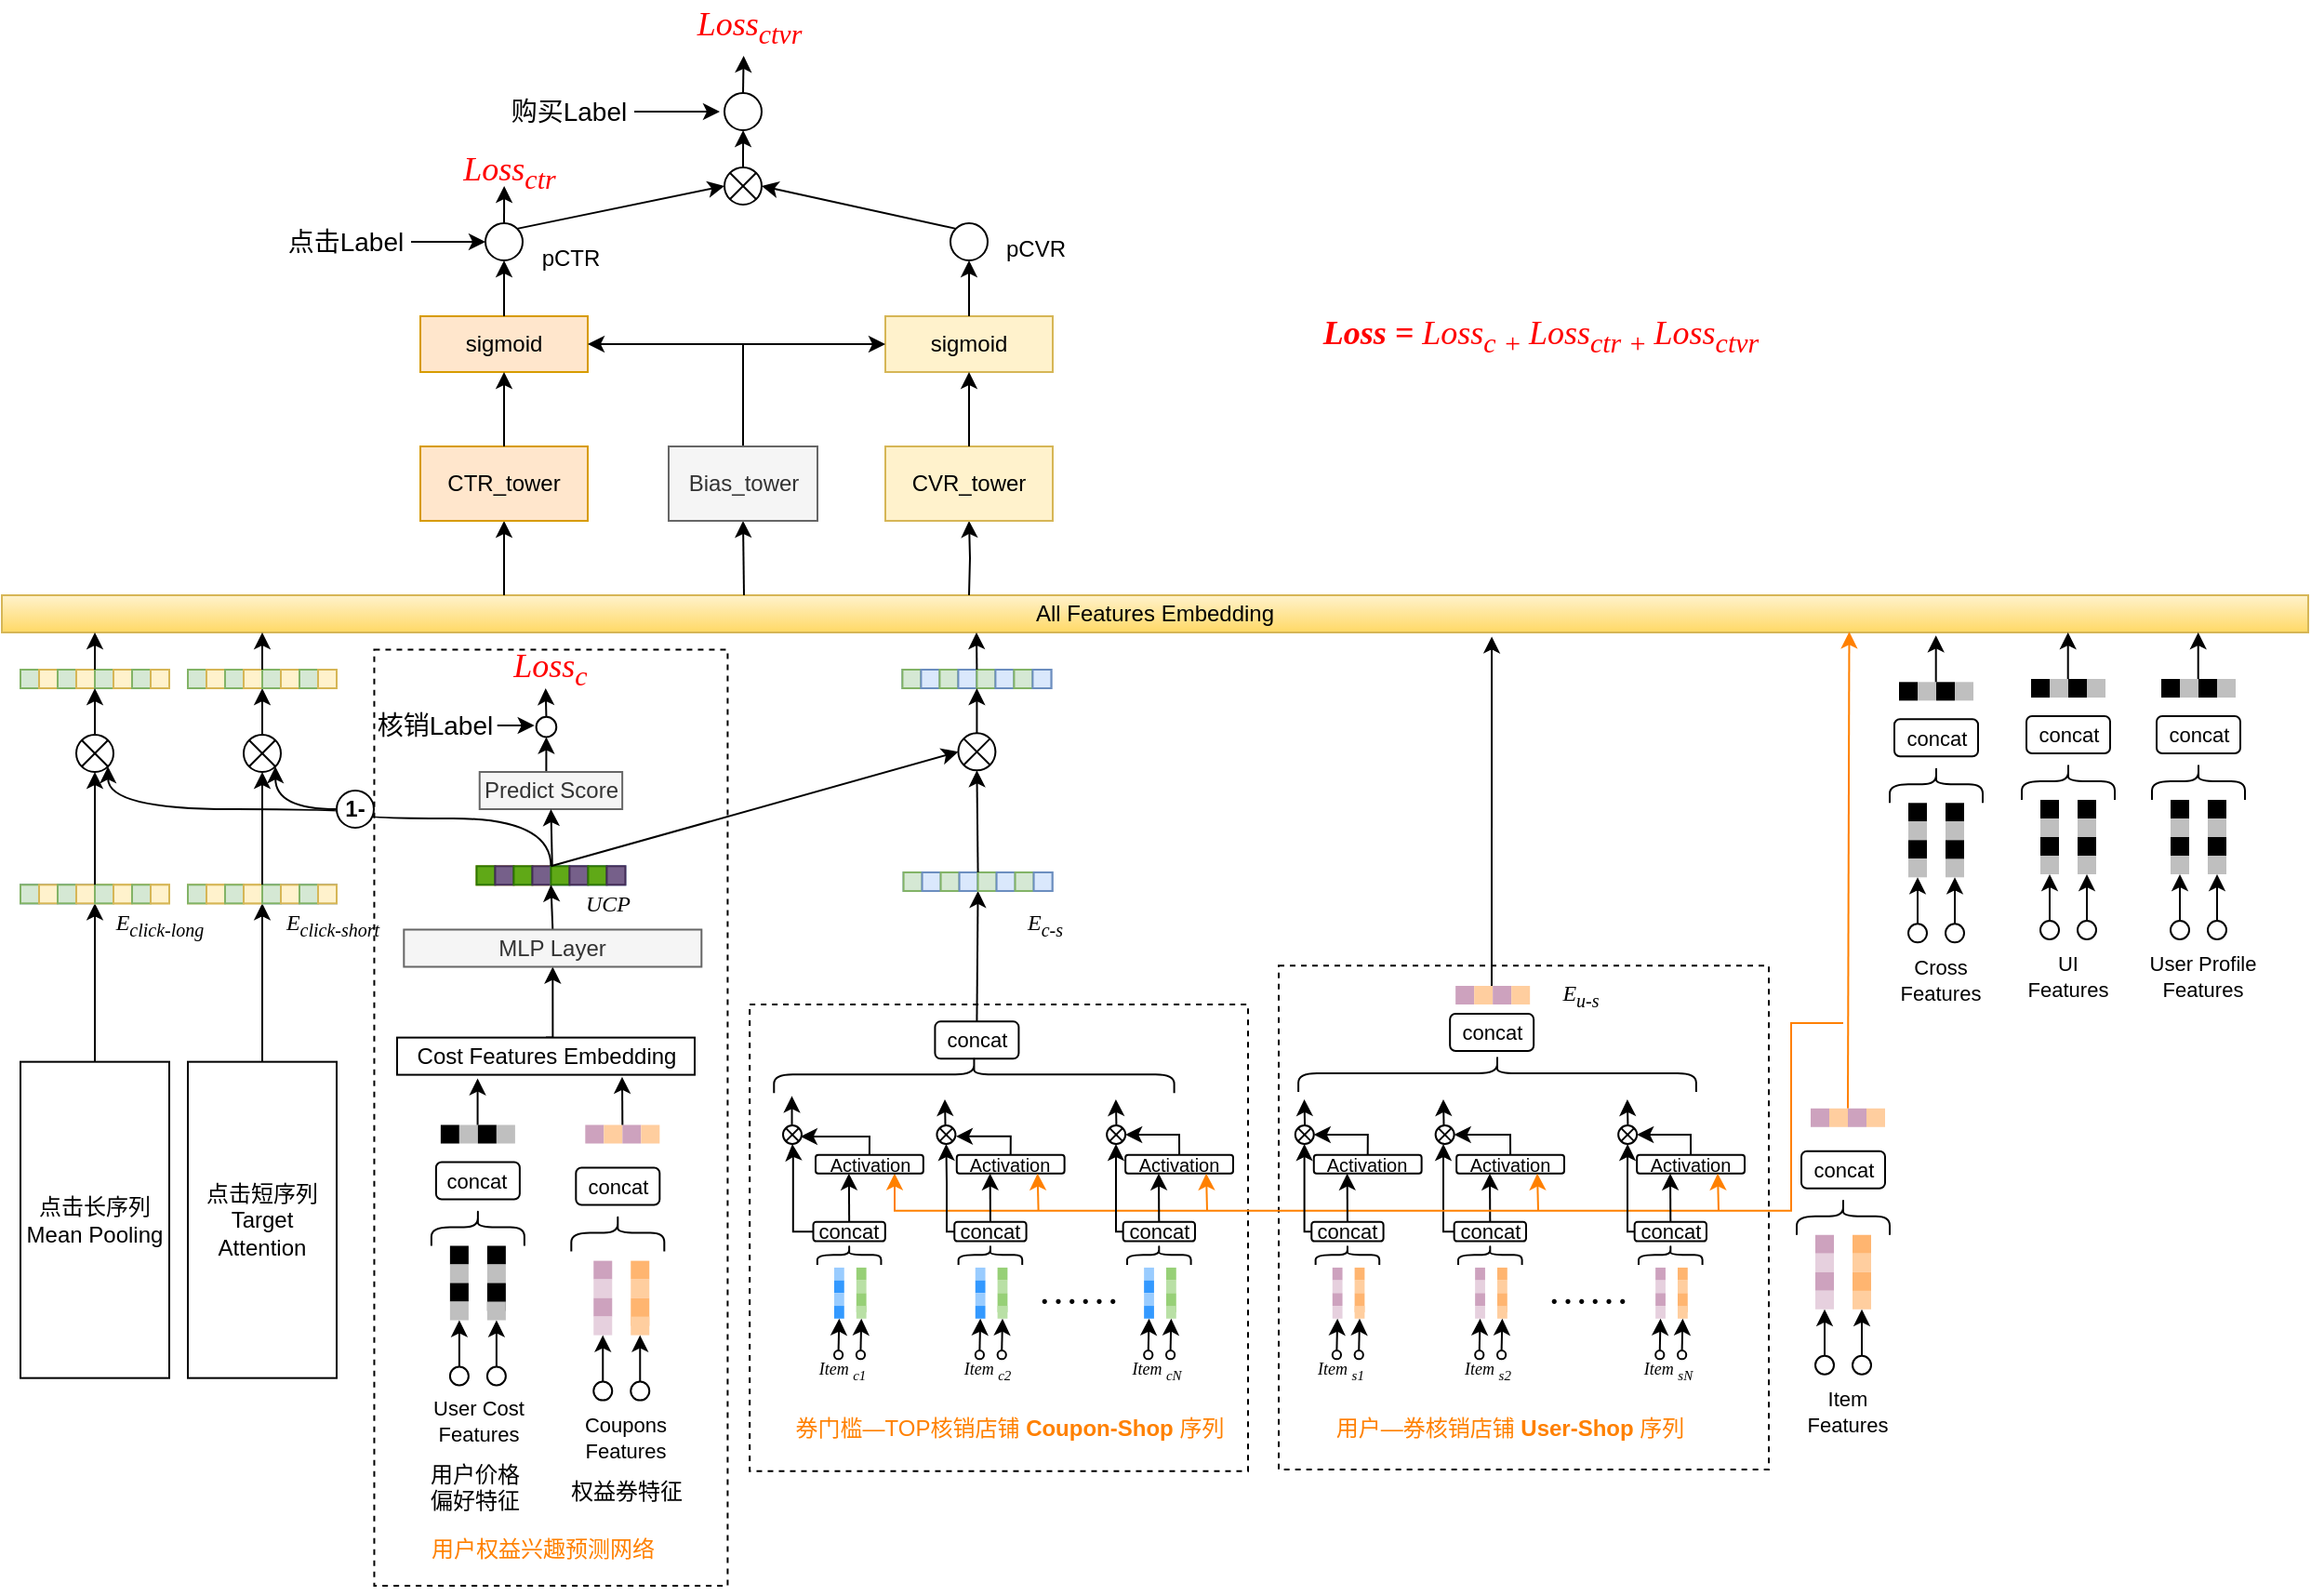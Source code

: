 <mxfile version="20.8.3" type="github">
  <diagram id="H3SxZ43efbbaYmBA8pNz" name="第 1 页">
    <mxGraphModel dx="1195" dy="1785" grid="1" gridSize="10" guides="1" tooltips="1" connect="1" arrows="1" fold="1" page="1" pageScale="1" pageWidth="827" pageHeight="1169" math="0" shadow="0">
      <root>
        <mxCell id="0" />
        <mxCell id="1" parent="0" />
        <mxCell id="s96yfOAvuMhZukNOSEZi-51" value="" style="rounded=0;whiteSpace=wrap;html=1;fontFamily=Georgia;fontSize=22;strokeColor=#000000;fillColor=none;dashed=1;" parent="1" vertex="1">
          <mxGeometry x="410.22" y="329.21" width="190" height="503.35" as="geometry" />
        </mxCell>
        <mxCell id="K7jrmlSnKd5e08-iuxen-289" value="" style="group" parent="1" vertex="1" connectable="0">
          <mxGeometry x="692.08" y="489.18" width="202.71" height="300.0" as="geometry" />
        </mxCell>
        <mxCell id="s96yfOAvuMhZukNOSEZi-5" value="" style="shape=sumEllipse;perimeter=ellipsePerimeter;whiteSpace=wrap;html=1;backgroundOutline=1;" parent="K7jrmlSnKd5e08-iuxen-289" vertex="1">
          <mxGeometry x="20.64" y="95.82" width="10" height="10" as="geometry" />
        </mxCell>
        <mxCell id="s96yfOAvuMhZukNOSEZi-38" value="" style="shape=sumEllipse;perimeter=ellipsePerimeter;whiteSpace=wrap;html=1;backgroundOutline=1;" parent="K7jrmlSnKd5e08-iuxen-289" vertex="1">
          <mxGeometry x="112" y="95.82" width="10" height="10" as="geometry" />
        </mxCell>
        <mxCell id="K7jrmlSnKd5e08-iuxen-370" value="" style="endArrow=classic;html=1;rounded=0;fontFamily=Georgia;fontSize=11;strokeColor=#000000;exitX=0.5;exitY=0;exitDx=0;exitDy=0;entryX=0.547;entryY=0.143;entryDx=0;entryDy=0;entryPerimeter=0;" parent="K7jrmlSnKd5e08-iuxen-289" edge="1">
          <mxGeometry width="50" height="50" relative="1" as="geometry">
            <mxPoint x="117.13" y="95.82" as="sourcePoint" />
            <mxPoint x="116.87" y="81.76" as="targetPoint" />
          </mxGeometry>
        </mxCell>
        <mxCell id="K7jrmlSnKd5e08-iuxen-371" value="&lt;font style=&quot;font-size: 22px;&quot;&gt;……&lt;/font&gt;" style="text;html=1;strokeColor=none;fillColor=none;align=center;verticalAlign=middle;whiteSpace=wrap;rounded=0;fontFamily=Georgia;fontSize=11;" parent="K7jrmlSnKd5e08-iuxen-289" vertex="1">
          <mxGeometry x="66.75" y="170.0" width="60" height="30" as="geometry" />
        </mxCell>
        <mxCell id="K7jrmlSnKd5e08-iuxen-299" value="" style="shape=curlyBracket;whiteSpace=wrap;html=1;rounded=1;flipH=1;fontSize=22;strokeColor=#000000;fillColor=#000000;rotation=-90;size=0.5;" parent="K7jrmlSnKd5e08-iuxen-289" vertex="1">
          <mxGeometry x="30.64" y="-39.18" width="20" height="215.17" as="geometry" />
        </mxCell>
        <mxCell id="K7jrmlSnKd5e08-iuxen-296" value="" style="endArrow=classic;html=1;rounded=0;fontSize=11;exitX=0.5;exitY=0;exitDx=0;exitDy=0;entryX=0;entryY=1;entryDx=0;entryDy=0;" parent="K7jrmlSnKd5e08-iuxen-289" source="K7jrmlSnKd5e08-iuxen-298" target="K7jrmlSnKd5e08-iuxen-380" edge="1">
          <mxGeometry width="50" height="50" relative="1" as="geometry">
            <mxPoint x="43.06" y="25" as="sourcePoint" />
            <mxPoint x="43.06" as="targetPoint" />
          </mxGeometry>
        </mxCell>
        <mxCell id="K7jrmlSnKd5e08-iuxen-385" value="" style="group;fontStyle=1" parent="K7jrmlSnKd5e08-iuxen-289" vertex="1" connectable="0">
          <mxGeometry x="2.71" y="-40.19" width="80" height="10" as="geometry" />
        </mxCell>
        <mxCell id="K7jrmlSnKd5e08-iuxen-290" value="" style="group;fillColor=#dae8fc;strokeColor=#6c8ebf;fontStyle=1" parent="K7jrmlSnKd5e08-iuxen-385" vertex="1" connectable="0">
          <mxGeometry width="40" height="10" as="geometry" />
        </mxCell>
        <mxCell id="K7jrmlSnKd5e08-iuxen-291" value="" style="rounded=0;whiteSpace=wrap;html=1;fontSize=22;strokeColor=#82b366;fillColor=#d5e8d4;fontStyle=1" parent="K7jrmlSnKd5e08-iuxen-290" vertex="1">
          <mxGeometry width="10" height="10" as="geometry" />
        </mxCell>
        <mxCell id="K7jrmlSnKd5e08-iuxen-292" style="edgeStyle=none;rounded=0;orthogonalLoop=1;jettySize=auto;html=1;exitX=1;exitY=1;exitDx=0;exitDy=0;fontSize=22;strokeColor=none;fontStyle=1" parent="K7jrmlSnKd5e08-iuxen-290" source="K7jrmlSnKd5e08-iuxen-291" target="K7jrmlSnKd5e08-iuxen-291" edge="1">
          <mxGeometry relative="1" as="geometry" />
        </mxCell>
        <mxCell id="K7jrmlSnKd5e08-iuxen-293" value="" style="rounded=0;whiteSpace=wrap;html=1;fontSize=22;strokeColor=#6c8ebf;fillColor=#dae8fc;fontStyle=1" parent="K7jrmlSnKd5e08-iuxen-290" vertex="1">
          <mxGeometry x="10" width="10" height="10" as="geometry" />
        </mxCell>
        <mxCell id="K7jrmlSnKd5e08-iuxen-294" value="" style="rounded=0;whiteSpace=wrap;html=1;fontSize=22;strokeColor=#82b366;fillColor=#d5e8d4;fontStyle=1" parent="K7jrmlSnKd5e08-iuxen-290" vertex="1">
          <mxGeometry x="20" width="10" height="10" as="geometry" />
        </mxCell>
        <mxCell id="K7jrmlSnKd5e08-iuxen-295" value="" style="rounded=0;whiteSpace=wrap;html=1;fontSize=22;strokeColor=#6c8ebf;fillColor=#dae8fc;fontStyle=1" parent="K7jrmlSnKd5e08-iuxen-290" vertex="1">
          <mxGeometry x="30" width="10" height="10" as="geometry" />
        </mxCell>
        <mxCell id="K7jrmlSnKd5e08-iuxen-379" value="" style="group;fillColor=#dae8fc;strokeColor=#6c8ebf;fontStyle=1" parent="K7jrmlSnKd5e08-iuxen-385" vertex="1" connectable="0">
          <mxGeometry x="40" width="40" height="10" as="geometry" />
        </mxCell>
        <mxCell id="K7jrmlSnKd5e08-iuxen-380" value="" style="rounded=0;whiteSpace=wrap;html=1;fontSize=22;strokeColor=#82b366;fillColor=#d5e8d4;fontStyle=1" parent="K7jrmlSnKd5e08-iuxen-379" vertex="1">
          <mxGeometry width="10" height="10" as="geometry" />
        </mxCell>
        <mxCell id="K7jrmlSnKd5e08-iuxen-381" style="edgeStyle=none;rounded=0;orthogonalLoop=1;jettySize=auto;html=1;exitX=1;exitY=1;exitDx=0;exitDy=0;fontSize=22;strokeColor=none;fontStyle=1" parent="K7jrmlSnKd5e08-iuxen-379" source="K7jrmlSnKd5e08-iuxen-380" target="K7jrmlSnKd5e08-iuxen-380" edge="1">
          <mxGeometry relative="1" as="geometry" />
        </mxCell>
        <mxCell id="K7jrmlSnKd5e08-iuxen-382" value="" style="rounded=0;whiteSpace=wrap;html=1;fontSize=22;strokeColor=#6c8ebf;fillColor=#dae8fc;fontStyle=1" parent="K7jrmlSnKd5e08-iuxen-379" vertex="1">
          <mxGeometry x="10" width="10" height="10" as="geometry" />
        </mxCell>
        <mxCell id="K7jrmlSnKd5e08-iuxen-383" value="" style="rounded=0;whiteSpace=wrap;html=1;fontSize=22;strokeColor=#82b366;fillColor=#d5e8d4;fontStyle=1" parent="K7jrmlSnKd5e08-iuxen-379" vertex="1">
          <mxGeometry x="20" width="10" height="10" as="geometry" />
        </mxCell>
        <mxCell id="K7jrmlSnKd5e08-iuxen-384" value="" style="rounded=0;whiteSpace=wrap;html=1;fontSize=22;strokeColor=#6c8ebf;fillColor=#dae8fc;fontStyle=1" parent="K7jrmlSnKd5e08-iuxen-379" vertex="1">
          <mxGeometry x="30" width="10" height="10" as="geometry" />
        </mxCell>
        <mxCell id="K7jrmlSnKd5e08-iuxen-298" value="&lt;font style=&quot;font-size: 11px;&quot;&gt;concat&lt;/font&gt;" style="rounded=1;whiteSpace=wrap;html=1;fontSize=11;strokeColor=#000000;fillColor=none;" parent="K7jrmlSnKd5e08-iuxen-289" vertex="1">
          <mxGeometry x="19.63" y="40.0" width="45" height="20" as="geometry" />
        </mxCell>
        <mxCell id="K7jrmlSnKd5e08-iuxen-587" style="rounded=0;orthogonalLoop=1;jettySize=auto;html=1;exitX=0;exitY=0;exitDx=0;exitDy=0;entryX=0.5;entryY=1;entryDx=0;entryDy=0;fontFamily=Times New Roman;fontColor=#FF0000;" parent="K7jrmlSnKd5e08-iuxen-289" source="K7jrmlSnKd5e08-iuxen-380" target="K7jrmlSnKd5e08-iuxen-596" edge="1">
          <mxGeometry relative="1" as="geometry">
            <mxPoint x="-70.54" y="-52.53" as="sourcePoint" />
            <mxPoint x="-0.799" y="-97.959" as="targetPoint" />
          </mxGeometry>
        </mxCell>
        <mxCell id="K7jrmlSnKd5e08-iuxen-596" value="" style="shape=sumEllipse;perimeter=ellipsePerimeter;whiteSpace=wrap;html=1;backgroundOutline=1;strokeColor=#000000;fontFamily=Times New Roman;fontColor=#000000;" parent="K7jrmlSnKd5e08-iuxen-289" vertex="1">
          <mxGeometry x="32.13" y="-115.03" width="20" height="20" as="geometry" />
        </mxCell>
        <mxCell id="K7jrmlSnKd5e08-iuxen-635" value="" style="group;fontStyle=1" parent="K7jrmlSnKd5e08-iuxen-289" vertex="1" connectable="0">
          <mxGeometry x="2.13" y="-149.18" width="80" height="10" as="geometry" />
        </mxCell>
        <mxCell id="K7jrmlSnKd5e08-iuxen-636" value="" style="group;fillColor=#dae8fc;strokeColor=#6c8ebf;fontStyle=1" parent="K7jrmlSnKd5e08-iuxen-635" vertex="1" connectable="0">
          <mxGeometry width="40" height="10" as="geometry" />
        </mxCell>
        <mxCell id="K7jrmlSnKd5e08-iuxen-637" value="" style="rounded=0;whiteSpace=wrap;html=1;fontSize=22;strokeColor=#82b366;fillColor=#d5e8d4;fontStyle=1" parent="K7jrmlSnKd5e08-iuxen-636" vertex="1">
          <mxGeometry width="10" height="10" as="geometry" />
        </mxCell>
        <mxCell id="K7jrmlSnKd5e08-iuxen-638" style="edgeStyle=none;rounded=0;orthogonalLoop=1;jettySize=auto;html=1;exitX=1;exitY=1;exitDx=0;exitDy=0;fontSize=22;strokeColor=none;fontStyle=1" parent="K7jrmlSnKd5e08-iuxen-636" source="K7jrmlSnKd5e08-iuxen-637" target="K7jrmlSnKd5e08-iuxen-637" edge="1">
          <mxGeometry relative="1" as="geometry" />
        </mxCell>
        <mxCell id="K7jrmlSnKd5e08-iuxen-639" value="" style="rounded=0;whiteSpace=wrap;html=1;fontSize=22;strokeColor=#6c8ebf;fillColor=#dae8fc;fontStyle=1" parent="K7jrmlSnKd5e08-iuxen-636" vertex="1">
          <mxGeometry x="10" width="10" height="10" as="geometry" />
        </mxCell>
        <mxCell id="K7jrmlSnKd5e08-iuxen-640" value="" style="rounded=0;whiteSpace=wrap;html=1;fontSize=22;strokeColor=#82b366;fillColor=#d5e8d4;fontStyle=1" parent="K7jrmlSnKd5e08-iuxen-636" vertex="1">
          <mxGeometry x="20" width="10" height="10" as="geometry" />
        </mxCell>
        <mxCell id="K7jrmlSnKd5e08-iuxen-641" value="" style="rounded=0;whiteSpace=wrap;html=1;fontSize=22;strokeColor=#6c8ebf;fillColor=#dae8fc;fontStyle=1" parent="K7jrmlSnKd5e08-iuxen-636" vertex="1">
          <mxGeometry x="30" width="10" height="10" as="geometry" />
        </mxCell>
        <mxCell id="K7jrmlSnKd5e08-iuxen-642" value="" style="group;fillColor=#dae8fc;strokeColor=#6c8ebf;fontStyle=1" parent="K7jrmlSnKd5e08-iuxen-635" vertex="1" connectable="0">
          <mxGeometry x="40" width="40" height="10" as="geometry" />
        </mxCell>
        <mxCell id="K7jrmlSnKd5e08-iuxen-643" value="" style="rounded=0;whiteSpace=wrap;html=1;fontSize=22;strokeColor=#82b366;fillColor=#d5e8d4;fontStyle=1" parent="K7jrmlSnKd5e08-iuxen-642" vertex="1">
          <mxGeometry width="10" height="10" as="geometry" />
        </mxCell>
        <mxCell id="K7jrmlSnKd5e08-iuxen-644" style="edgeStyle=none;rounded=0;orthogonalLoop=1;jettySize=auto;html=1;exitX=1;exitY=1;exitDx=0;exitDy=0;fontSize=22;strokeColor=none;fontStyle=1" parent="K7jrmlSnKd5e08-iuxen-642" source="K7jrmlSnKd5e08-iuxen-643" target="K7jrmlSnKd5e08-iuxen-643" edge="1">
          <mxGeometry relative="1" as="geometry" />
        </mxCell>
        <mxCell id="K7jrmlSnKd5e08-iuxen-645" value="" style="rounded=0;whiteSpace=wrap;html=1;fontSize=22;strokeColor=#6c8ebf;fillColor=#dae8fc;fontStyle=1" parent="K7jrmlSnKd5e08-iuxen-642" vertex="1">
          <mxGeometry x="10" width="10" height="10" as="geometry" />
        </mxCell>
        <mxCell id="K7jrmlSnKd5e08-iuxen-646" value="" style="rounded=0;whiteSpace=wrap;html=1;fontSize=22;strokeColor=#82b366;fillColor=#d5e8d4;fontStyle=1" parent="K7jrmlSnKd5e08-iuxen-642" vertex="1">
          <mxGeometry x="20" width="10" height="10" as="geometry" />
        </mxCell>
        <mxCell id="K7jrmlSnKd5e08-iuxen-647" value="" style="rounded=0;whiteSpace=wrap;html=1;fontSize=22;strokeColor=#6c8ebf;fillColor=#dae8fc;fontStyle=1" parent="K7jrmlSnKd5e08-iuxen-642" vertex="1">
          <mxGeometry x="30" width="10" height="10" as="geometry" />
        </mxCell>
        <mxCell id="K7jrmlSnKd5e08-iuxen-648" style="edgeStyle=orthogonalEdgeStyle;curved=1;rounded=0;orthogonalLoop=1;jettySize=auto;html=1;exitX=0.5;exitY=0;exitDx=0;exitDy=0;entryX=1;entryY=1;entryDx=0;entryDy=0;fontFamily=Times New Roman;fontColor=#000000;" parent="K7jrmlSnKd5e08-iuxen-289" source="K7jrmlSnKd5e08-iuxen-596" target="K7jrmlSnKd5e08-iuxen-641" edge="1">
          <mxGeometry relative="1" as="geometry" />
        </mxCell>
        <mxCell id="K7jrmlSnKd5e08-iuxen-372" value="&lt;font face=&quot;Helvetica&quot; color=&quot;#ff8000&quot;&gt;&lt;span style=&quot;font-size: 12px;&quot;&gt;券门槛—TOP核销店铺 &lt;b&gt;Coupon-Shop&lt;/b&gt; 序列&lt;/span&gt;&lt;/font&gt;" style="text;html=1;strokeColor=none;fillColor=none;align=center;verticalAlign=middle;whiteSpace=wrap;rounded=0;dashed=1;fontFamily=Georgia;fontSize=22;" parent="K7jrmlSnKd5e08-iuxen-289" vertex="1">
          <mxGeometry x="-68.08" y="240.82" width="256" height="30" as="geometry" />
        </mxCell>
        <mxCell id="K7jrmlSnKd5e08-iuxen-297" value="" style="rounded=0;whiteSpace=wrap;html=1;fontFamily=Georgia;fontSize=22;strokeColor=#000000;fillColor=none;dashed=1;" parent="K7jrmlSnKd5e08-iuxen-289" vertex="1">
          <mxGeometry x="-80" y="30.82" width="267.92" height="250.82" as="geometry" />
        </mxCell>
        <mxCell id="K7jrmlSnKd5e08-iuxen-1" value="All Features Embedding" style="rounded=0;whiteSpace=wrap;html=1;fillColor=#fff2cc;strokeColor=#d6b656;gradientColor=#ffd966;" parent="1" vertex="1">
          <mxGeometry x="210" y="300" width="1240" height="20" as="geometry" />
        </mxCell>
        <mxCell id="K7jrmlSnKd5e08-iuxen-2" value="" style="group" parent="1" vertex="1" connectable="0">
          <mxGeometry x="1291" y="320" width="135" height="200" as="geometry" />
        </mxCell>
        <mxCell id="K7jrmlSnKd5e08-iuxen-3" value="" style="group" parent="K7jrmlSnKd5e08-iuxen-2" vertex="1" connectable="0">
          <mxGeometry x="5" width="50" height="165" as="geometry" />
        </mxCell>
        <mxCell id="K7jrmlSnKd5e08-iuxen-4" value="" style="group" parent="K7jrmlSnKd5e08-iuxen-3" vertex="1" connectable="0">
          <mxGeometry y="25" width="50" height="65" as="geometry" />
        </mxCell>
        <mxCell id="K7jrmlSnKd5e08-iuxen-5" value="" style="group" parent="K7jrmlSnKd5e08-iuxen-4" vertex="1" connectable="0">
          <mxGeometry x="5" width="40" height="10" as="geometry" />
        </mxCell>
        <mxCell id="K7jrmlSnKd5e08-iuxen-6" value="" style="rounded=0;whiteSpace=wrap;html=1;fontSize=22;strokeColor=none;fillColor=#000000;" parent="K7jrmlSnKd5e08-iuxen-5" vertex="1">
          <mxGeometry width="10" height="10" as="geometry" />
        </mxCell>
        <mxCell id="K7jrmlSnKd5e08-iuxen-7" style="edgeStyle=none;rounded=0;orthogonalLoop=1;jettySize=auto;html=1;exitX=1;exitY=1;exitDx=0;exitDy=0;fontSize=22;strokeColor=none;" parent="K7jrmlSnKd5e08-iuxen-5" source="K7jrmlSnKd5e08-iuxen-6" target="K7jrmlSnKd5e08-iuxen-6" edge="1">
          <mxGeometry relative="1" as="geometry" />
        </mxCell>
        <mxCell id="K7jrmlSnKd5e08-iuxen-8" value="" style="rounded=0;whiteSpace=wrap;html=1;fontSize=22;strokeColor=none;fillColor=#BFBFBF;" parent="K7jrmlSnKd5e08-iuxen-5" vertex="1">
          <mxGeometry x="10" width="10" height="10" as="geometry" />
        </mxCell>
        <mxCell id="K7jrmlSnKd5e08-iuxen-9" value="" style="rounded=0;whiteSpace=wrap;html=1;fontSize=22;strokeColor=none;fillColor=#000000;" parent="K7jrmlSnKd5e08-iuxen-5" vertex="1">
          <mxGeometry x="20" width="10" height="10" as="geometry" />
        </mxCell>
        <mxCell id="K7jrmlSnKd5e08-iuxen-10" value="" style="rounded=0;whiteSpace=wrap;html=1;fontSize=22;strokeColor=none;fillColor=#BFBFBF;" parent="K7jrmlSnKd5e08-iuxen-5" vertex="1">
          <mxGeometry x="30" width="10" height="10" as="geometry" />
        </mxCell>
        <mxCell id="K7jrmlSnKd5e08-iuxen-11" value="" style="shape=curlyBracket;whiteSpace=wrap;html=1;rounded=1;flipH=1;fontSize=22;strokeColor=#000000;fillColor=#000000;rotation=-90;size=0.5;" parent="K7jrmlSnKd5e08-iuxen-4" vertex="1">
          <mxGeometry x="15" y="30" width="20" height="50" as="geometry" />
        </mxCell>
        <mxCell id="K7jrmlSnKd5e08-iuxen-12" value="&lt;font style=&quot;font-size: 11px;&quot;&gt;concat&lt;/font&gt;" style="rounded=1;whiteSpace=wrap;html=1;fontSize=11;strokeColor=#000000;fillColor=none;" parent="K7jrmlSnKd5e08-iuxen-4" vertex="1">
          <mxGeometry x="2.5" y="20" width="45" height="20" as="geometry" />
        </mxCell>
        <mxCell id="K7jrmlSnKd5e08-iuxen-13" value="" style="rounded=0;whiteSpace=wrap;html=1;fontSize=22;strokeColor=none;fillColor=#000000;" parent="K7jrmlSnKd5e08-iuxen-3" vertex="1">
          <mxGeometry x="10" y="90" width="10" height="10" as="geometry" />
        </mxCell>
        <mxCell id="K7jrmlSnKd5e08-iuxen-14" value="" style="rounded=0;whiteSpace=wrap;html=1;fontSize=22;strokeColor=none;fillColor=#BFBFBF;" parent="K7jrmlSnKd5e08-iuxen-3" vertex="1">
          <mxGeometry x="10" y="100" width="10" height="10" as="geometry" />
        </mxCell>
        <mxCell id="K7jrmlSnKd5e08-iuxen-15" value="" style="rounded=0;whiteSpace=wrap;html=1;fontSize=22;strokeColor=none;fillColor=#000000;" parent="K7jrmlSnKd5e08-iuxen-3" vertex="1">
          <mxGeometry x="10" y="110" width="10" height="10" as="geometry" />
        </mxCell>
        <mxCell id="K7jrmlSnKd5e08-iuxen-16" value="" style="rounded=0;whiteSpace=wrap;html=1;fontSize=22;strokeColor=none;fillColor=#BFBFBF;" parent="K7jrmlSnKd5e08-iuxen-3" vertex="1">
          <mxGeometry x="10" y="120" width="10" height="10" as="geometry" />
        </mxCell>
        <mxCell id="K7jrmlSnKd5e08-iuxen-17" value="" style="rounded=0;whiteSpace=wrap;html=1;fontSize=22;strokeColor=none;fillColor=#000000;" parent="K7jrmlSnKd5e08-iuxen-3" vertex="1">
          <mxGeometry x="30" y="90" width="10" height="10" as="geometry" />
        </mxCell>
        <mxCell id="K7jrmlSnKd5e08-iuxen-18" value="" style="rounded=0;whiteSpace=wrap;html=1;fontSize=22;strokeColor=none;fillColor=#BFBFBF;" parent="K7jrmlSnKd5e08-iuxen-3" vertex="1">
          <mxGeometry x="30" y="100" width="10" height="10" as="geometry" />
        </mxCell>
        <mxCell id="K7jrmlSnKd5e08-iuxen-19" value="" style="rounded=0;whiteSpace=wrap;html=1;fontSize=22;strokeColor=none;fillColor=#000000;" parent="K7jrmlSnKd5e08-iuxen-3" vertex="1">
          <mxGeometry x="30" y="110" width="10" height="15" as="geometry" />
        </mxCell>
        <mxCell id="K7jrmlSnKd5e08-iuxen-20" value="" style="rounded=0;whiteSpace=wrap;html=1;fontSize=22;strokeColor=none;fillColor=#BFBFBF;" parent="K7jrmlSnKd5e08-iuxen-3" vertex="1">
          <mxGeometry x="30" y="120" width="10" height="10" as="geometry" />
        </mxCell>
        <mxCell id="K7jrmlSnKd5e08-iuxen-21" value="" style="ellipse;whiteSpace=wrap;html=1;aspect=fixed;fontSize=11;strokeColor=#000000;fillColor=none;" parent="K7jrmlSnKd5e08-iuxen-3" vertex="1">
          <mxGeometry x="10" y="155" width="10" height="10" as="geometry" />
        </mxCell>
        <mxCell id="K7jrmlSnKd5e08-iuxen-22" value="" style="ellipse;whiteSpace=wrap;html=1;aspect=fixed;fontSize=11;strokeColor=#000000;fillColor=none;" parent="K7jrmlSnKd5e08-iuxen-3" vertex="1">
          <mxGeometry x="30" y="155" width="10" height="10" as="geometry" />
        </mxCell>
        <mxCell id="K7jrmlSnKd5e08-iuxen-23" value="" style="endArrow=classic;html=1;rounded=0;fontSize=11;exitX=0.5;exitY=0;exitDx=0;exitDy=0;entryX=0.5;entryY=1;entryDx=0;entryDy=0;" parent="K7jrmlSnKd5e08-iuxen-3" source="K7jrmlSnKd5e08-iuxen-21" target="K7jrmlSnKd5e08-iuxen-16" edge="1">
          <mxGeometry width="50" height="50" relative="1" as="geometry">
            <mxPoint x="-20" y="65" as="sourcePoint" />
            <mxPoint x="30" y="15" as="targetPoint" />
          </mxGeometry>
        </mxCell>
        <mxCell id="K7jrmlSnKd5e08-iuxen-24" value="" style="endArrow=classic;html=1;rounded=0;fontSize=11;exitX=0.5;exitY=0;exitDx=0;exitDy=0;entryX=0.5;entryY=1;entryDx=0;entryDy=0;" parent="K7jrmlSnKd5e08-iuxen-3" source="K7jrmlSnKd5e08-iuxen-22" target="K7jrmlSnKd5e08-iuxen-20" edge="1">
          <mxGeometry width="50" height="50" relative="1" as="geometry">
            <mxPoint x="34.82" y="155" as="sourcePoint" />
            <mxPoint x="34.82" y="130" as="targetPoint" />
          </mxGeometry>
        </mxCell>
        <mxCell id="K7jrmlSnKd5e08-iuxen-25" value="" style="endArrow=classic;html=1;rounded=0;fontSize=11;exitX=0.5;exitY=0;exitDx=0;exitDy=0;entryX=0.5;entryY=1;entryDx=0;entryDy=0;" parent="K7jrmlSnKd5e08-iuxen-3" edge="1">
          <mxGeometry width="50" height="50" relative="1" as="geometry">
            <mxPoint x="24.85" y="25" as="sourcePoint" />
            <mxPoint x="24.85" as="targetPoint" />
          </mxGeometry>
        </mxCell>
        <mxCell id="K7jrmlSnKd5e08-iuxen-26" value="" style="group" parent="K7jrmlSnKd5e08-iuxen-2" vertex="1" connectable="0">
          <mxGeometry x="75" width="50" height="165" as="geometry" />
        </mxCell>
        <mxCell id="K7jrmlSnKd5e08-iuxen-27" value="" style="group" parent="K7jrmlSnKd5e08-iuxen-26" vertex="1" connectable="0">
          <mxGeometry y="25" width="50" height="65" as="geometry" />
        </mxCell>
        <mxCell id="K7jrmlSnKd5e08-iuxen-28" value="" style="group" parent="K7jrmlSnKd5e08-iuxen-27" vertex="1" connectable="0">
          <mxGeometry x="5" width="40" height="10" as="geometry" />
        </mxCell>
        <mxCell id="K7jrmlSnKd5e08-iuxen-29" value="" style="rounded=0;whiteSpace=wrap;html=1;fontSize=22;strokeColor=none;fillColor=#000000;" parent="K7jrmlSnKd5e08-iuxen-28" vertex="1">
          <mxGeometry width="10" height="10" as="geometry" />
        </mxCell>
        <mxCell id="K7jrmlSnKd5e08-iuxen-30" style="edgeStyle=none;rounded=0;orthogonalLoop=1;jettySize=auto;html=1;exitX=1;exitY=1;exitDx=0;exitDy=0;fontSize=22;strokeColor=none;" parent="K7jrmlSnKd5e08-iuxen-28" source="K7jrmlSnKd5e08-iuxen-29" target="K7jrmlSnKd5e08-iuxen-29" edge="1">
          <mxGeometry relative="1" as="geometry" />
        </mxCell>
        <mxCell id="K7jrmlSnKd5e08-iuxen-31" value="" style="rounded=0;whiteSpace=wrap;html=1;fontSize=22;strokeColor=none;fillColor=#BFBFBF;" parent="K7jrmlSnKd5e08-iuxen-28" vertex="1">
          <mxGeometry x="10" width="10" height="10" as="geometry" />
        </mxCell>
        <mxCell id="K7jrmlSnKd5e08-iuxen-32" value="" style="rounded=0;whiteSpace=wrap;html=1;fontSize=22;strokeColor=none;fillColor=#000000;" parent="K7jrmlSnKd5e08-iuxen-28" vertex="1">
          <mxGeometry x="20" width="10" height="10" as="geometry" />
        </mxCell>
        <mxCell id="K7jrmlSnKd5e08-iuxen-33" value="" style="rounded=0;whiteSpace=wrap;html=1;fontSize=22;strokeColor=none;fillColor=#BFBFBF;" parent="K7jrmlSnKd5e08-iuxen-28" vertex="1">
          <mxGeometry x="30" width="10" height="10" as="geometry" />
        </mxCell>
        <mxCell id="K7jrmlSnKd5e08-iuxen-34" value="" style="shape=curlyBracket;whiteSpace=wrap;html=1;rounded=1;flipH=1;fontSize=22;strokeColor=#000000;fillColor=#000000;rotation=-90;size=0.5;" parent="K7jrmlSnKd5e08-iuxen-27" vertex="1">
          <mxGeometry x="15" y="30" width="20" height="50" as="geometry" />
        </mxCell>
        <mxCell id="K7jrmlSnKd5e08-iuxen-35" value="&lt;font style=&quot;font-size: 11px;&quot;&gt;concat&lt;/font&gt;" style="rounded=1;whiteSpace=wrap;html=1;fontSize=11;strokeColor=#000000;fillColor=none;" parent="K7jrmlSnKd5e08-iuxen-27" vertex="1">
          <mxGeometry x="2.5" y="20" width="45" height="20" as="geometry" />
        </mxCell>
        <mxCell id="K7jrmlSnKd5e08-iuxen-36" value="" style="rounded=0;whiteSpace=wrap;html=1;fontSize=22;strokeColor=none;fillColor=#000000;" parent="K7jrmlSnKd5e08-iuxen-26" vertex="1">
          <mxGeometry x="10" y="90" width="10" height="10" as="geometry" />
        </mxCell>
        <mxCell id="K7jrmlSnKd5e08-iuxen-37" value="" style="rounded=0;whiteSpace=wrap;html=1;fontSize=22;strokeColor=none;fillColor=#BFBFBF;" parent="K7jrmlSnKd5e08-iuxen-26" vertex="1">
          <mxGeometry x="10" y="100" width="10" height="10" as="geometry" />
        </mxCell>
        <mxCell id="K7jrmlSnKd5e08-iuxen-38" value="" style="rounded=0;whiteSpace=wrap;html=1;fontSize=22;strokeColor=none;fillColor=#000000;" parent="K7jrmlSnKd5e08-iuxen-26" vertex="1">
          <mxGeometry x="10" y="110" width="10" height="10" as="geometry" />
        </mxCell>
        <mxCell id="K7jrmlSnKd5e08-iuxen-39" value="" style="rounded=0;whiteSpace=wrap;html=1;fontSize=22;strokeColor=none;fillColor=#BFBFBF;" parent="K7jrmlSnKd5e08-iuxen-26" vertex="1">
          <mxGeometry x="10" y="120" width="10" height="10" as="geometry" />
        </mxCell>
        <mxCell id="K7jrmlSnKd5e08-iuxen-40" value="" style="rounded=0;whiteSpace=wrap;html=1;fontSize=22;strokeColor=none;fillColor=#000000;" parent="K7jrmlSnKd5e08-iuxen-26" vertex="1">
          <mxGeometry x="30" y="90" width="10" height="10" as="geometry" />
        </mxCell>
        <mxCell id="K7jrmlSnKd5e08-iuxen-41" value="" style="rounded=0;whiteSpace=wrap;html=1;fontSize=22;strokeColor=none;fillColor=#BFBFBF;" parent="K7jrmlSnKd5e08-iuxen-26" vertex="1">
          <mxGeometry x="30" y="100" width="10" height="10" as="geometry" />
        </mxCell>
        <mxCell id="K7jrmlSnKd5e08-iuxen-42" value="" style="rounded=0;whiteSpace=wrap;html=1;fontSize=22;strokeColor=none;fillColor=#000000;" parent="K7jrmlSnKd5e08-iuxen-26" vertex="1">
          <mxGeometry x="30" y="110" width="10" height="15" as="geometry" />
        </mxCell>
        <mxCell id="K7jrmlSnKd5e08-iuxen-43" value="" style="rounded=0;whiteSpace=wrap;html=1;fontSize=22;strokeColor=none;fillColor=#BFBFBF;" parent="K7jrmlSnKd5e08-iuxen-26" vertex="1">
          <mxGeometry x="30" y="120" width="10" height="10" as="geometry" />
        </mxCell>
        <mxCell id="K7jrmlSnKd5e08-iuxen-44" value="" style="ellipse;whiteSpace=wrap;html=1;aspect=fixed;fontSize=11;strokeColor=#000000;fillColor=none;" parent="K7jrmlSnKd5e08-iuxen-26" vertex="1">
          <mxGeometry x="10" y="155" width="10" height="10" as="geometry" />
        </mxCell>
        <mxCell id="K7jrmlSnKd5e08-iuxen-45" value="" style="ellipse;whiteSpace=wrap;html=1;aspect=fixed;fontSize=11;strokeColor=#000000;fillColor=none;" parent="K7jrmlSnKd5e08-iuxen-26" vertex="1">
          <mxGeometry x="30" y="155" width="10" height="10" as="geometry" />
        </mxCell>
        <mxCell id="K7jrmlSnKd5e08-iuxen-46" value="" style="endArrow=classic;html=1;rounded=0;fontSize=11;exitX=0.5;exitY=0;exitDx=0;exitDy=0;entryX=0.5;entryY=1;entryDx=0;entryDy=0;" parent="K7jrmlSnKd5e08-iuxen-26" source="K7jrmlSnKd5e08-iuxen-44" target="K7jrmlSnKd5e08-iuxen-39" edge="1">
          <mxGeometry width="50" height="50" relative="1" as="geometry">
            <mxPoint x="-20" y="65" as="sourcePoint" />
            <mxPoint x="30" y="15" as="targetPoint" />
          </mxGeometry>
        </mxCell>
        <mxCell id="K7jrmlSnKd5e08-iuxen-47" value="" style="endArrow=classic;html=1;rounded=0;fontSize=11;exitX=0.5;exitY=0;exitDx=0;exitDy=0;entryX=0.5;entryY=1;entryDx=0;entryDy=0;" parent="K7jrmlSnKd5e08-iuxen-26" source="K7jrmlSnKd5e08-iuxen-45" target="K7jrmlSnKd5e08-iuxen-43" edge="1">
          <mxGeometry width="50" height="50" relative="1" as="geometry">
            <mxPoint x="34.82" y="155" as="sourcePoint" />
            <mxPoint x="34.82" y="130" as="targetPoint" />
          </mxGeometry>
        </mxCell>
        <mxCell id="K7jrmlSnKd5e08-iuxen-48" value="" style="endArrow=classic;html=1;rounded=0;fontSize=11;exitX=0.5;exitY=0;exitDx=0;exitDy=0;entryX=0.5;entryY=1;entryDx=0;entryDy=0;" parent="K7jrmlSnKd5e08-iuxen-26" edge="1">
          <mxGeometry width="50" height="50" relative="1" as="geometry">
            <mxPoint x="24.85" y="25" as="sourcePoint" />
            <mxPoint x="24.85" as="targetPoint" />
          </mxGeometry>
        </mxCell>
        <mxCell id="K7jrmlSnKd5e08-iuxen-49" value="UI&lt;br&gt;Features" style="text;html=1;strokeColor=none;fillColor=none;align=center;verticalAlign=middle;whiteSpace=wrap;rounded=0;fontSize=11;" parent="K7jrmlSnKd5e08-iuxen-2" vertex="1">
          <mxGeometry y="170" width="60" height="30" as="geometry" />
        </mxCell>
        <mxCell id="K7jrmlSnKd5e08-iuxen-50" value="User Profile&lt;br&gt;Features" style="text;html=1;strokeColor=none;fillColor=none;align=center;verticalAlign=middle;whiteSpace=wrap;rounded=0;fontSize=11;" parent="K7jrmlSnKd5e08-iuxen-2" vertex="1">
          <mxGeometry x="70" y="170" width="65" height="30" as="geometry" />
        </mxCell>
        <mxCell id="K7jrmlSnKd5e08-iuxen-51" value="" style="group" parent="1" vertex="1" connectable="0">
          <mxGeometry x="966.5" y="489.18" width="193.5" height="290.82" as="geometry" />
        </mxCell>
        <mxCell id="K7jrmlSnKd5e08-iuxen-181" value="" style="rounded=0;whiteSpace=wrap;html=1;fontFamily=Georgia;fontSize=22;strokeColor=#000000;fillColor=none;dashed=1;" parent="K7jrmlSnKd5e08-iuxen-51" vertex="1">
          <mxGeometry x="-70" y="10" width="263.5" height="270.82" as="geometry" />
        </mxCell>
        <mxCell id="K7jrmlSnKd5e08-iuxen-52" value="" style="group" parent="K7jrmlSnKd5e08-iuxen-51" vertex="1" connectable="0">
          <mxGeometry x="25.08" y="20.82" width="40" height="10" as="geometry" />
        </mxCell>
        <mxCell id="K7jrmlSnKd5e08-iuxen-53" value="" style="rounded=0;whiteSpace=wrap;html=1;fontSize=22;strokeColor=none;fillColor=#CDA2BE;" parent="K7jrmlSnKd5e08-iuxen-52" vertex="1">
          <mxGeometry width="10" height="10" as="geometry" />
        </mxCell>
        <mxCell id="K7jrmlSnKd5e08-iuxen-54" style="edgeStyle=none;rounded=0;orthogonalLoop=1;jettySize=auto;html=1;exitX=1;exitY=1;exitDx=0;exitDy=0;fontSize=22;strokeColor=none;" parent="K7jrmlSnKd5e08-iuxen-52" source="K7jrmlSnKd5e08-iuxen-53" target="K7jrmlSnKd5e08-iuxen-53" edge="1">
          <mxGeometry relative="1" as="geometry" />
        </mxCell>
        <mxCell id="K7jrmlSnKd5e08-iuxen-55" value="" style="rounded=0;whiteSpace=wrap;html=1;fontSize=22;strokeColor=none;fillColor=#FFCE9F;" parent="K7jrmlSnKd5e08-iuxen-52" vertex="1">
          <mxGeometry x="10" width="10" height="10" as="geometry" />
        </mxCell>
        <mxCell id="K7jrmlSnKd5e08-iuxen-56" value="" style="rounded=0;whiteSpace=wrap;html=1;fontSize=22;strokeColor=none;fillColor=#CDA2BE;" parent="K7jrmlSnKd5e08-iuxen-52" vertex="1">
          <mxGeometry x="20" width="10" height="10" as="geometry" />
        </mxCell>
        <mxCell id="K7jrmlSnKd5e08-iuxen-57" value="" style="rounded=0;whiteSpace=wrap;html=1;fontSize=22;strokeColor=none;fillColor=#FFCE9F;" parent="K7jrmlSnKd5e08-iuxen-52" vertex="1">
          <mxGeometry x="30" width="10" height="10" as="geometry" />
        </mxCell>
        <mxCell id="K7jrmlSnKd5e08-iuxen-520" value="&lt;i&gt;&lt;font face=&quot;Times New Roman&quot;&gt;E&lt;sub&gt;u-s&lt;/sub&gt;&lt;/font&gt;&lt;/i&gt;" style="text;html=1;strokeColor=none;fillColor=none;align=center;verticalAlign=middle;whiteSpace=wrap;rounded=0;" parent="K7jrmlSnKd5e08-iuxen-51" vertex="1">
          <mxGeometry x="62.58" y="10.82" width="60" height="30" as="geometry" />
        </mxCell>
        <mxCell id="s96yfOAvuMhZukNOSEZi-12" value="" style="shape=sumEllipse;perimeter=ellipsePerimeter;whiteSpace=wrap;html=1;backgroundOutline=1;" parent="K7jrmlSnKd5e08-iuxen-51" vertex="1">
          <mxGeometry x="112.58" y="95.82" width="10" height="10" as="geometry" />
        </mxCell>
        <mxCell id="K7jrmlSnKd5e08-iuxen-182" value="&lt;font style=&quot;font-size: 22px;&quot;&gt;……&lt;/font&gt;" style="text;html=1;strokeColor=none;fillColor=none;align=center;verticalAlign=middle;whiteSpace=wrap;rounded=0;fontFamily=Georgia;fontSize=11;" parent="K7jrmlSnKd5e08-iuxen-51" vertex="1">
          <mxGeometry x="66.75" y="170.0" width="60" height="30" as="geometry" />
        </mxCell>
        <mxCell id="s96yfOAvuMhZukNOSEZi-14" value="" style="endArrow=classic;html=1;rounded=0;fontFamily=Georgia;fontSize=11;strokeColor=#000000;exitX=0.5;exitY=0;exitDx=0;exitDy=0;entryX=0.547;entryY=0.143;entryDx=0;entryDy=0;entryPerimeter=0;" parent="K7jrmlSnKd5e08-iuxen-51" edge="1">
          <mxGeometry width="50" height="50" relative="1" as="geometry">
            <mxPoint x="117.71" y="95.82" as="sourcePoint" />
            <mxPoint x="117.45" y="81.76" as="targetPoint" />
          </mxGeometry>
        </mxCell>
        <mxCell id="s96yfOAvuMhZukNOSEZi-33" value="" style="endArrow=classic;html=1;rounded=0;fontFamily=Georgia;fontSize=11;strokeColor=#000000;exitX=0.5;exitY=0;exitDx=0;exitDy=0;entryX=0.547;entryY=0.143;entryDx=0;entryDy=0;entryPerimeter=0;" parent="K7jrmlSnKd5e08-iuxen-51" edge="1">
          <mxGeometry width="50" height="50" relative="1" as="geometry">
            <mxPoint x="18.76" y="95.82" as="sourcePoint" />
            <mxPoint x="18.5" y="81.76" as="targetPoint" />
          </mxGeometry>
        </mxCell>
        <mxCell id="K7jrmlSnKd5e08-iuxen-109" value="" style="group" parent="K7jrmlSnKd5e08-iuxen-51" vertex="1" connectable="0">
          <mxGeometry x="17.5" y="111.65" width="80" height="120" as="geometry" />
        </mxCell>
        <mxCell id="K7jrmlSnKd5e08-iuxen-110" value="" style="group" parent="K7jrmlSnKd5e08-iuxen-109" vertex="1" connectable="0">
          <mxGeometry x="2.692" width="40" height="44.571" as="geometry" />
        </mxCell>
        <mxCell id="K7jrmlSnKd5e08-iuxen-111" value="" style="shape=curlyBracket;whiteSpace=wrap;html=1;rounded=1;flipH=1;fontSize=22;strokeColor=#000000;fillColor=#000000;rotation=-90;size=0.5;" parent="K7jrmlSnKd5e08-iuxen-110" vertex="1">
          <mxGeometry x="18.077" y="36.621" width="10.769" height="34.286" as="geometry" />
        </mxCell>
        <mxCell id="K7jrmlSnKd5e08-iuxen-112" value="&lt;font style=&quot;font-size: 11px;&quot;&gt;concat&lt;/font&gt;" style="rounded=1;whiteSpace=wrap;html=1;fontSize=11;strokeColor=#000000;fillColor=none;" parent="K7jrmlSnKd5e08-iuxen-110" vertex="1">
          <mxGeometry x="4.14" y="36.05" width="38.65" height="10.43" as="geometry" />
        </mxCell>
        <mxCell id="K7jrmlSnKd5e08-iuxen-113" value="" style="rounded=0;whiteSpace=wrap;html=1;fontSize=22;strokeColor=none;fillColor=#CDA2BE;" parent="K7jrmlSnKd5e08-iuxen-109" vertex="1">
          <mxGeometry x="18.077" y="60.621" width="5.385" height="6.857" as="geometry" />
        </mxCell>
        <mxCell id="K7jrmlSnKd5e08-iuxen-114" value="" style="rounded=0;whiteSpace=wrap;html=1;fontSize=22;strokeColor=none;fillColor=#E6D0DE;" parent="K7jrmlSnKd5e08-iuxen-109" vertex="1">
          <mxGeometry x="18.077" y="67.479" width="5.385" height="6.857" as="geometry" />
        </mxCell>
        <mxCell id="K7jrmlSnKd5e08-iuxen-115" value="" style="rounded=0;whiteSpace=wrap;html=1;fontSize=22;strokeColor=none;fillColor=#CDA2BE;" parent="K7jrmlSnKd5e08-iuxen-109" vertex="1">
          <mxGeometry x="18.077" y="74.336" width="5.385" height="6.857" as="geometry" />
        </mxCell>
        <mxCell id="K7jrmlSnKd5e08-iuxen-116" value="" style="rounded=0;whiteSpace=wrap;html=1;fontSize=22;strokeColor=none;fillColor=#E6D0DE;" parent="K7jrmlSnKd5e08-iuxen-109" vertex="1">
          <mxGeometry x="18.077" y="81.193" width="5.385" height="6.857" as="geometry" />
        </mxCell>
        <mxCell id="K7jrmlSnKd5e08-iuxen-117" value="" style="rounded=0;whiteSpace=wrap;html=1;fontSize=22;strokeColor=none;fillColor=#FFB570;" parent="K7jrmlSnKd5e08-iuxen-109" vertex="1">
          <mxGeometry x="29.996" y="60.621" width="5.385" height="6.857" as="geometry" />
        </mxCell>
        <mxCell id="K7jrmlSnKd5e08-iuxen-118" value="" style="rounded=0;whiteSpace=wrap;html=1;fontSize=22;strokeColor=none;fillColor=#FFCE9F;" parent="K7jrmlSnKd5e08-iuxen-109" vertex="1">
          <mxGeometry x="29.996" y="67.479" width="5.385" height="6.857" as="geometry" />
        </mxCell>
        <mxCell id="K7jrmlSnKd5e08-iuxen-119" value="" style="rounded=0;whiteSpace=wrap;html=1;fontSize=22;strokeColor=none;fillColor=#FFB570;" parent="K7jrmlSnKd5e08-iuxen-109" vertex="1">
          <mxGeometry x="29.996" y="74.336" width="5.385" height="10.286" as="geometry" />
        </mxCell>
        <mxCell id="K7jrmlSnKd5e08-iuxen-120" value="" style="rounded=0;whiteSpace=wrap;html=1;fontSize=22;strokeColor=none;fillColor=#FFCE9F;" parent="K7jrmlSnKd5e08-iuxen-109" vertex="1">
          <mxGeometry x="29.996" y="81.193" width="5.385" height="6.857" as="geometry" />
        </mxCell>
        <mxCell id="K7jrmlSnKd5e08-iuxen-121" value="" style="ellipse;whiteSpace=wrap;html=1;aspect=fixed;fontSize=11;strokeColor=#000000;fillColor=none;" parent="K7jrmlSnKd5e08-iuxen-109" vertex="1">
          <mxGeometry x="18.077" y="105.193" width="4.615" height="4.615" as="geometry" />
        </mxCell>
        <mxCell id="K7jrmlSnKd5e08-iuxen-122" value="" style="ellipse;whiteSpace=wrap;html=1;aspect=fixed;fontSize=11;strokeColor=#000000;fillColor=none;" parent="K7jrmlSnKd5e08-iuxen-109" vertex="1">
          <mxGeometry x="29.996" y="105.193" width="4.615" height="4.615" as="geometry" />
        </mxCell>
        <mxCell id="K7jrmlSnKd5e08-iuxen-123" value="" style="endArrow=classic;html=1;rounded=0;fontSize=11;exitX=0.5;exitY=0;exitDx=0;exitDy=0;entryX=0.5;entryY=1;entryDx=0;entryDy=0;" parent="K7jrmlSnKd5e08-iuxen-109" source="K7jrmlSnKd5e08-iuxen-121" target="K7jrmlSnKd5e08-iuxen-116" edge="1">
          <mxGeometry width="50" height="50" relative="1" as="geometry">
            <mxPoint x="-313.077" y="-169.093" as="sourcePoint" />
            <mxPoint x="-286.154" y="-203.379" as="targetPoint" />
          </mxGeometry>
        </mxCell>
        <mxCell id="K7jrmlSnKd5e08-iuxen-124" value="" style="endArrow=classic;html=1;rounded=0;fontSize=11;exitX=0.5;exitY=0;exitDx=0;exitDy=0;entryX=0.5;entryY=1;entryDx=0;entryDy=0;" parent="K7jrmlSnKd5e08-iuxen-109" source="K7jrmlSnKd5e08-iuxen-122" target="K7jrmlSnKd5e08-iuxen-120" edge="1">
          <mxGeometry width="50" height="50" relative="1" as="geometry">
            <mxPoint x="-282.408" y="-107.379" as="sourcePoint" />
            <mxPoint x="-282.408" y="-124.521" as="targetPoint" />
          </mxGeometry>
        </mxCell>
        <mxCell id="K7jrmlSnKd5e08-iuxen-125" value="&lt;font style=&quot;font-size: 9px;&quot; face=&quot;Georgia&quot;&gt;&lt;i&gt;Item &lt;sub&gt;s2&lt;/sub&gt;&lt;/i&gt;&lt;/font&gt;" style="text;html=1;strokeColor=none;fillColor=none;align=center;verticalAlign=middle;whiteSpace=wrap;rounded=0;fontSize=11;" parent="K7jrmlSnKd5e08-iuxen-109" vertex="1">
          <mxGeometry x="-5.31" y="105.19" width="60" height="20.57" as="geometry" />
        </mxCell>
        <mxCell id="K7jrmlSnKd5e08-iuxen-127" value="&lt;font style=&quot;font-size: 10px;&quot;&gt;Activation&lt;br&gt;&lt;/font&gt;" style="rounded=1;whiteSpace=wrap;html=1;fontSize=11;strokeColor=#000000;fillColor=none;" parent="K7jrmlSnKd5e08-iuxen-51" vertex="1">
          <mxGeometry x="25.58" y="111.65" width="57.92" height="10" as="geometry" />
        </mxCell>
        <mxCell id="K7jrmlSnKd5e08-iuxen-128" style="edgeStyle=none;rounded=0;orthogonalLoop=1;jettySize=auto;html=1;exitX=0.5;exitY=0;exitDx=0;exitDy=0;fontFamily=Georgia;fontSize=10;" parent="K7jrmlSnKd5e08-iuxen-51" source="K7jrmlSnKd5e08-iuxen-112" edge="1">
          <mxGeometry relative="1" as="geometry">
            <mxPoint x="43.5" y="121.65" as="targetPoint" />
          </mxGeometry>
        </mxCell>
        <mxCell id="K7jrmlSnKd5e08-iuxen-130" style="edgeStyle=orthogonalEdgeStyle;rounded=0;orthogonalLoop=1;jettySize=auto;html=1;exitX=0;exitY=0.5;exitDx=0;exitDy=0;entryX=0.5;entryY=1;entryDx=0;entryDy=0;fontFamily=Georgia;fontSize=11;" parent="K7jrmlSnKd5e08-iuxen-51" source="K7jrmlSnKd5e08-iuxen-112" target="s96yfOAvuMhZukNOSEZi-17" edge="1">
          <mxGeometry relative="1" as="geometry">
            <Array as="points">
              <mxPoint x="18.5" y="152.82" />
              <mxPoint x="18.5" y="105.82" />
            </Array>
            <mxPoint x="13.5" y="106.65" as="targetPoint" />
          </mxGeometry>
        </mxCell>
        <mxCell id="K7jrmlSnKd5e08-iuxen-131" value="" style="endArrow=classic;html=1;rounded=0;fontFamily=Georgia;fontSize=11;strokeColor=#FF8000;entryX=0.75;entryY=1;entryDx=0;entryDy=0;" parent="K7jrmlSnKd5e08-iuxen-51" target="K7jrmlSnKd5e08-iuxen-127" edge="1">
          <mxGeometry width="50" height="50" relative="1" as="geometry">
            <mxPoint x="69.5" y="141.65" as="sourcePoint" />
            <mxPoint x="104.5" y="131.65" as="targetPoint" />
          </mxGeometry>
        </mxCell>
        <mxCell id="s96yfOAvuMhZukNOSEZi-17" value="" style="shape=sumEllipse;perimeter=ellipsePerimeter;whiteSpace=wrap;html=1;backgroundOutline=1;" parent="K7jrmlSnKd5e08-iuxen-51" vertex="1">
          <mxGeometry x="14.33" y="95.82" width="10" height="10" as="geometry" />
        </mxCell>
        <mxCell id="K7jrmlSnKd5e08-iuxen-126" style="edgeStyle=orthogonalEdgeStyle;rounded=0;orthogonalLoop=1;jettySize=auto;html=1;exitX=0.5;exitY=0;exitDx=0;exitDy=0;entryX=1;entryY=0.5;entryDx=0;entryDy=0;fontFamily=Georgia;fontSize=11;" parent="K7jrmlSnKd5e08-iuxen-51" source="K7jrmlSnKd5e08-iuxen-127" target="s96yfOAvuMhZukNOSEZi-17" edge="1">
          <mxGeometry relative="1" as="geometry">
            <Array as="points">
              <mxPoint x="54.5" y="100.82" />
            </Array>
            <mxPoint x="18.5" y="101.65" as="targetPoint" />
          </mxGeometry>
        </mxCell>
        <mxCell id="K7jrmlSnKd5e08-iuxen-183" value="&lt;span style=&quot;color: rgb(255, 128, 0); font-family: Helvetica; font-size: 12px;&quot;&gt;用户—券核销店铺&amp;nbsp;&lt;/span&gt;&lt;b style=&quot;color: rgb(255, 128, 0); font-family: Helvetica; font-size: 12px;&quot;&gt;User-Shop&lt;/b&gt;&lt;span style=&quot;color: rgb(255, 128, 0); font-family: Helvetica; font-size: 12px;&quot;&gt;&amp;nbsp;序列&lt;/span&gt;" style="text;html=1;strokeColor=none;fillColor=none;align=center;verticalAlign=middle;whiteSpace=wrap;rounded=0;dashed=1;fontFamily=Georgia;fontSize=22;" parent="K7jrmlSnKd5e08-iuxen-51" vertex="1">
          <mxGeometry x="-73.46" y="240.82" width="256" height="30" as="geometry" />
        </mxCell>
        <mxCell id="K7jrmlSnKd5e08-iuxen-59" value="&lt;font style=&quot;font-size: 11px;&quot;&gt;concat&lt;/font&gt;" style="rounded=1;whiteSpace=wrap;html=1;fontSize=11;strokeColor=#000000;fillColor=none;" parent="1" vertex="1">
          <mxGeometry x="988.58" y="525.0" width="45" height="20" as="geometry" />
        </mxCell>
        <mxCell id="K7jrmlSnKd5e08-iuxen-61" value="" style="group" parent="1" vertex="1" connectable="0">
          <mxGeometry x="1220" y="321.65" width="65" height="200" as="geometry" />
        </mxCell>
        <mxCell id="K7jrmlSnKd5e08-iuxen-62" value="" style="group" parent="K7jrmlSnKd5e08-iuxen-61" vertex="1" connectable="0">
          <mxGeometry x="5" width="50" height="165" as="geometry" />
        </mxCell>
        <mxCell id="K7jrmlSnKd5e08-iuxen-63" value="" style="group" parent="K7jrmlSnKd5e08-iuxen-62" vertex="1" connectable="0">
          <mxGeometry y="25" width="50" height="65" as="geometry" />
        </mxCell>
        <mxCell id="K7jrmlSnKd5e08-iuxen-64" value="" style="group" parent="K7jrmlSnKd5e08-iuxen-63" vertex="1" connectable="0">
          <mxGeometry x="5" width="40" height="10" as="geometry" />
        </mxCell>
        <mxCell id="K7jrmlSnKd5e08-iuxen-65" value="" style="rounded=0;whiteSpace=wrap;html=1;fontSize=22;strokeColor=none;fillColor=#000000;" parent="K7jrmlSnKd5e08-iuxen-64" vertex="1">
          <mxGeometry width="10" height="10" as="geometry" />
        </mxCell>
        <mxCell id="K7jrmlSnKd5e08-iuxen-66" style="edgeStyle=none;rounded=0;orthogonalLoop=1;jettySize=auto;html=1;exitX=1;exitY=1;exitDx=0;exitDy=0;fontSize=22;strokeColor=none;" parent="K7jrmlSnKd5e08-iuxen-64" source="K7jrmlSnKd5e08-iuxen-65" target="K7jrmlSnKd5e08-iuxen-65" edge="1">
          <mxGeometry relative="1" as="geometry" />
        </mxCell>
        <mxCell id="K7jrmlSnKd5e08-iuxen-67" value="" style="rounded=0;whiteSpace=wrap;html=1;fontSize=22;strokeColor=none;fillColor=#BFBFBF;" parent="K7jrmlSnKd5e08-iuxen-64" vertex="1">
          <mxGeometry x="10" width="10" height="10" as="geometry" />
        </mxCell>
        <mxCell id="K7jrmlSnKd5e08-iuxen-68" value="" style="rounded=0;whiteSpace=wrap;html=1;fontSize=22;strokeColor=none;fillColor=#000000;" parent="K7jrmlSnKd5e08-iuxen-64" vertex="1">
          <mxGeometry x="20" width="10" height="10" as="geometry" />
        </mxCell>
        <mxCell id="K7jrmlSnKd5e08-iuxen-69" value="" style="rounded=0;whiteSpace=wrap;html=1;fontSize=22;strokeColor=none;fillColor=#BFBFBF;" parent="K7jrmlSnKd5e08-iuxen-64" vertex="1">
          <mxGeometry x="30" width="10" height="10" as="geometry" />
        </mxCell>
        <mxCell id="K7jrmlSnKd5e08-iuxen-70" value="" style="shape=curlyBracket;whiteSpace=wrap;html=1;rounded=1;flipH=1;fontSize=22;strokeColor=#000000;fillColor=#000000;rotation=-90;size=0.5;" parent="K7jrmlSnKd5e08-iuxen-63" vertex="1">
          <mxGeometry x="15" y="30" width="20" height="50" as="geometry" />
        </mxCell>
        <mxCell id="K7jrmlSnKd5e08-iuxen-71" value="&lt;font style=&quot;font-size: 11px;&quot;&gt;concat&lt;/font&gt;" style="rounded=1;whiteSpace=wrap;html=1;fontSize=11;strokeColor=#000000;fillColor=none;" parent="K7jrmlSnKd5e08-iuxen-63" vertex="1">
          <mxGeometry x="2.5" y="20" width="45" height="20" as="geometry" />
        </mxCell>
        <mxCell id="K7jrmlSnKd5e08-iuxen-72" value="" style="rounded=0;whiteSpace=wrap;html=1;fontSize=22;strokeColor=none;fillColor=#000000;" parent="K7jrmlSnKd5e08-iuxen-62" vertex="1">
          <mxGeometry x="10" y="90" width="10" height="10" as="geometry" />
        </mxCell>
        <mxCell id="K7jrmlSnKd5e08-iuxen-73" value="" style="rounded=0;whiteSpace=wrap;html=1;fontSize=22;strokeColor=none;fillColor=#BFBFBF;" parent="K7jrmlSnKd5e08-iuxen-62" vertex="1">
          <mxGeometry x="10" y="100" width="10" height="10" as="geometry" />
        </mxCell>
        <mxCell id="K7jrmlSnKd5e08-iuxen-74" value="" style="rounded=0;whiteSpace=wrap;html=1;fontSize=22;strokeColor=none;fillColor=#000000;" parent="K7jrmlSnKd5e08-iuxen-62" vertex="1">
          <mxGeometry x="10" y="110" width="10" height="10" as="geometry" />
        </mxCell>
        <mxCell id="K7jrmlSnKd5e08-iuxen-75" value="" style="rounded=0;whiteSpace=wrap;html=1;fontSize=22;strokeColor=none;fillColor=#BFBFBF;" parent="K7jrmlSnKd5e08-iuxen-62" vertex="1">
          <mxGeometry x="10" y="120" width="10" height="10" as="geometry" />
        </mxCell>
        <mxCell id="K7jrmlSnKd5e08-iuxen-76" value="" style="rounded=0;whiteSpace=wrap;html=1;fontSize=22;strokeColor=none;fillColor=#000000;" parent="K7jrmlSnKd5e08-iuxen-62" vertex="1">
          <mxGeometry x="30" y="90" width="10" height="10" as="geometry" />
        </mxCell>
        <mxCell id="K7jrmlSnKd5e08-iuxen-77" value="" style="rounded=0;whiteSpace=wrap;html=1;fontSize=22;strokeColor=none;fillColor=#BFBFBF;" parent="K7jrmlSnKd5e08-iuxen-62" vertex="1">
          <mxGeometry x="30" y="100" width="10" height="10" as="geometry" />
        </mxCell>
        <mxCell id="K7jrmlSnKd5e08-iuxen-78" value="" style="rounded=0;whiteSpace=wrap;html=1;fontSize=22;strokeColor=none;fillColor=#000000;" parent="K7jrmlSnKd5e08-iuxen-62" vertex="1">
          <mxGeometry x="30" y="110" width="10" height="15" as="geometry" />
        </mxCell>
        <mxCell id="K7jrmlSnKd5e08-iuxen-79" value="" style="rounded=0;whiteSpace=wrap;html=1;fontSize=22;strokeColor=none;fillColor=#BFBFBF;" parent="K7jrmlSnKd5e08-iuxen-62" vertex="1">
          <mxGeometry x="30" y="120" width="10" height="10" as="geometry" />
        </mxCell>
        <mxCell id="K7jrmlSnKd5e08-iuxen-80" value="" style="ellipse;whiteSpace=wrap;html=1;aspect=fixed;fontSize=11;strokeColor=#000000;fillColor=none;" parent="K7jrmlSnKd5e08-iuxen-62" vertex="1">
          <mxGeometry x="10" y="155" width="10" height="10" as="geometry" />
        </mxCell>
        <mxCell id="K7jrmlSnKd5e08-iuxen-81" value="" style="ellipse;whiteSpace=wrap;html=1;aspect=fixed;fontSize=11;strokeColor=#000000;fillColor=none;" parent="K7jrmlSnKd5e08-iuxen-62" vertex="1">
          <mxGeometry x="30" y="155" width="10" height="10" as="geometry" />
        </mxCell>
        <mxCell id="K7jrmlSnKd5e08-iuxen-82" value="" style="endArrow=classic;html=1;rounded=0;fontSize=11;exitX=0.5;exitY=0;exitDx=0;exitDy=0;entryX=0.5;entryY=1;entryDx=0;entryDy=0;" parent="K7jrmlSnKd5e08-iuxen-62" source="K7jrmlSnKd5e08-iuxen-80" target="K7jrmlSnKd5e08-iuxen-75" edge="1">
          <mxGeometry width="50" height="50" relative="1" as="geometry">
            <mxPoint x="-20" y="65" as="sourcePoint" />
            <mxPoint x="30" y="15" as="targetPoint" />
          </mxGeometry>
        </mxCell>
        <mxCell id="K7jrmlSnKd5e08-iuxen-83" value="" style="endArrow=classic;html=1;rounded=0;fontSize=11;exitX=0.5;exitY=0;exitDx=0;exitDy=0;entryX=0.5;entryY=1;entryDx=0;entryDy=0;" parent="K7jrmlSnKd5e08-iuxen-62" source="K7jrmlSnKd5e08-iuxen-81" target="K7jrmlSnKd5e08-iuxen-79" edge="1">
          <mxGeometry width="50" height="50" relative="1" as="geometry">
            <mxPoint x="34.82" y="155" as="sourcePoint" />
            <mxPoint x="34.82" y="130" as="targetPoint" />
          </mxGeometry>
        </mxCell>
        <mxCell id="K7jrmlSnKd5e08-iuxen-84" value="" style="endArrow=classic;html=1;rounded=0;fontSize=11;exitX=0.5;exitY=0;exitDx=0;exitDy=0;entryX=0.5;entryY=1;entryDx=0;entryDy=0;" parent="K7jrmlSnKd5e08-iuxen-62" edge="1">
          <mxGeometry width="50" height="50" relative="1" as="geometry">
            <mxPoint x="24.85" y="25" as="sourcePoint" />
            <mxPoint x="24.85" as="targetPoint" />
          </mxGeometry>
        </mxCell>
        <mxCell id="K7jrmlSnKd5e08-iuxen-85" value="Cross&lt;br&gt;Features" style="text;html=1;strokeColor=none;fillColor=none;align=center;verticalAlign=middle;whiteSpace=wrap;rounded=0;fontSize=11;" parent="K7jrmlSnKd5e08-iuxen-61" vertex="1">
          <mxGeometry y="170" width="65" height="30" as="geometry" />
        </mxCell>
        <mxCell id="K7jrmlSnKd5e08-iuxen-86" value="" style="group" parent="1" vertex="1" connectable="0">
          <mxGeometry x="880" y="600.83" width="80" height="120" as="geometry" />
        </mxCell>
        <mxCell id="K7jrmlSnKd5e08-iuxen-103" value="" style="endArrow=classic;html=1;rounded=0;fontSize=11;edgeStyle=orthogonalEdgeStyle;strokeColor=#FF8000;entryX=0.75;entryY=1;entryDx=0;entryDy=0;" parent="K7jrmlSnKd5e08-iuxen-86" target="K7jrmlSnKd5e08-iuxen-319" edge="1">
          <mxGeometry width="50" height="50" relative="1" as="geometry">
            <mxPoint x="320" y="-70.83" as="sourcePoint" />
            <mxPoint x="53" y="10" as="targetPoint" />
            <Array as="points">
              <mxPoint x="292" y="-71" />
              <mxPoint x="292" y="30" />
              <mxPoint x="-190" y="30" />
              <mxPoint x="-190" y="10" />
            </Array>
          </mxGeometry>
        </mxCell>
        <mxCell id="K7jrmlSnKd5e08-iuxen-154" value="" style="endArrow=classic;html=1;rounded=0;fontFamily=Georgia;fontSize=11;strokeColor=#FF8000;exitX=0;exitY=0;exitDx=0;exitDy=0;entryX=0.801;entryY=0.982;entryDx=0;entryDy=0;entryPerimeter=0;fillColor=#ffe6cc;" parent="1" source="K7jrmlSnKd5e08-iuxen-139" target="K7jrmlSnKd5e08-iuxen-1" edge="1">
          <mxGeometry width="50" height="50" relative="1" as="geometry">
            <mxPoint x="1178" y="390" as="sourcePoint" />
            <mxPoint x="1178" y="320.0" as="targetPoint" />
          </mxGeometry>
        </mxCell>
        <mxCell id="K7jrmlSnKd5e08-iuxen-157" value="" style="group" parent="1" vertex="1" connectable="0">
          <mxGeometry x="1114" y="500" width="80" height="120" as="geometry" />
        </mxCell>
        <mxCell id="K7jrmlSnKd5e08-iuxen-158" value="" style="group" parent="K7jrmlSnKd5e08-iuxen-157" vertex="1" connectable="0">
          <mxGeometry x="-30.308" y="100.83" width="40" height="44.571" as="geometry" />
        </mxCell>
        <mxCell id="K7jrmlSnKd5e08-iuxen-159" value="" style="shape=curlyBracket;whiteSpace=wrap;html=1;rounded=1;flipH=1;fontSize=22;strokeColor=#000000;fillColor=#000000;rotation=-90;size=0.5;" parent="K7jrmlSnKd5e08-iuxen-158" vertex="1">
          <mxGeometry x="18.077" y="36.621" width="10.769" height="34.286" as="geometry" />
        </mxCell>
        <mxCell id="K7jrmlSnKd5e08-iuxen-160" value="&lt;font style=&quot;font-size: 11px;&quot;&gt;concat&lt;/font&gt;" style="rounded=1;whiteSpace=wrap;html=1;fontSize=11;strokeColor=#000000;fillColor=none;" parent="K7jrmlSnKd5e08-iuxen-158" vertex="1">
          <mxGeometry x="4.14" y="36.05" width="38.65" height="10.43" as="geometry" />
        </mxCell>
        <mxCell id="K7jrmlSnKd5e08-iuxen-161" value="" style="rounded=0;whiteSpace=wrap;html=1;fontSize=22;strokeColor=none;fillColor=#CDA2BE;" parent="K7jrmlSnKd5e08-iuxen-157" vertex="1">
          <mxGeometry x="-14.923" y="161.451" width="5.385" height="6.857" as="geometry" />
        </mxCell>
        <mxCell id="K7jrmlSnKd5e08-iuxen-162" value="" style="rounded=0;whiteSpace=wrap;html=1;fontSize=22;strokeColor=none;fillColor=#E6D0DE;" parent="K7jrmlSnKd5e08-iuxen-157" vertex="1">
          <mxGeometry x="-14.923" y="168.309" width="5.385" height="6.857" as="geometry" />
        </mxCell>
        <mxCell id="K7jrmlSnKd5e08-iuxen-163" value="" style="rounded=0;whiteSpace=wrap;html=1;fontSize=22;strokeColor=none;fillColor=#CDA2BE;" parent="K7jrmlSnKd5e08-iuxen-157" vertex="1">
          <mxGeometry x="-14.923" y="175.166" width="5.385" height="6.857" as="geometry" />
        </mxCell>
        <mxCell id="K7jrmlSnKd5e08-iuxen-164" value="" style="rounded=0;whiteSpace=wrap;html=1;fontSize=22;strokeColor=none;fillColor=#E6D0DE;" parent="K7jrmlSnKd5e08-iuxen-157" vertex="1">
          <mxGeometry x="-14.923" y="182.023" width="5.385" height="6.857" as="geometry" />
        </mxCell>
        <mxCell id="K7jrmlSnKd5e08-iuxen-165" value="" style="rounded=0;whiteSpace=wrap;html=1;fontSize=22;strokeColor=none;fillColor=#FFB570;" parent="K7jrmlSnKd5e08-iuxen-157" vertex="1">
          <mxGeometry x="-3.004" y="161.451" width="5.385" height="6.857" as="geometry" />
        </mxCell>
        <mxCell id="K7jrmlSnKd5e08-iuxen-166" value="" style="rounded=0;whiteSpace=wrap;html=1;fontSize=22;strokeColor=none;fillColor=#FFCE9F;" parent="K7jrmlSnKd5e08-iuxen-157" vertex="1">
          <mxGeometry x="-3.004" y="168.309" width="5.385" height="6.857" as="geometry" />
        </mxCell>
        <mxCell id="K7jrmlSnKd5e08-iuxen-167" value="" style="rounded=0;whiteSpace=wrap;html=1;fontSize=22;strokeColor=none;fillColor=#FFB570;" parent="K7jrmlSnKd5e08-iuxen-157" vertex="1">
          <mxGeometry x="-3.004" y="175.166" width="5.385" height="10.286" as="geometry" />
        </mxCell>
        <mxCell id="K7jrmlSnKd5e08-iuxen-168" value="" style="rounded=0;whiteSpace=wrap;html=1;fontSize=22;strokeColor=none;fillColor=#FFCE9F;" parent="K7jrmlSnKd5e08-iuxen-157" vertex="1">
          <mxGeometry x="-3.004" y="182.023" width="5.385" height="6.857" as="geometry" />
        </mxCell>
        <mxCell id="K7jrmlSnKd5e08-iuxen-169" value="" style="ellipse;whiteSpace=wrap;html=1;aspect=fixed;fontSize=11;strokeColor=#000000;fillColor=none;" parent="K7jrmlSnKd5e08-iuxen-157" vertex="1">
          <mxGeometry x="-14.923" y="206.023" width="4.615" height="4.615" as="geometry" />
        </mxCell>
        <mxCell id="K7jrmlSnKd5e08-iuxen-170" value="" style="ellipse;whiteSpace=wrap;html=1;aspect=fixed;fontSize=11;strokeColor=#000000;fillColor=none;" parent="K7jrmlSnKd5e08-iuxen-157" vertex="1">
          <mxGeometry x="-3.004" y="206.023" width="4.615" height="4.615" as="geometry" />
        </mxCell>
        <mxCell id="K7jrmlSnKd5e08-iuxen-171" value="" style="endArrow=classic;html=1;rounded=0;fontSize=11;exitX=0.5;exitY=0;exitDx=0;exitDy=0;entryX=0.5;entryY=1;entryDx=0;entryDy=0;" parent="K7jrmlSnKd5e08-iuxen-157" source="K7jrmlSnKd5e08-iuxen-169" target="K7jrmlSnKd5e08-iuxen-164" edge="1">
          <mxGeometry width="50" height="50" relative="1" as="geometry">
            <mxPoint x="-346.077" y="-68.263" as="sourcePoint" />
            <mxPoint x="-319.154" y="-102.549" as="targetPoint" />
          </mxGeometry>
        </mxCell>
        <mxCell id="K7jrmlSnKd5e08-iuxen-172" value="" style="endArrow=classic;html=1;rounded=0;fontSize=11;exitX=0.5;exitY=0;exitDx=0;exitDy=0;entryX=0.5;entryY=1;entryDx=0;entryDy=0;" parent="K7jrmlSnKd5e08-iuxen-157" source="K7jrmlSnKd5e08-iuxen-170" target="K7jrmlSnKd5e08-iuxen-168" edge="1">
          <mxGeometry width="50" height="50" relative="1" as="geometry">
            <mxPoint x="-315.408" y="-6.549" as="sourcePoint" />
            <mxPoint x="-315.408" y="-23.691" as="targetPoint" />
          </mxGeometry>
        </mxCell>
        <mxCell id="K7jrmlSnKd5e08-iuxen-173" value="&lt;font style=&quot;font-size: 9px;&quot; face=&quot;Georgia&quot;&gt;&lt;i&gt;Item &lt;sub&gt;sN&lt;/sub&gt;&lt;/i&gt;&lt;/font&gt;" style="text;html=1;strokeColor=none;fillColor=none;align=center;verticalAlign=middle;whiteSpace=wrap;rounded=0;fontSize=11;" parent="K7jrmlSnKd5e08-iuxen-157" vertex="1">
          <mxGeometry x="-38.31" y="206.02" width="60" height="20.57" as="geometry" />
        </mxCell>
        <mxCell id="K7jrmlSnKd5e08-iuxen-174" style="edgeStyle=orthogonalEdgeStyle;rounded=0;orthogonalLoop=1;jettySize=auto;html=1;exitX=0.5;exitY=0;exitDx=0;exitDy=0;entryX=1;entryY=0.5;entryDx=0;entryDy=0;fontFamily=Georgia;fontSize=11;" parent="1" source="K7jrmlSnKd5e08-iuxen-175" target="s96yfOAvuMhZukNOSEZi-12" edge="1">
          <mxGeometry relative="1" as="geometry">
            <Array as="points">
              <mxPoint x="1118" y="590" />
            </Array>
            <mxPoint x="1082" y="590.83" as="targetPoint" />
          </mxGeometry>
        </mxCell>
        <mxCell id="K7jrmlSnKd5e08-iuxen-175" value="&lt;font style=&quot;font-size: 10px;&quot;&gt;Activation&lt;br&gt;&lt;/font&gt;" style="rounded=1;whiteSpace=wrap;html=1;fontSize=11;strokeColor=#000000;fillColor=none;" parent="1" vertex="1">
          <mxGeometry x="1089.08" y="600.83" width="57.92" height="10" as="geometry" />
        </mxCell>
        <mxCell id="K7jrmlSnKd5e08-iuxen-176" style="edgeStyle=none;rounded=0;orthogonalLoop=1;jettySize=auto;html=1;exitX=0.5;exitY=0;exitDx=0;exitDy=0;fontFamily=Georgia;fontSize=10;" parent="1" source="K7jrmlSnKd5e08-iuxen-160" edge="1">
          <mxGeometry relative="1" as="geometry">
            <mxPoint x="1107" y="610.83" as="targetPoint" />
          </mxGeometry>
        </mxCell>
        <mxCell id="K7jrmlSnKd5e08-iuxen-178" style="edgeStyle=orthogonalEdgeStyle;rounded=0;orthogonalLoop=1;jettySize=auto;html=1;exitX=0;exitY=0.5;exitDx=0;exitDy=0;entryX=0.5;entryY=1;entryDx=0;entryDy=0;fontFamily=Georgia;fontSize=11;" parent="1" source="K7jrmlSnKd5e08-iuxen-160" target="s96yfOAvuMhZukNOSEZi-12" edge="1">
          <mxGeometry relative="1" as="geometry">
            <Array as="points">
              <mxPoint x="1084" y="642" />
              <mxPoint x="1084" y="610" />
            </Array>
            <mxPoint x="1077" y="595.83" as="targetPoint" />
          </mxGeometry>
        </mxCell>
        <mxCell id="K7jrmlSnKd5e08-iuxen-179" value="" style="endArrow=classic;html=1;rounded=0;fontFamily=Georgia;fontSize=11;strokeColor=#FF8000;entryX=0.75;entryY=1;entryDx=0;entryDy=0;" parent="1" target="K7jrmlSnKd5e08-iuxen-175" edge="1">
          <mxGeometry width="50" height="50" relative="1" as="geometry">
            <mxPoint x="1133" y="630.83" as="sourcePoint" />
            <mxPoint x="1168" y="620.83" as="targetPoint" />
          </mxGeometry>
        </mxCell>
        <mxCell id="K7jrmlSnKd5e08-iuxen-261" style="edgeStyle=orthogonalEdgeStyle;rounded=0;orthogonalLoop=1;jettySize=auto;html=1;entryX=0.5;entryY=1;entryDx=0;entryDy=0;" parent="1" target="K7jrmlSnKd5e08-iuxen-265" edge="1">
          <mxGeometry relative="1" as="geometry">
            <mxPoint x="730" y="300.0" as="sourcePoint" />
          </mxGeometry>
        </mxCell>
        <mxCell id="K7jrmlSnKd5e08-iuxen-262" style="edgeStyle=orthogonalEdgeStyle;rounded=0;orthogonalLoop=1;jettySize=auto;html=1;entryX=0.5;entryY=1;entryDx=0;entryDy=0;" parent="1" target="K7jrmlSnKd5e08-iuxen-264" edge="1">
          <mxGeometry relative="1" as="geometry">
            <mxPoint x="480" y="300.0" as="sourcePoint" />
            <Array as="points">
              <mxPoint x="480" y="300" />
            </Array>
          </mxGeometry>
        </mxCell>
        <mxCell id="K7jrmlSnKd5e08-iuxen-263" style="edgeStyle=orthogonalEdgeStyle;rounded=0;orthogonalLoop=1;jettySize=auto;html=1;entryX=0.5;entryY=1;entryDx=0;entryDy=0;" parent="1" target="K7jrmlSnKd5e08-iuxen-275" edge="1">
          <mxGeometry relative="1" as="geometry">
            <mxPoint x="609" y="300.0" as="sourcePoint" />
            <Array as="points">
              <mxPoint x="609" y="300" />
              <mxPoint x="609" y="280" />
            </Array>
          </mxGeometry>
        </mxCell>
        <mxCell id="K7jrmlSnKd5e08-iuxen-264" value="CTR_tower" style="rounded=0;whiteSpace=wrap;html=1;fillColor=#ffe6cc;strokeColor=#d79b00;" parent="1" vertex="1">
          <mxGeometry x="435" y="220" width="90" height="40" as="geometry" />
        </mxCell>
        <mxCell id="K7jrmlSnKd5e08-iuxen-265" value="CVR_tower" style="rounded=0;whiteSpace=wrap;html=1;fillColor=#fff2cc;strokeColor=#d6b656;" parent="1" vertex="1">
          <mxGeometry x="685" y="220" width="90" height="40" as="geometry" />
        </mxCell>
        <mxCell id="K7jrmlSnKd5e08-iuxen-266" value="sigmoid" style="rounded=0;whiteSpace=wrap;html=1;fillColor=#ffe6cc;strokeColor=#d79b00;" parent="1" vertex="1">
          <mxGeometry x="435" y="150" width="90" height="30" as="geometry" />
        </mxCell>
        <mxCell id="K7jrmlSnKd5e08-iuxen-267" style="edgeStyle=orthogonalEdgeStyle;rounded=0;orthogonalLoop=1;jettySize=auto;html=1;exitX=0.5;exitY=0;exitDx=0;exitDy=0;entryX=0.5;entryY=1;entryDx=0;entryDy=0;" parent="1" source="K7jrmlSnKd5e08-iuxen-264" target="K7jrmlSnKd5e08-iuxen-266" edge="1">
          <mxGeometry relative="1" as="geometry" />
        </mxCell>
        <mxCell id="K7jrmlSnKd5e08-iuxen-268" value="sigmoid" style="rounded=0;whiteSpace=wrap;html=1;fillColor=#fff2cc;strokeColor=#d6b656;" parent="1" vertex="1">
          <mxGeometry x="685" y="150" width="90" height="30" as="geometry" />
        </mxCell>
        <mxCell id="K7jrmlSnKd5e08-iuxen-269" style="edgeStyle=orthogonalEdgeStyle;rounded=0;orthogonalLoop=1;jettySize=auto;html=1;exitX=0.5;exitY=0;exitDx=0;exitDy=0;entryX=0.5;entryY=1;entryDx=0;entryDy=0;" parent="1" source="K7jrmlSnKd5e08-iuxen-265" target="K7jrmlSnKd5e08-iuxen-268" edge="1">
          <mxGeometry relative="1" as="geometry" />
        </mxCell>
        <mxCell id="K7jrmlSnKd5e08-iuxen-270" style="edgeStyle=none;rounded=0;orthogonalLoop=1;jettySize=auto;html=1;exitX=0.5;exitY=0;exitDx=0;exitDy=0;fontSize=21;" parent="1" source="K7jrmlSnKd5e08-iuxen-271" edge="1">
          <mxGeometry relative="1" as="geometry">
            <mxPoint x="480.077" y="80" as="targetPoint" />
          </mxGeometry>
        </mxCell>
        <mxCell id="K7jrmlSnKd5e08-iuxen-271" value="" style="ellipse;whiteSpace=wrap;html=1;aspect=fixed;" parent="1" vertex="1">
          <mxGeometry x="470" y="100" width="20" height="20" as="geometry" />
        </mxCell>
        <mxCell id="K7jrmlSnKd5e08-iuxen-272" style="edgeStyle=orthogonalEdgeStyle;rounded=0;orthogonalLoop=1;jettySize=auto;html=1;exitX=0.5;exitY=0;exitDx=0;exitDy=0;entryX=0.5;entryY=1;entryDx=0;entryDy=0;" parent="1" source="K7jrmlSnKd5e08-iuxen-266" target="K7jrmlSnKd5e08-iuxen-271" edge="1">
          <mxGeometry relative="1" as="geometry" />
        </mxCell>
        <mxCell id="K7jrmlSnKd5e08-iuxen-273" style="edgeStyle=orthogonalEdgeStyle;rounded=0;orthogonalLoop=1;jettySize=auto;html=1;exitX=0.5;exitY=0;exitDx=0;exitDy=0;entryX=1;entryY=0.5;entryDx=0;entryDy=0;" parent="1" source="K7jrmlSnKd5e08-iuxen-275" target="K7jrmlSnKd5e08-iuxen-266" edge="1">
          <mxGeometry relative="1" as="geometry" />
        </mxCell>
        <mxCell id="K7jrmlSnKd5e08-iuxen-274" style="edgeStyle=orthogonalEdgeStyle;rounded=0;orthogonalLoop=1;jettySize=auto;html=1;exitX=0.5;exitY=0;exitDx=0;exitDy=0;entryX=0;entryY=0.5;entryDx=0;entryDy=0;" parent="1" source="K7jrmlSnKd5e08-iuxen-275" target="K7jrmlSnKd5e08-iuxen-268" edge="1">
          <mxGeometry relative="1" as="geometry" />
        </mxCell>
        <mxCell id="K7jrmlSnKd5e08-iuxen-275" value="Bias_tower" style="rounded=0;whiteSpace=wrap;html=1;fillColor=#f5f5f5;fontColor=#333333;strokeColor=#666666;" parent="1" vertex="1">
          <mxGeometry x="568.5" y="220" width="80" height="40" as="geometry" />
        </mxCell>
        <mxCell id="K7jrmlSnKd5e08-iuxen-277" value="" style="ellipse;whiteSpace=wrap;html=1;aspect=fixed;" parent="1" vertex="1">
          <mxGeometry x="720" y="100" width="20" height="20" as="geometry" />
        </mxCell>
        <mxCell id="K7jrmlSnKd5e08-iuxen-278" style="edgeStyle=orthogonalEdgeStyle;rounded=0;orthogonalLoop=1;jettySize=auto;html=1;exitX=0.5;exitY=0;exitDx=0;exitDy=0;entryX=0.5;entryY=1;entryDx=0;entryDy=0;" parent="1" source="K7jrmlSnKd5e08-iuxen-268" target="K7jrmlSnKd5e08-iuxen-277" edge="1">
          <mxGeometry relative="1" as="geometry" />
        </mxCell>
        <mxCell id="K7jrmlSnKd5e08-iuxen-279" style="edgeStyle=none;rounded=0;orthogonalLoop=1;jettySize=auto;html=1;exitX=0.5;exitY=0;exitDx=0;exitDy=0;fontSize=21;" parent="1" edge="1">
          <mxGeometry relative="1" as="geometry">
            <mxPoint x="608.538" y="50" as="targetPoint" />
            <mxPoint x="608.5" y="70" as="sourcePoint" />
          </mxGeometry>
        </mxCell>
        <mxCell id="K7jrmlSnKd5e08-iuxen-281" style="rounded=0;orthogonalLoop=1;jettySize=auto;html=1;exitX=1;exitY=0;exitDx=0;exitDy=0;entryX=0;entryY=0.5;entryDx=0;entryDy=0;fontSize=21;" parent="1" source="K7jrmlSnKd5e08-iuxen-271" edge="1">
          <mxGeometry relative="1" as="geometry">
            <mxPoint x="598.5" y="80" as="targetPoint" />
          </mxGeometry>
        </mxCell>
        <mxCell id="K7jrmlSnKd5e08-iuxen-282" style="edgeStyle=none;rounded=0;orthogonalLoop=1;jettySize=auto;html=1;exitX=0;exitY=0;exitDx=0;exitDy=0;entryX=1;entryY=0.5;entryDx=0;entryDy=0;fontSize=21;" parent="1" source="K7jrmlSnKd5e08-iuxen-277" edge="1">
          <mxGeometry relative="1" as="geometry">
            <mxPoint x="618.5" y="80" as="targetPoint" />
          </mxGeometry>
        </mxCell>
        <mxCell id="K7jrmlSnKd5e08-iuxen-283" value="&lt;font style=&quot;font-size: 12px;&quot;&gt;pCTR&lt;/font&gt;" style="text;html=1;strokeColor=none;fillColor=none;align=center;verticalAlign=middle;whiteSpace=wrap;rounded=0;fontSize=21;" parent="1" vertex="1">
          <mxGeometry x="486" y="100" width="60" height="30" as="geometry" />
        </mxCell>
        <mxCell id="K7jrmlSnKd5e08-iuxen-284" value="&lt;font style=&quot;font-size: 12px;&quot;&gt;pCVR&lt;/font&gt;" style="text;html=1;strokeColor=none;fillColor=none;align=center;verticalAlign=middle;whiteSpace=wrap;rounded=0;fontSize=21;" parent="1" vertex="1">
          <mxGeometry x="735.69" y="95" width="60" height="30" as="geometry" />
        </mxCell>
        <mxCell id="K7jrmlSnKd5e08-iuxen-323" value="" style="group" parent="1" vertex="1" connectable="0">
          <mxGeometry x="684" y="600.83" width="80" height="125.76" as="geometry" />
        </mxCell>
        <mxCell id="K7jrmlSnKd5e08-iuxen-324" value="" style="group" parent="K7jrmlSnKd5e08-iuxen-323" vertex="1" connectable="0">
          <mxGeometry x="34.002" width="40" height="44.571" as="geometry" />
        </mxCell>
        <mxCell id="K7jrmlSnKd5e08-iuxen-325" value="" style="shape=curlyBracket;whiteSpace=wrap;html=1;rounded=1;flipH=1;fontSize=22;strokeColor=#000000;fillColor=#000000;rotation=-90;size=0.5;" parent="K7jrmlSnKd5e08-iuxen-324" vertex="1">
          <mxGeometry x="18.077" y="36.621" width="10.769" height="34.286" as="geometry" />
        </mxCell>
        <mxCell id="K7jrmlSnKd5e08-iuxen-326" value="&lt;font style=&quot;font-size: 11px;&quot;&gt;concat&lt;/font&gt;" style="rounded=1;whiteSpace=wrap;html=1;fontSize=11;strokeColor=#000000;fillColor=none;" parent="K7jrmlSnKd5e08-iuxen-324" vertex="1">
          <mxGeometry x="4.14" y="36.05" width="38.65" height="10.43" as="geometry" />
        </mxCell>
        <mxCell id="K7jrmlSnKd5e08-iuxen-327" value="" style="rounded=0;whiteSpace=wrap;html=1;fontSize=22;strokeColor=none;fillColor=#99CCFF;" parent="K7jrmlSnKd5e08-iuxen-323" vertex="1">
          <mxGeometry x="49.387" y="60.621" width="5.385" height="6.857" as="geometry" />
        </mxCell>
        <mxCell id="K7jrmlSnKd5e08-iuxen-328" value="" style="rounded=0;whiteSpace=wrap;html=1;fontSize=22;strokeColor=none;fillColor=#3399FF;" parent="K7jrmlSnKd5e08-iuxen-323" vertex="1">
          <mxGeometry x="49.387" y="67.479" width="5.385" height="6.857" as="geometry" />
        </mxCell>
        <mxCell id="K7jrmlSnKd5e08-iuxen-329" value="" style="rounded=0;whiteSpace=wrap;html=1;fontSize=22;strokeColor=none;fillColor=#99CCFF;" parent="K7jrmlSnKd5e08-iuxen-323" vertex="1">
          <mxGeometry x="49.387" y="74.336" width="5.385" height="6.857" as="geometry" />
        </mxCell>
        <mxCell id="K7jrmlSnKd5e08-iuxen-330" value="" style="rounded=0;whiteSpace=wrap;html=1;fontSize=22;strokeColor=none;fillColor=#3399FF;" parent="K7jrmlSnKd5e08-iuxen-323" vertex="1">
          <mxGeometry x="49.387" y="81.193" width="5.385" height="6.857" as="geometry" />
        </mxCell>
        <mxCell id="K7jrmlSnKd5e08-iuxen-331" value="" style="rounded=0;whiteSpace=wrap;html=1;fontSize=22;strokeColor=none;fillColor=#97D077;" parent="K7jrmlSnKd5e08-iuxen-323" vertex="1">
          <mxGeometry x="61.306" y="60.621" width="5.385" height="6.857" as="geometry" />
        </mxCell>
        <mxCell id="K7jrmlSnKd5e08-iuxen-332" value="" style="rounded=0;whiteSpace=wrap;html=1;fontSize=22;strokeColor=none;fillColor=#B9E0A5;" parent="K7jrmlSnKd5e08-iuxen-323" vertex="1">
          <mxGeometry x="61.306" y="67.479" width="5.385" height="6.857" as="geometry" />
        </mxCell>
        <mxCell id="K7jrmlSnKd5e08-iuxen-333" value="" style="rounded=0;whiteSpace=wrap;html=1;fontSize=22;strokeColor=none;fillColor=#97D077;" parent="K7jrmlSnKd5e08-iuxen-323" vertex="1">
          <mxGeometry x="61.306" y="74.336" width="5.385" height="10.286" as="geometry" />
        </mxCell>
        <mxCell id="K7jrmlSnKd5e08-iuxen-334" value="" style="rounded=0;whiteSpace=wrap;html=1;fontSize=22;strokeColor=none;fillColor=#B9E0A5;" parent="K7jrmlSnKd5e08-iuxen-323" vertex="1">
          <mxGeometry x="61.306" y="81.193" width="5.385" height="6.857" as="geometry" />
        </mxCell>
        <mxCell id="K7jrmlSnKd5e08-iuxen-335" value="" style="ellipse;whiteSpace=wrap;html=1;aspect=fixed;fontSize=11;strokeColor=#000000;fillColor=none;" parent="K7jrmlSnKd5e08-iuxen-323" vertex="1">
          <mxGeometry x="49.387" y="105.193" width="4.615" height="4.615" as="geometry" />
        </mxCell>
        <mxCell id="K7jrmlSnKd5e08-iuxen-336" value="" style="ellipse;whiteSpace=wrap;html=1;aspect=fixed;fontSize=11;strokeColor=#000000;fillColor=none;" parent="K7jrmlSnKd5e08-iuxen-323" vertex="1">
          <mxGeometry x="61.306" y="105.193" width="4.615" height="4.615" as="geometry" />
        </mxCell>
        <mxCell id="K7jrmlSnKd5e08-iuxen-337" value="" style="endArrow=classic;html=1;rounded=0;fontSize=11;exitX=0.5;exitY=0;exitDx=0;exitDy=0;entryX=0.5;entryY=1;entryDx=0;entryDy=0;" parent="K7jrmlSnKd5e08-iuxen-323" source="K7jrmlSnKd5e08-iuxen-335" target="K7jrmlSnKd5e08-iuxen-330" edge="1">
          <mxGeometry width="50" height="50" relative="1" as="geometry">
            <mxPoint x="-281.767" y="-169.093" as="sourcePoint" />
            <mxPoint x="-254.844" y="-203.379" as="targetPoint" />
          </mxGeometry>
        </mxCell>
        <mxCell id="K7jrmlSnKd5e08-iuxen-338" value="" style="endArrow=classic;html=1;rounded=0;fontSize=11;exitX=0.5;exitY=0;exitDx=0;exitDy=0;entryX=0.5;entryY=1;entryDx=0;entryDy=0;" parent="K7jrmlSnKd5e08-iuxen-323" source="K7jrmlSnKd5e08-iuxen-336" target="K7jrmlSnKd5e08-iuxen-334" edge="1">
          <mxGeometry width="50" height="50" relative="1" as="geometry">
            <mxPoint x="-251.098" y="-107.379" as="sourcePoint" />
            <mxPoint x="-251.098" y="-124.521" as="targetPoint" />
          </mxGeometry>
        </mxCell>
        <mxCell id="K7jrmlSnKd5e08-iuxen-339" value="&lt;font style=&quot;font-size: 9px;&quot; face=&quot;Georgia&quot;&gt;&lt;i&gt;Item &lt;sub&gt;c2&lt;/sub&gt;&lt;/i&gt;&lt;/font&gt;" style="text;html=1;strokeColor=none;fillColor=none;align=center;verticalAlign=middle;whiteSpace=wrap;rounded=0;fontSize=11;" parent="K7jrmlSnKd5e08-iuxen-323" vertex="1">
          <mxGeometry x="26" y="105.19" width="60" height="20.57" as="geometry" />
        </mxCell>
        <mxCell id="s96yfOAvuMhZukNOSEZi-1" value="" style="shape=sumEllipse;perimeter=ellipsePerimeter;whiteSpace=wrap;html=1;backgroundOutline=1;" parent="K7jrmlSnKd5e08-iuxen-323" vertex="1">
          <mxGeometry x="-54.0" y="-15.83" width="10" height="10" as="geometry" />
        </mxCell>
        <mxCell id="K7jrmlSnKd5e08-iuxen-346" value="" style="endArrow=classic;html=1;rounded=0;fontFamily=Georgia;fontSize=11;strokeColor=#000000;exitX=0.5;exitY=0;exitDx=0;exitDy=0;" parent="K7jrmlSnKd5e08-iuxen-323" edge="1">
          <mxGeometry width="50" height="50" relative="1" as="geometry">
            <mxPoint x="-49.23" y="-15.83" as="sourcePoint" />
            <mxPoint x="-49.23" y="-31.66" as="targetPoint" />
          </mxGeometry>
        </mxCell>
        <mxCell id="K7jrmlSnKd5e08-iuxen-301" value="" style="group" parent="K7jrmlSnKd5e08-iuxen-323" vertex="1" connectable="0">
          <mxGeometry x="-41.888" width="40" height="44.571" as="geometry" />
        </mxCell>
        <mxCell id="K7jrmlSnKd5e08-iuxen-302" value="" style="shape=curlyBracket;whiteSpace=wrap;html=1;rounded=1;flipH=1;fontSize=22;strokeColor=#000000;fillColor=#000000;rotation=-90;size=0.5;" parent="K7jrmlSnKd5e08-iuxen-301" vertex="1">
          <mxGeometry x="18.077" y="36.621" width="10.769" height="34.286" as="geometry" />
        </mxCell>
        <mxCell id="K7jrmlSnKd5e08-iuxen-303" value="&lt;font style=&quot;font-size: 11px;&quot;&gt;concat&lt;/font&gt;" style="rounded=1;whiteSpace=wrap;html=1;fontSize=11;strokeColor=#000000;fillColor=none;" parent="K7jrmlSnKd5e08-iuxen-301" vertex="1">
          <mxGeometry x="4.14" y="36.05" width="38.65" height="10.43" as="geometry" />
        </mxCell>
        <mxCell id="K7jrmlSnKd5e08-iuxen-304" value="" style="rounded=0;whiteSpace=wrap;html=1;fontSize=22;strokeColor=none;fillColor=#99CCFF;" parent="K7jrmlSnKd5e08-iuxen-323" vertex="1">
          <mxGeometry x="-26.503" y="60.621" width="5.385" height="6.857" as="geometry" />
        </mxCell>
        <mxCell id="K7jrmlSnKd5e08-iuxen-305" value="" style="rounded=0;whiteSpace=wrap;html=1;fontSize=22;strokeColor=none;fillColor=#3399FF;" parent="K7jrmlSnKd5e08-iuxen-323" vertex="1">
          <mxGeometry x="-26.503" y="67.479" width="5.385" height="6.857" as="geometry" />
        </mxCell>
        <mxCell id="K7jrmlSnKd5e08-iuxen-306" value="" style="rounded=0;whiteSpace=wrap;html=1;fontSize=22;strokeColor=none;fillColor=#99CCFF;" parent="K7jrmlSnKd5e08-iuxen-323" vertex="1">
          <mxGeometry x="-26.503" y="74.336" width="5.385" height="6.857" as="geometry" />
        </mxCell>
        <mxCell id="K7jrmlSnKd5e08-iuxen-307" value="" style="rounded=0;whiteSpace=wrap;html=1;fontSize=22;strokeColor=none;fillColor=#3399FF;" parent="K7jrmlSnKd5e08-iuxen-323" vertex="1">
          <mxGeometry x="-26.503" y="81.193" width="5.385" height="6.857" as="geometry" />
        </mxCell>
        <mxCell id="K7jrmlSnKd5e08-iuxen-308" value="" style="rounded=0;whiteSpace=wrap;html=1;fontSize=22;strokeColor=none;fillColor=#97D077;" parent="K7jrmlSnKd5e08-iuxen-323" vertex="1">
          <mxGeometry x="-14.584" y="60.621" width="5.385" height="6.857" as="geometry" />
        </mxCell>
        <mxCell id="K7jrmlSnKd5e08-iuxen-309" value="" style="rounded=0;whiteSpace=wrap;html=1;fontSize=22;strokeColor=none;fillColor=#B9E0A5;" parent="K7jrmlSnKd5e08-iuxen-323" vertex="1">
          <mxGeometry x="-14.584" y="67.479" width="5.385" height="6.857" as="geometry" />
        </mxCell>
        <mxCell id="K7jrmlSnKd5e08-iuxen-310" value="" style="rounded=0;whiteSpace=wrap;html=1;fontSize=22;strokeColor=none;fillColor=#97D077;" parent="K7jrmlSnKd5e08-iuxen-323" vertex="1">
          <mxGeometry x="-14.584" y="74.336" width="5.385" height="10.286" as="geometry" />
        </mxCell>
        <mxCell id="K7jrmlSnKd5e08-iuxen-311" value="" style="rounded=0;whiteSpace=wrap;html=1;fontSize=22;strokeColor=none;fillColor=#B9E0A5;" parent="K7jrmlSnKd5e08-iuxen-323" vertex="1">
          <mxGeometry x="-14.584" y="81.193" width="5.385" height="6.857" as="geometry" />
        </mxCell>
        <mxCell id="K7jrmlSnKd5e08-iuxen-312" value="" style="ellipse;whiteSpace=wrap;html=1;aspect=fixed;fontSize=11;strokeColor=#000000;fillColor=none;" parent="K7jrmlSnKd5e08-iuxen-323" vertex="1">
          <mxGeometry x="-26.503" y="105.193" width="4.615" height="4.615" as="geometry" />
        </mxCell>
        <mxCell id="K7jrmlSnKd5e08-iuxen-313" value="" style="ellipse;whiteSpace=wrap;html=1;aspect=fixed;fontSize=11;strokeColor=#000000;fillColor=none;" parent="K7jrmlSnKd5e08-iuxen-323" vertex="1">
          <mxGeometry x="-14.584" y="105.193" width="4.615" height="4.615" as="geometry" />
        </mxCell>
        <mxCell id="K7jrmlSnKd5e08-iuxen-314" value="" style="endArrow=classic;html=1;rounded=0;fontSize=11;exitX=0.5;exitY=0;exitDx=0;exitDy=0;entryX=0.5;entryY=1;entryDx=0;entryDy=0;" parent="K7jrmlSnKd5e08-iuxen-323" source="K7jrmlSnKd5e08-iuxen-312" target="K7jrmlSnKd5e08-iuxen-307" edge="1">
          <mxGeometry width="50" height="50" relative="1" as="geometry">
            <mxPoint x="-357.657" y="-169.093" as="sourcePoint" />
            <mxPoint x="-330.734" y="-203.379" as="targetPoint" />
          </mxGeometry>
        </mxCell>
        <mxCell id="K7jrmlSnKd5e08-iuxen-315" value="" style="endArrow=classic;html=1;rounded=0;fontSize=11;exitX=0.5;exitY=0;exitDx=0;exitDy=0;entryX=0.5;entryY=1;entryDx=0;entryDy=0;" parent="K7jrmlSnKd5e08-iuxen-323" source="K7jrmlSnKd5e08-iuxen-313" target="K7jrmlSnKd5e08-iuxen-311" edge="1">
          <mxGeometry width="50" height="50" relative="1" as="geometry">
            <mxPoint x="-326.988" y="-107.379" as="sourcePoint" />
            <mxPoint x="-326.988" y="-124.521" as="targetPoint" />
          </mxGeometry>
        </mxCell>
        <mxCell id="K7jrmlSnKd5e08-iuxen-316" value="&lt;font style=&quot;font-size: 9px;&quot; face=&quot;Georgia&quot;&gt;&lt;i&gt;Item &lt;sub&gt;c1&lt;/sub&gt;&lt;/i&gt;&lt;/font&gt;" style="text;html=1;strokeColor=none;fillColor=none;align=center;verticalAlign=middle;whiteSpace=wrap;rounded=0;fontSize=11;" parent="K7jrmlSnKd5e08-iuxen-323" vertex="1">
          <mxGeometry x="-51.89" y="105.19" width="60" height="20.57" as="geometry" />
        </mxCell>
        <mxCell id="K7jrmlSnKd5e08-iuxen-318" style="edgeStyle=orthogonalEdgeStyle;rounded=0;orthogonalLoop=1;jettySize=auto;html=1;exitX=0.5;exitY=0;exitDx=0;exitDy=0;fontFamily=Georgia;fontSize=11;" parent="K7jrmlSnKd5e08-iuxen-323" source="K7jrmlSnKd5e08-iuxen-319" edge="1">
          <mxGeometry relative="1" as="geometry">
            <Array as="points">
              <mxPoint x="-7.58" y="-10" />
            </Array>
            <mxPoint x="-44.58" y="-9.83" as="targetPoint" />
          </mxGeometry>
        </mxCell>
        <mxCell id="K7jrmlSnKd5e08-iuxen-319" value="&lt;font style=&quot;font-size: 10px;&quot;&gt;Activation&lt;br&gt;&lt;/font&gt;" style="rounded=1;whiteSpace=wrap;html=1;fontSize=11;strokeColor=#000000;fillColor=none;" parent="K7jrmlSnKd5e08-iuxen-323" vertex="1">
          <mxGeometry x="-36.5" width="57.92" height="10" as="geometry" />
        </mxCell>
        <mxCell id="K7jrmlSnKd5e08-iuxen-320" style="edgeStyle=none;rounded=0;orthogonalLoop=1;jettySize=auto;html=1;exitX=0.5;exitY=0;exitDx=0;exitDy=0;fontFamily=Georgia;fontSize=10;" parent="K7jrmlSnKd5e08-iuxen-323" source="K7jrmlSnKd5e08-iuxen-303" edge="1">
          <mxGeometry relative="1" as="geometry">
            <mxPoint x="-18.58" y="10.0" as="targetPoint" />
          </mxGeometry>
        </mxCell>
        <mxCell id="K7jrmlSnKd5e08-iuxen-322" style="edgeStyle=orthogonalEdgeStyle;rounded=0;orthogonalLoop=1;jettySize=auto;html=1;exitX=0;exitY=0.5;exitDx=0;exitDy=0;entryX=0.5;entryY=1;entryDx=0;entryDy=0;fontFamily=Georgia;fontSize=11;" parent="K7jrmlSnKd5e08-iuxen-323" source="K7jrmlSnKd5e08-iuxen-303" target="s96yfOAvuMhZukNOSEZi-1" edge="1">
          <mxGeometry relative="1" as="geometry">
            <Array as="points">
              <mxPoint x="-48.58" y="41.17" />
              <mxPoint x="-48.58" y="-0.83" />
              <mxPoint x="-49.58" y="-0.83" />
            </Array>
            <mxPoint x="-48.58" y="-5" as="targetPoint" />
          </mxGeometry>
        </mxCell>
        <mxCell id="K7jrmlSnKd5e08-iuxen-340" style="edgeStyle=orthogonalEdgeStyle;rounded=0;orthogonalLoop=1;jettySize=auto;html=1;exitX=0.5;exitY=0;exitDx=0;exitDy=0;entryX=1.025;entryY=0.593;entryDx=0;entryDy=0;fontFamily=Georgia;fontSize=11;entryPerimeter=0;" parent="1" source="K7jrmlSnKd5e08-iuxen-341" target="s96yfOAvuMhZukNOSEZi-5" edge="1">
          <mxGeometry relative="1" as="geometry">
            <Array as="points">
              <mxPoint x="752.31" y="591" />
            </Array>
            <mxPoint x="716.31" y="590.83" as="targetPoint" />
          </mxGeometry>
        </mxCell>
        <mxCell id="K7jrmlSnKd5e08-iuxen-341" value="&lt;font style=&quot;font-size: 10px;&quot;&gt;Activation&lt;br&gt;&lt;/font&gt;" style="rounded=1;whiteSpace=wrap;html=1;fontSize=11;strokeColor=#000000;fillColor=none;" parent="1" vertex="1">
          <mxGeometry x="723.39" y="600.83" width="57.92" height="10" as="geometry" />
        </mxCell>
        <mxCell id="K7jrmlSnKd5e08-iuxen-342" style="edgeStyle=none;rounded=0;orthogonalLoop=1;jettySize=auto;html=1;exitX=0.5;exitY=0;exitDx=0;exitDy=0;fontFamily=Georgia;fontSize=10;" parent="1" source="K7jrmlSnKd5e08-iuxen-326" edge="1">
          <mxGeometry relative="1" as="geometry">
            <mxPoint x="741.31" y="610.83" as="targetPoint" />
          </mxGeometry>
        </mxCell>
        <mxCell id="K7jrmlSnKd5e08-iuxen-345" value="" style="endArrow=classic;html=1;rounded=0;fontFamily=Georgia;fontSize=11;strokeColor=#FF8000;entryX=0.75;entryY=1;entryDx=0;entryDy=0;" parent="1" target="K7jrmlSnKd5e08-iuxen-341" edge="1">
          <mxGeometry width="50" height="50" relative="1" as="geometry">
            <mxPoint x="767.31" y="630.83" as="sourcePoint" />
            <mxPoint x="802.31" y="620.83" as="targetPoint" />
          </mxGeometry>
        </mxCell>
        <mxCell id="K7jrmlSnKd5e08-iuxen-348" value="" style="group" parent="1" vertex="1" connectable="0">
          <mxGeometry x="808.692" y="600.83" width="40" height="44.571" as="geometry" />
        </mxCell>
        <mxCell id="K7jrmlSnKd5e08-iuxen-349" value="" style="shape=curlyBracket;whiteSpace=wrap;html=1;rounded=1;flipH=1;fontSize=22;strokeColor=#000000;fillColor=#000000;rotation=-90;size=0.5;" parent="K7jrmlSnKd5e08-iuxen-348" vertex="1">
          <mxGeometry x="18.077" y="36.621" width="10.769" height="34.286" as="geometry" />
        </mxCell>
        <mxCell id="K7jrmlSnKd5e08-iuxen-350" value="&lt;font style=&quot;font-size: 11px;&quot;&gt;concat&lt;/font&gt;" style="rounded=1;whiteSpace=wrap;html=1;fontSize=11;strokeColor=#000000;fillColor=none;" parent="K7jrmlSnKd5e08-iuxen-348" vertex="1">
          <mxGeometry x="4.14" y="36.05" width="38.65" height="10.43" as="geometry" />
        </mxCell>
        <mxCell id="K7jrmlSnKd5e08-iuxen-351" value="" style="rounded=0;whiteSpace=wrap;html=1;fontSize=22;strokeColor=none;fillColor=#99CCFF;" parent="1" vertex="1">
          <mxGeometry x="824.077" y="661.451" width="5.385" height="6.857" as="geometry" />
        </mxCell>
        <mxCell id="K7jrmlSnKd5e08-iuxen-352" value="" style="rounded=0;whiteSpace=wrap;html=1;fontSize=22;strokeColor=none;fillColor=#3399FF;" parent="1" vertex="1">
          <mxGeometry x="824.077" y="668.309" width="5.385" height="6.857" as="geometry" />
        </mxCell>
        <mxCell id="K7jrmlSnKd5e08-iuxen-353" value="" style="rounded=0;whiteSpace=wrap;html=1;fontSize=22;strokeColor=none;fillColor=#99CCFF;" parent="1" vertex="1">
          <mxGeometry x="824.077" y="675.166" width="5.385" height="6.857" as="geometry" />
        </mxCell>
        <mxCell id="K7jrmlSnKd5e08-iuxen-354" value="" style="rounded=0;whiteSpace=wrap;html=1;fontSize=22;strokeColor=none;fillColor=#3399FF;" parent="1" vertex="1">
          <mxGeometry x="824.077" y="682.023" width="5.385" height="6.857" as="geometry" />
        </mxCell>
        <mxCell id="K7jrmlSnKd5e08-iuxen-355" value="" style="rounded=0;whiteSpace=wrap;html=1;fontSize=22;strokeColor=none;fillColor=#97D077;" parent="1" vertex="1">
          <mxGeometry x="835.996" y="661.451" width="5.385" height="6.857" as="geometry" />
        </mxCell>
        <mxCell id="K7jrmlSnKd5e08-iuxen-356" value="" style="rounded=0;whiteSpace=wrap;html=1;fontSize=22;strokeColor=none;fillColor=#B9E0A5;" parent="1" vertex="1">
          <mxGeometry x="835.996" y="668.309" width="5.385" height="6.857" as="geometry" />
        </mxCell>
        <mxCell id="K7jrmlSnKd5e08-iuxen-357" value="" style="rounded=0;whiteSpace=wrap;html=1;fontSize=22;strokeColor=none;fillColor=#97D077;" parent="1" vertex="1">
          <mxGeometry x="835.996" y="675.166" width="5.385" height="10.286" as="geometry" />
        </mxCell>
        <mxCell id="K7jrmlSnKd5e08-iuxen-358" value="" style="rounded=0;whiteSpace=wrap;html=1;fontSize=22;strokeColor=none;fillColor=#B9E0A5;" parent="1" vertex="1">
          <mxGeometry x="835.996" y="682.023" width="5.385" height="6.857" as="geometry" />
        </mxCell>
        <mxCell id="K7jrmlSnKd5e08-iuxen-359" value="" style="ellipse;whiteSpace=wrap;html=1;aspect=fixed;fontSize=11;strokeColor=#000000;fillColor=none;" parent="1" vertex="1">
          <mxGeometry x="824.077" y="706.023" width="4.615" height="4.615" as="geometry" />
        </mxCell>
        <mxCell id="K7jrmlSnKd5e08-iuxen-360" value="" style="ellipse;whiteSpace=wrap;html=1;aspect=fixed;fontSize=11;strokeColor=#000000;fillColor=none;" parent="1" vertex="1">
          <mxGeometry x="835.996" y="706.023" width="4.615" height="4.615" as="geometry" />
        </mxCell>
        <mxCell id="K7jrmlSnKd5e08-iuxen-361" value="" style="endArrow=classic;html=1;rounded=0;fontSize=11;exitX=0.5;exitY=0;exitDx=0;exitDy=0;entryX=0.5;entryY=1;entryDx=0;entryDy=0;" parent="1" source="K7jrmlSnKd5e08-iuxen-359" target="K7jrmlSnKd5e08-iuxen-354" edge="1">
          <mxGeometry width="50" height="50" relative="1" as="geometry">
            <mxPoint x="-321.077" y="-68.263" as="sourcePoint" />
            <mxPoint x="-294.154" y="-102.549" as="targetPoint" />
          </mxGeometry>
        </mxCell>
        <mxCell id="K7jrmlSnKd5e08-iuxen-362" value="" style="endArrow=classic;html=1;rounded=0;fontSize=11;exitX=0.5;exitY=0;exitDx=0;exitDy=0;entryX=0.5;entryY=1;entryDx=0;entryDy=0;" parent="1" source="K7jrmlSnKd5e08-iuxen-360" target="K7jrmlSnKd5e08-iuxen-358" edge="1">
          <mxGeometry width="50" height="50" relative="1" as="geometry">
            <mxPoint x="-290.408" y="-6.549" as="sourcePoint" />
            <mxPoint x="-290.408" y="-23.691" as="targetPoint" />
          </mxGeometry>
        </mxCell>
        <mxCell id="K7jrmlSnKd5e08-iuxen-363" value="&lt;font style=&quot;font-size: 9px;&quot; face=&quot;Georgia&quot;&gt;&lt;i&gt;Item &lt;sub&gt;cN&lt;/sub&gt;&lt;/i&gt;&lt;/font&gt;" style="text;html=1;strokeColor=none;fillColor=none;align=center;verticalAlign=middle;whiteSpace=wrap;rounded=0;fontSize=11;" parent="1" vertex="1">
          <mxGeometry x="800.69" y="706.02" width="60" height="20.57" as="geometry" />
        </mxCell>
        <mxCell id="K7jrmlSnKd5e08-iuxen-364" style="edgeStyle=orthogonalEdgeStyle;rounded=0;orthogonalLoop=1;jettySize=auto;html=1;exitX=0.5;exitY=0;exitDx=0;exitDy=0;entryX=1;entryY=0.5;entryDx=0;entryDy=0;fontFamily=Georgia;fontSize=11;" parent="1" source="K7jrmlSnKd5e08-iuxen-365" target="s96yfOAvuMhZukNOSEZi-38" edge="1">
          <mxGeometry relative="1" as="geometry">
            <Array as="points">
              <mxPoint x="843" y="590" />
            </Array>
            <mxPoint x="807.0" y="590.83" as="targetPoint" />
          </mxGeometry>
        </mxCell>
        <mxCell id="K7jrmlSnKd5e08-iuxen-365" value="&lt;font style=&quot;font-size: 10px;&quot;&gt;Activation&lt;br&gt;&lt;/font&gt;" style="rounded=1;whiteSpace=wrap;html=1;fontSize=11;strokeColor=#000000;fillColor=none;" parent="1" vertex="1">
          <mxGeometry x="814.08" y="600.83" width="57.92" height="10" as="geometry" />
        </mxCell>
        <mxCell id="K7jrmlSnKd5e08-iuxen-366" style="edgeStyle=none;rounded=0;orthogonalLoop=1;jettySize=auto;html=1;exitX=0.5;exitY=0;exitDx=0;exitDy=0;fontFamily=Georgia;fontSize=10;" parent="1" source="K7jrmlSnKd5e08-iuxen-350" edge="1">
          <mxGeometry relative="1" as="geometry">
            <mxPoint x="832" y="610.83" as="targetPoint" />
          </mxGeometry>
        </mxCell>
        <mxCell id="K7jrmlSnKd5e08-iuxen-368" style="edgeStyle=orthogonalEdgeStyle;rounded=0;orthogonalLoop=1;jettySize=auto;html=1;exitX=0;exitY=0.5;exitDx=0;exitDy=0;entryX=0.5;entryY=1;entryDx=0;entryDy=0;fontFamily=Georgia;fontSize=11;" parent="1" source="K7jrmlSnKd5e08-iuxen-350" target="s96yfOAvuMhZukNOSEZi-38" edge="1">
          <mxGeometry relative="1" as="geometry">
            <Array as="points">
              <mxPoint x="809" y="642" />
              <mxPoint x="809" y="595" />
            </Array>
            <mxPoint x="802.0" y="595.83" as="targetPoint" />
          </mxGeometry>
        </mxCell>
        <mxCell id="K7jrmlSnKd5e08-iuxen-369" value="" style="endArrow=classic;html=1;rounded=0;fontFamily=Georgia;fontSize=11;strokeColor=#FF8000;entryX=0.75;entryY=1;entryDx=0;entryDy=0;" parent="1" target="K7jrmlSnKd5e08-iuxen-365" edge="1">
          <mxGeometry width="50" height="50" relative="1" as="geometry">
            <mxPoint x="858" y="630.83" as="sourcePoint" />
            <mxPoint x="893" y="620.83" as="targetPoint" />
          </mxGeometry>
        </mxCell>
        <mxCell id="K7jrmlSnKd5e08-iuxen-423" style="edgeStyle=orthogonalEdgeStyle;rounded=0;orthogonalLoop=1;jettySize=auto;html=1;exitX=0.5;exitY=0;exitDx=0;exitDy=0;entryX=1;entryY=1;entryDx=0;entryDy=0;" parent="1" source="K7jrmlSnKd5e08-iuxen-395" target="K7jrmlSnKd5e08-iuxen-403" edge="1">
          <mxGeometry relative="1" as="geometry">
            <mxPoint x="350" y="440" as="targetPoint" />
          </mxGeometry>
        </mxCell>
        <mxCell id="K7jrmlSnKd5e08-iuxen-395" value="点击短序列&lt;br&gt;Target&lt;br&gt;Attention" style="rounded=0;whiteSpace=wrap;html=1;strokeColor=#000000;" parent="1" vertex="1">
          <mxGeometry x="310" y="550.83" width="80" height="170" as="geometry" />
        </mxCell>
        <mxCell id="K7jrmlSnKd5e08-iuxen-424" style="edgeStyle=orthogonalEdgeStyle;rounded=0;orthogonalLoop=1;jettySize=auto;html=1;exitX=0.5;exitY=0;exitDx=0;exitDy=0;entryX=0;entryY=1;entryDx=0;entryDy=0;" parent="1" source="K7jrmlSnKd5e08-iuxen-396" target="K7jrmlSnKd5e08-iuxen-418" edge="1">
          <mxGeometry relative="1" as="geometry">
            <mxPoint x="260" y="440" as="targetPoint" />
          </mxGeometry>
        </mxCell>
        <mxCell id="K7jrmlSnKd5e08-iuxen-396" value="点击长序列&lt;br&gt;Mean Pooling" style="rounded=0;whiteSpace=wrap;html=1;strokeColor=#000000;" parent="1" vertex="1">
          <mxGeometry x="220" y="550.83" width="80" height="170" as="geometry" />
        </mxCell>
        <mxCell id="K7jrmlSnKd5e08-iuxen-397" value="" style="group" parent="1" vertex="1" connectable="0">
          <mxGeometry x="310" y="455.66" width="80" height="10" as="geometry" />
        </mxCell>
        <mxCell id="K7jrmlSnKd5e08-iuxen-398" value="" style="group;fillColor=#fff2cc;strokeColor=#d6b656;" parent="K7jrmlSnKd5e08-iuxen-397" vertex="1" connectable="0">
          <mxGeometry width="40" height="10" as="geometry" />
        </mxCell>
        <mxCell id="K7jrmlSnKd5e08-iuxen-399" value="" style="rounded=0;whiteSpace=wrap;html=1;fontSize=22;strokeColor=#82b366;fillColor=#d5e8d4;" parent="K7jrmlSnKd5e08-iuxen-398" vertex="1">
          <mxGeometry width="10" height="10" as="geometry" />
        </mxCell>
        <mxCell id="K7jrmlSnKd5e08-iuxen-400" style="edgeStyle=none;rounded=0;orthogonalLoop=1;jettySize=auto;html=1;exitX=1;exitY=1;exitDx=0;exitDy=0;fontSize=22;strokeColor=none;" parent="K7jrmlSnKd5e08-iuxen-398" source="K7jrmlSnKd5e08-iuxen-399" target="K7jrmlSnKd5e08-iuxen-399" edge="1">
          <mxGeometry relative="1" as="geometry" />
        </mxCell>
        <mxCell id="K7jrmlSnKd5e08-iuxen-401" value="" style="rounded=0;whiteSpace=wrap;html=1;fontSize=22;strokeColor=#d6b656;fillColor=#fff2cc;" parent="K7jrmlSnKd5e08-iuxen-398" vertex="1">
          <mxGeometry x="10" width="10" height="10" as="geometry" />
        </mxCell>
        <mxCell id="K7jrmlSnKd5e08-iuxen-402" value="" style="rounded=0;whiteSpace=wrap;html=1;fontSize=22;strokeColor=#82b366;fillColor=#d5e8d4;" parent="K7jrmlSnKd5e08-iuxen-398" vertex="1">
          <mxGeometry x="20" width="10" height="10" as="geometry" />
        </mxCell>
        <mxCell id="K7jrmlSnKd5e08-iuxen-403" value="" style="rounded=0;whiteSpace=wrap;html=1;fontSize=22;strokeColor=#d6b656;fillColor=#fff2cc;" parent="K7jrmlSnKd5e08-iuxen-398" vertex="1">
          <mxGeometry x="30" width="10" height="10" as="geometry" />
        </mxCell>
        <mxCell id="K7jrmlSnKd5e08-iuxen-404" value="" style="group;fillColor=#dae8fc;strokeColor=#6c8ebf;" parent="K7jrmlSnKd5e08-iuxen-397" vertex="1" connectable="0">
          <mxGeometry x="40" width="40" height="10" as="geometry" />
        </mxCell>
        <mxCell id="K7jrmlSnKd5e08-iuxen-405" value="" style="rounded=0;whiteSpace=wrap;html=1;fontSize=22;strokeColor=#82b366;fillColor=#d5e8d4;" parent="K7jrmlSnKd5e08-iuxen-404" vertex="1">
          <mxGeometry width="10" height="10" as="geometry" />
        </mxCell>
        <mxCell id="K7jrmlSnKd5e08-iuxen-406" style="edgeStyle=none;rounded=0;orthogonalLoop=1;jettySize=auto;html=1;exitX=1;exitY=1;exitDx=0;exitDy=0;fontSize=22;strokeColor=none;" parent="K7jrmlSnKd5e08-iuxen-404" source="K7jrmlSnKd5e08-iuxen-405" target="K7jrmlSnKd5e08-iuxen-405" edge="1">
          <mxGeometry relative="1" as="geometry" />
        </mxCell>
        <mxCell id="K7jrmlSnKd5e08-iuxen-407" value="" style="rounded=0;whiteSpace=wrap;html=1;fontSize=22;strokeColor=#d6b656;fillColor=#fff2cc;" parent="K7jrmlSnKd5e08-iuxen-404" vertex="1">
          <mxGeometry x="10" width="10" height="10" as="geometry" />
        </mxCell>
        <mxCell id="K7jrmlSnKd5e08-iuxen-408" value="" style="rounded=0;whiteSpace=wrap;html=1;fontSize=22;strokeColor=#82b366;fillColor=#d5e8d4;" parent="K7jrmlSnKd5e08-iuxen-404" vertex="1">
          <mxGeometry x="20" width="10" height="10" as="geometry" />
        </mxCell>
        <mxCell id="K7jrmlSnKd5e08-iuxen-409" value="" style="rounded=0;whiteSpace=wrap;html=1;fontSize=22;strokeColor=#d6b656;fillColor=#fff2cc;" parent="K7jrmlSnKd5e08-iuxen-404" vertex="1">
          <mxGeometry x="30" width="10" height="10" as="geometry" />
        </mxCell>
        <mxCell id="K7jrmlSnKd5e08-iuxen-410" value="" style="group" parent="1" vertex="1" connectable="0">
          <mxGeometry x="220" y="455.66" width="80" height="10" as="geometry" />
        </mxCell>
        <mxCell id="K7jrmlSnKd5e08-iuxen-411" value="" style="group;fillColor=#dae8fc;strokeColor=#6c8ebf;" parent="K7jrmlSnKd5e08-iuxen-410" vertex="1" connectable="0">
          <mxGeometry width="40" height="10" as="geometry" />
        </mxCell>
        <mxCell id="K7jrmlSnKd5e08-iuxen-412" value="" style="rounded=0;whiteSpace=wrap;html=1;fontSize=22;strokeColor=#82b366;fillColor=#d5e8d4;" parent="K7jrmlSnKd5e08-iuxen-411" vertex="1">
          <mxGeometry width="10" height="10" as="geometry" />
        </mxCell>
        <mxCell id="K7jrmlSnKd5e08-iuxen-413" style="edgeStyle=none;rounded=0;orthogonalLoop=1;jettySize=auto;html=1;exitX=1;exitY=1;exitDx=0;exitDy=0;fontSize=22;strokeColor=none;" parent="K7jrmlSnKd5e08-iuxen-411" source="K7jrmlSnKd5e08-iuxen-412" target="K7jrmlSnKd5e08-iuxen-412" edge="1">
          <mxGeometry relative="1" as="geometry" />
        </mxCell>
        <mxCell id="K7jrmlSnKd5e08-iuxen-414" value="" style="rounded=0;whiteSpace=wrap;html=1;fontSize=22;strokeColor=#d6b656;fillColor=#fff2cc;" parent="K7jrmlSnKd5e08-iuxen-411" vertex="1">
          <mxGeometry x="10" width="10" height="10" as="geometry" />
        </mxCell>
        <mxCell id="K7jrmlSnKd5e08-iuxen-415" value="" style="rounded=0;whiteSpace=wrap;html=1;fontSize=22;strokeColor=#82b366;fillColor=#d5e8d4;" parent="K7jrmlSnKd5e08-iuxen-411" vertex="1">
          <mxGeometry x="20" width="10" height="10" as="geometry" />
        </mxCell>
        <mxCell id="K7jrmlSnKd5e08-iuxen-416" value="" style="rounded=0;whiteSpace=wrap;html=1;fontSize=22;strokeColor=#d6b656;fillColor=#fff2cc;" parent="K7jrmlSnKd5e08-iuxen-411" vertex="1">
          <mxGeometry x="30" width="10" height="10" as="geometry" />
        </mxCell>
        <mxCell id="K7jrmlSnKd5e08-iuxen-417" value="" style="group;fillColor=#fff2cc;strokeColor=#d6b656;" parent="K7jrmlSnKd5e08-iuxen-410" vertex="1" connectable="0">
          <mxGeometry x="40" width="40" height="10" as="geometry" />
        </mxCell>
        <mxCell id="K7jrmlSnKd5e08-iuxen-418" value="" style="rounded=0;whiteSpace=wrap;html=1;fontSize=22;strokeColor=#82b366;fillColor=#d5e8d4;" parent="K7jrmlSnKd5e08-iuxen-417" vertex="1">
          <mxGeometry width="10" height="10" as="geometry" />
        </mxCell>
        <mxCell id="K7jrmlSnKd5e08-iuxen-419" style="edgeStyle=none;rounded=0;orthogonalLoop=1;jettySize=auto;html=1;exitX=1;exitY=1;exitDx=0;exitDy=0;fontSize=22;strokeColor=none;" parent="K7jrmlSnKd5e08-iuxen-417" source="K7jrmlSnKd5e08-iuxen-418" target="K7jrmlSnKd5e08-iuxen-418" edge="1">
          <mxGeometry relative="1" as="geometry" />
        </mxCell>
        <mxCell id="K7jrmlSnKd5e08-iuxen-420" value="" style="rounded=0;whiteSpace=wrap;html=1;fontSize=22;strokeColor=#d6b656;fillColor=#fff2cc;" parent="K7jrmlSnKd5e08-iuxen-417" vertex="1">
          <mxGeometry x="10" width="10" height="10" as="geometry" />
        </mxCell>
        <mxCell id="K7jrmlSnKd5e08-iuxen-421" value="" style="rounded=0;whiteSpace=wrap;html=1;fontSize=22;strokeColor=#82b366;fillColor=#d5e8d4;" parent="K7jrmlSnKd5e08-iuxen-417" vertex="1">
          <mxGeometry x="20" width="10" height="10" as="geometry" />
        </mxCell>
        <mxCell id="K7jrmlSnKd5e08-iuxen-422" value="" style="rounded=0;whiteSpace=wrap;html=1;fontSize=22;strokeColor=#d6b656;fillColor=#fff2cc;" parent="K7jrmlSnKd5e08-iuxen-417" vertex="1">
          <mxGeometry x="30" width="10" height="10" as="geometry" />
        </mxCell>
        <mxCell id="K7jrmlSnKd5e08-iuxen-494" value="" style="group" parent="1" vertex="1" connectable="0">
          <mxGeometry x="520.63" y="547.8" width="50" height="110" as="geometry" />
        </mxCell>
        <mxCell id="s96yfOAvuMhZukNOSEZi-46" value="" style="group" parent="K7jrmlSnKd5e08-iuxen-494" vertex="1" connectable="0">
          <mxGeometry x="-4.47" y="36.95" width="50" height="68" as="geometry" />
        </mxCell>
        <mxCell id="K7jrmlSnKd5e08-iuxen-495" value="" style="shape=curlyBracket;whiteSpace=wrap;html=1;rounded=1;flipH=1;fontSize=22;strokeColor=#000000;fillColor=#000000;rotation=-90;size=0.5;" parent="s96yfOAvuMhZukNOSEZi-46" vertex="1">
          <mxGeometry x="15" y="33" width="20" height="50" as="geometry" />
        </mxCell>
        <mxCell id="K7jrmlSnKd5e08-iuxen-496" value="&lt;font style=&quot;font-size: 11px;&quot;&gt;concat&lt;/font&gt;" style="rounded=1;whiteSpace=wrap;html=1;fontSize=11;strokeColor=#000000;fillColor=none;" parent="s96yfOAvuMhZukNOSEZi-46" vertex="1">
          <mxGeometry x="2.5" y="23" width="45" height="20" as="geometry" />
        </mxCell>
        <mxCell id="K7jrmlSnKd5e08-iuxen-497" value="" style="group" parent="s96yfOAvuMhZukNOSEZi-46" vertex="1" connectable="0">
          <mxGeometry x="7.5" width="40" height="10" as="geometry" />
        </mxCell>
        <mxCell id="K7jrmlSnKd5e08-iuxen-498" value="" style="rounded=0;whiteSpace=wrap;html=1;fontSize=22;strokeColor=none;fillColor=#CDA2BE;" parent="K7jrmlSnKd5e08-iuxen-497" vertex="1">
          <mxGeometry width="10" height="10" as="geometry" />
        </mxCell>
        <mxCell id="K7jrmlSnKd5e08-iuxen-499" style="edgeStyle=none;rounded=0;orthogonalLoop=1;jettySize=auto;html=1;exitX=1;exitY=1;exitDx=0;exitDy=0;fontSize=22;strokeColor=none;" parent="K7jrmlSnKd5e08-iuxen-497" source="K7jrmlSnKd5e08-iuxen-498" target="K7jrmlSnKd5e08-iuxen-498" edge="1">
          <mxGeometry relative="1" as="geometry" />
        </mxCell>
        <mxCell id="K7jrmlSnKd5e08-iuxen-500" value="" style="rounded=0;whiteSpace=wrap;html=1;fontSize=22;strokeColor=none;fillColor=#FFCE9F;" parent="K7jrmlSnKd5e08-iuxen-497" vertex="1">
          <mxGeometry x="10" width="10" height="10" as="geometry" />
        </mxCell>
        <mxCell id="K7jrmlSnKd5e08-iuxen-501" value="" style="rounded=0;whiteSpace=wrap;html=1;fontSize=22;strokeColor=none;fillColor=#CDA2BE;" parent="K7jrmlSnKd5e08-iuxen-497" vertex="1">
          <mxGeometry x="20" width="10" height="10" as="geometry" />
        </mxCell>
        <mxCell id="K7jrmlSnKd5e08-iuxen-502" value="" style="rounded=0;whiteSpace=wrap;html=1;fontSize=22;strokeColor=none;fillColor=#FFCE9F;" parent="K7jrmlSnKd5e08-iuxen-497" vertex="1">
          <mxGeometry x="30" width="10" height="10" as="geometry" />
        </mxCell>
        <mxCell id="K7jrmlSnKd5e08-iuxen-503" value="" style="rounded=0;whiteSpace=wrap;html=1;fontSize=22;strokeColor=none;fillColor=#CDA2BE;" parent="1" vertex="1">
          <mxGeometry x="528.13" y="657.8" width="10" height="10" as="geometry" />
        </mxCell>
        <mxCell id="K7jrmlSnKd5e08-iuxen-504" value="" style="rounded=0;whiteSpace=wrap;html=1;fontSize=22;strokeColor=none;fillColor=#E6D0DE;" parent="1" vertex="1">
          <mxGeometry x="528.13" y="667.8" width="10" height="10" as="geometry" />
        </mxCell>
        <mxCell id="K7jrmlSnKd5e08-iuxen-505" value="" style="rounded=0;whiteSpace=wrap;html=1;fontSize=22;strokeColor=none;fillColor=#CDA2BE;" parent="1" vertex="1">
          <mxGeometry x="528.13" y="677.8" width="10" height="10" as="geometry" />
        </mxCell>
        <mxCell id="K7jrmlSnKd5e08-iuxen-506" value="" style="rounded=0;whiteSpace=wrap;html=1;fontSize=22;strokeColor=none;fillColor=#E6D0DE;" parent="1" vertex="1">
          <mxGeometry x="528.13" y="687.8" width="10" height="10" as="geometry" />
        </mxCell>
        <mxCell id="K7jrmlSnKd5e08-iuxen-507" value="" style="rounded=0;whiteSpace=wrap;html=1;fontSize=22;strokeColor=none;fillColor=#FFB570;" parent="1" vertex="1">
          <mxGeometry x="548.13" y="657.8" width="10" height="10" as="geometry" />
        </mxCell>
        <mxCell id="K7jrmlSnKd5e08-iuxen-508" value="" style="rounded=0;whiteSpace=wrap;html=1;fontSize=22;strokeColor=none;fillColor=#FFCE9F;" parent="1" vertex="1">
          <mxGeometry x="548.13" y="667.8" width="10" height="10" as="geometry" />
        </mxCell>
        <mxCell id="K7jrmlSnKd5e08-iuxen-509" value="" style="rounded=0;whiteSpace=wrap;html=1;fontSize=22;strokeColor=none;fillColor=#FFB570;" parent="1" vertex="1">
          <mxGeometry x="548.13" y="677.8" width="10" height="15" as="geometry" />
        </mxCell>
        <mxCell id="K7jrmlSnKd5e08-iuxen-510" value="" style="rounded=0;whiteSpace=wrap;html=1;fontSize=22;strokeColor=none;fillColor=#FFCE9F;" parent="1" vertex="1">
          <mxGeometry x="548.13" y="687.8" width="10" height="10" as="geometry" />
        </mxCell>
        <mxCell id="K7jrmlSnKd5e08-iuxen-511" value="" style="ellipse;whiteSpace=wrap;html=1;aspect=fixed;fontSize=11;strokeColor=#000000;fillColor=none;" parent="1" vertex="1">
          <mxGeometry x="528.13" y="722.8" width="10" height="10" as="geometry" />
        </mxCell>
        <mxCell id="K7jrmlSnKd5e08-iuxen-512" value="" style="ellipse;whiteSpace=wrap;html=1;aspect=fixed;fontSize=11;strokeColor=#000000;fillColor=none;" parent="1" vertex="1">
          <mxGeometry x="548.13" y="722.8" width="10" height="10" as="geometry" />
        </mxCell>
        <mxCell id="K7jrmlSnKd5e08-iuxen-513" value="" style="endArrow=classic;html=1;rounded=0;fontSize=11;exitX=0.5;exitY=0;exitDx=0;exitDy=0;entryX=0.5;entryY=1;entryDx=0;entryDy=0;" parent="1" source="K7jrmlSnKd5e08-iuxen-511" target="K7jrmlSnKd5e08-iuxen-506" edge="1">
          <mxGeometry width="50" height="50" relative="1" as="geometry">
            <mxPoint x="498.13" y="632.8" as="sourcePoint" />
            <mxPoint x="548.13" y="582.8" as="targetPoint" />
          </mxGeometry>
        </mxCell>
        <mxCell id="K7jrmlSnKd5e08-iuxen-514" value="" style="endArrow=classic;html=1;rounded=0;fontSize=11;exitX=0.5;exitY=0;exitDx=0;exitDy=0;entryX=0.5;entryY=1;entryDx=0;entryDy=0;" parent="1" source="K7jrmlSnKd5e08-iuxen-512" target="K7jrmlSnKd5e08-iuxen-510" edge="1">
          <mxGeometry width="50" height="50" relative="1" as="geometry">
            <mxPoint x="552.95" y="722.8" as="sourcePoint" />
            <mxPoint x="552.95" y="697.8" as="targetPoint" />
          </mxGeometry>
        </mxCell>
        <mxCell id="K7jrmlSnKd5e08-iuxen-515" value="Coupons&lt;br&gt;Features" style="text;html=1;strokeColor=none;fillColor=none;align=center;verticalAlign=middle;whiteSpace=wrap;rounded=0;fontSize=11;" parent="1" vertex="1">
          <mxGeometry x="513.13" y="737.8" width="65" height="30" as="geometry" />
        </mxCell>
        <mxCell id="K7jrmlSnKd5e08-iuxen-516" value="" style="endArrow=classic;html=1;rounded=0;fontFamily=Georgia;fontSize=11;strokeColor=#000000;exitX=0;exitY=0;exitDx=0;exitDy=0;" parent="1" source="K7jrmlSnKd5e08-iuxen-501" edge="1">
          <mxGeometry width="50" height="50" relative="1" as="geometry">
            <mxPoint x="546.13" y="592.8" as="sourcePoint" />
            <mxPoint x="543.5" y="558.92" as="targetPoint" />
          </mxGeometry>
        </mxCell>
        <mxCell id="s96yfOAvuMhZukNOSEZi-56" style="edgeStyle=orthogonalEdgeStyle;rounded=0;orthogonalLoop=1;jettySize=auto;html=1;exitX=0.5;exitY=0;exitDx=0;exitDy=0;entryX=0.5;entryY=1;entryDx=0;entryDy=0;strokeColor=#000000;fontSize=14;" parent="1" source="K7jrmlSnKd5e08-iuxen-526" target="K7jrmlSnKd5e08-iuxen-527" edge="1">
          <mxGeometry relative="1" as="geometry" />
        </mxCell>
        <mxCell id="K7jrmlSnKd5e08-iuxen-526" value="Predict Score" style="rounded=0;whiteSpace=wrap;html=1;fillColor=#f5f5f5;strokeColor=#666666;fontColor=#333333;" parent="1" vertex="1">
          <mxGeometry x="466.87" y="395" width="76.7" height="20" as="geometry" />
        </mxCell>
        <mxCell id="K7jrmlSnKd5e08-iuxen-552" style="edgeStyle=orthogonalEdgeStyle;rounded=0;orthogonalLoop=1;jettySize=auto;html=1;exitX=0.5;exitY=0;exitDx=0;exitDy=0;fontFamily=Times New Roman;fontColor=#000000;" parent="1" source="K7jrmlSnKd5e08-iuxen-527" edge="1">
          <mxGeometry relative="1" as="geometry">
            <mxPoint x="502.36" y="350" as="targetPoint" />
          </mxGeometry>
        </mxCell>
        <mxCell id="K7jrmlSnKd5e08-iuxen-527" value="" style="ellipse;whiteSpace=wrap;html=1;aspect=fixed;" parent="1" vertex="1">
          <mxGeometry x="497.3" y="365.42" width="10.83" height="10.83" as="geometry" />
        </mxCell>
        <mxCell id="K7jrmlSnKd5e08-iuxen-531" style="edgeStyle=orthogonalEdgeStyle;rounded=0;orthogonalLoop=1;jettySize=auto;html=1;exitX=1;exitY=0.5;exitDx=0;exitDy=0;fontColor=#000000;" parent="1" source="K7jrmlSnKd5e08-iuxen-530" edge="1">
          <mxGeometry relative="1" as="geometry">
            <mxPoint x="496.36" y="370" as="targetPoint" />
            <Array as="points" />
          </mxGeometry>
        </mxCell>
        <mxCell id="K7jrmlSnKd5e08-iuxen-530" value="&lt;font style=&quot;font-size: 14px;&quot; color=&quot;#000000&quot;&gt;核销Label&lt;/font&gt;" style="text;html=1;strokeColor=none;fillColor=none;align=center;verticalAlign=middle;whiteSpace=wrap;rounded=0;fontColor=#FF8000;" parent="1" vertex="1">
          <mxGeometry x="410.17" y="355" width="66.19" height="30" as="geometry" />
        </mxCell>
        <mxCell id="K7jrmlSnKd5e08-iuxen-546" style="edgeStyle=orthogonalEdgeStyle;rounded=0;orthogonalLoop=1;jettySize=auto;html=1;entryX=0.5;entryY=1;entryDx=0;entryDy=0;" parent="1" target="K7jrmlSnKd5e08-iuxen-526" edge="1">
          <mxGeometry relative="1" as="geometry">
            <mxPoint x="506" y="450" as="sourcePoint" />
            <mxPoint x="516.16" y="455.83" as="targetPoint" />
          </mxGeometry>
        </mxCell>
        <mxCell id="K7jrmlSnKd5e08-iuxen-548" value="&lt;font style=&quot;font-size: 18px;&quot; face=&quot;Times New Roman&quot;&gt;&lt;i style=&quot;&quot;&gt;Loss&lt;sub style=&quot;&quot;&gt;c&lt;/sub&gt;&lt;/i&gt;&lt;/font&gt;" style="text;html=1;strokeColor=none;fillColor=none;align=center;verticalAlign=middle;whiteSpace=wrap;rounded=0;fontColor=#FF0000;" parent="1" vertex="1">
          <mxGeometry x="476.47" y="325.0" width="57.5" height="30" as="geometry" />
        </mxCell>
        <mxCell id="K7jrmlSnKd5e08-iuxen-549" value="&lt;i&gt;E&lt;sub&gt;click-short&lt;/sub&gt;&lt;/i&gt;" style="text;html=1;strokeColor=none;fillColor=none;align=center;verticalAlign=middle;whiteSpace=wrap;rounded=0;fontFamily=Times New Roman;" parent="1" vertex="1">
          <mxGeometry x="352.5" y="462.31" width="70" height="30" as="geometry" />
        </mxCell>
        <mxCell id="K7jrmlSnKd5e08-iuxen-550" value="&lt;i&gt;E&lt;sub&gt;click-long&lt;/sub&gt;&lt;/i&gt;" style="text;html=1;strokeColor=none;fillColor=none;align=center;verticalAlign=middle;whiteSpace=wrap;rounded=0;fontFamily=Times New Roman;" parent="1" vertex="1">
          <mxGeometry x="260" y="462.31" width="70" height="30" as="geometry" />
        </mxCell>
        <mxCell id="K7jrmlSnKd5e08-iuxen-553" value="&lt;font style=&quot;font-size: 18px;&quot; color=&quot;#ff0000&quot; face=&quot;Times New Roman&quot;&gt;&lt;i style=&quot;&quot;&gt;Loss&lt;sub style=&quot;&quot;&gt;ctr&lt;/sub&gt;&lt;/i&gt;&lt;/font&gt;" style="text;html=1;strokeColor=none;fillColor=none;align=center;verticalAlign=middle;whiteSpace=wrap;rounded=0;fontColor=#FF8000;" parent="1" vertex="1">
          <mxGeometry x="454.27" y="57.5" width="57.5" height="30" as="geometry" />
        </mxCell>
        <mxCell id="K7jrmlSnKd5e08-iuxen-555" style="edgeStyle=orthogonalEdgeStyle;rounded=0;orthogonalLoop=1;jettySize=auto;html=1;exitX=1;exitY=0.5;exitDx=0;exitDy=0;entryX=0;entryY=0.5;entryDx=0;entryDy=0;fontFamily=Times New Roman;fontColor=#000000;" parent="1" source="K7jrmlSnKd5e08-iuxen-554" target="K7jrmlSnKd5e08-iuxen-271" edge="1">
          <mxGeometry relative="1" as="geometry" />
        </mxCell>
        <mxCell id="K7jrmlSnKd5e08-iuxen-554" value="&lt;font style=&quot;font-size: 14px;&quot; color=&quot;#000000&quot;&gt;点击Label&lt;/font&gt;" style="text;html=1;strokeColor=none;fillColor=none;align=center;verticalAlign=middle;whiteSpace=wrap;rounded=0;fontColor=#FF8000;" parent="1" vertex="1">
          <mxGeometry x="360" y="95" width="70" height="30" as="geometry" />
        </mxCell>
        <mxCell id="K7jrmlSnKd5e08-iuxen-557" style="edgeStyle=orthogonalEdgeStyle;rounded=0;orthogonalLoop=1;jettySize=auto;html=1;exitX=1;exitY=0.5;exitDx=0;exitDy=0;fontFamily=Times New Roman;fontColor=#000000;" parent="1" source="K7jrmlSnKd5e08-iuxen-558" edge="1">
          <mxGeometry relative="1" as="geometry">
            <mxPoint x="596" y="40" as="targetPoint" />
          </mxGeometry>
        </mxCell>
        <mxCell id="K7jrmlSnKd5e08-iuxen-558" value="&lt;font style=&quot;font-size: 14px;&quot; color=&quot;#000000&quot;&gt;购买Label&lt;/font&gt;" style="text;html=1;strokeColor=none;fillColor=none;align=center;verticalAlign=middle;whiteSpace=wrap;rounded=0;fontColor=#FF8000;" parent="1" vertex="1">
          <mxGeometry x="480" y="22.5" width="70" height="35" as="geometry" />
        </mxCell>
        <mxCell id="K7jrmlSnKd5e08-iuxen-565" style="edgeStyle=orthogonalEdgeStyle;rounded=0;orthogonalLoop=1;jettySize=auto;html=1;exitX=0.5;exitY=0;exitDx=0;exitDy=0;fontFamily=Times New Roman;fontColor=#FF0000;" parent="1" source="K7jrmlSnKd5e08-iuxen-559" edge="1">
          <mxGeometry relative="1" as="geometry">
            <mxPoint x="608.818" y="10" as="targetPoint" />
          </mxGeometry>
        </mxCell>
        <mxCell id="K7jrmlSnKd5e08-iuxen-559" value="" style="ellipse;whiteSpace=wrap;html=1;aspect=fixed;" parent="1" vertex="1">
          <mxGeometry x="598.5" y="30" width="20" height="20" as="geometry" />
        </mxCell>
        <mxCell id="K7jrmlSnKd5e08-iuxen-562" value="&lt;font style=&quot;font-size: 18px;&quot; color=&quot;#ff0000&quot; face=&quot;Times New Roman&quot;&gt;&lt;i style=&quot;&quot;&gt;Loss&lt;sub style=&quot;&quot;&gt;ctvr&lt;/sub&gt;&lt;/i&gt;&lt;/font&gt;" style="text;html=1;strokeColor=none;fillColor=none;align=center;verticalAlign=middle;whiteSpace=wrap;rounded=0;fontColor=#FF8000;" parent="1" vertex="1">
          <mxGeometry x="582.5" y="-20" width="57.5" height="30" as="geometry" />
        </mxCell>
        <mxCell id="K7jrmlSnKd5e08-iuxen-566" value="&lt;font style=&quot;font-size: 18px;&quot;&gt;&lt;font face=&quot;Times New Roman&quot;&gt;&lt;i&gt;&lt;b&gt;Loss&amp;nbsp;= &lt;/b&gt;&lt;/i&gt;&lt;/font&gt;&lt;i style=&quot;font-family: &amp;quot;Times New Roman&amp;quot;;&quot;&gt;Loss&lt;sub&gt;c +&amp;nbsp;&lt;/sub&gt;&lt;/i&gt;&lt;i style=&quot;font-family: &amp;quot;Times New Roman&amp;quot;;&quot;&gt;Loss&lt;sub&gt;ctr +&amp;nbsp;&lt;/sub&gt;&lt;/i&gt;&lt;i style=&quot;font-family: &amp;quot;Times New Roman&amp;quot;;&quot;&gt;Loss&lt;sub&gt;ctvr&lt;/sub&gt;&lt;/i&gt;&lt;font face=&quot;Times New Roman&quot;&gt;&lt;i&gt;&lt;b&gt;&lt;br&gt;&lt;/b&gt;&lt;/i&gt;&lt;/font&gt;&lt;/font&gt;&lt;span style=&quot;color: rgba(0, 0, 0, 0); font-family: monospace; font-size: 0px; text-align: start;&quot;&gt;%3CmxGraphModel%3E%3Croot%3E%3CmxCell%20id%3D%220%22%2F%3E%3CmxCell%20id%3D%221%22%20parent%3D%220%22%2F%3E%3CmxCell%20id%3D%222%22%20value%3D%22%26lt%3Bfont%20face%3D%26quot%3BTimes%20New%20Roman%26quot%3B%26gt%3B%26lt%3Bi%26gt%3BLoss%26lt%3Bsub%26gt%3Bc%26lt%3B%2Fsub%26gt%3B%26lt%3B%2Fi%26gt%3B%26lt%3B%2Ffont%26gt%3B%22%20style%3D%22text%3Bhtml%3D1%3BstrokeColor%3Dnone%3BfillColor%3Dnone%3Balign%3Dcenter%3BverticalAlign%3Dmiddle%3BwhiteSpace%3Dwrap%3Brounded%3D0%3BfontColor%3D%23FF0000%3B%22%20vertex%3D%221%22%20parent%3D%221%22%3E%3CmxGeometry%20x%3D%22-122.5%22%20y%3D%2295%22%20width%3D%2257.5%22%20height%3D%2230%22%20as%3D%22geometry%22%2F%3E%3C%2FmxCell%3E%3C%2Froot%3E%3C%2FmxGraphModel%3&lt;/span&gt;" style="text;html=1;strokeColor=none;fillColor=none;align=center;verticalAlign=middle;whiteSpace=wrap;rounded=0;fontColor=#FF0000;" parent="1" vertex="1">
          <mxGeometry x="891.58" y="130" width="290.92" height="75" as="geometry" />
        </mxCell>
        <mxCell id="K7jrmlSnKd5e08-iuxen-569" value="" style="group" parent="1" vertex="1" connectable="0">
          <mxGeometry x="465.22" y="445.66" width="80" height="10" as="geometry" />
        </mxCell>
        <mxCell id="K7jrmlSnKd5e08-iuxen-570" value="" style="group;fillColor=#fff2cc;strokeColor=#d6b656;" parent="K7jrmlSnKd5e08-iuxen-569" vertex="1" connectable="0">
          <mxGeometry width="40" height="10" as="geometry" />
        </mxCell>
        <mxCell id="K7jrmlSnKd5e08-iuxen-571" value="" style="rounded=0;whiteSpace=wrap;html=1;fontSize=22;strokeColor=#2D7600;fillColor=#60a917;fontColor=#ffffff;" parent="K7jrmlSnKd5e08-iuxen-570" vertex="1">
          <mxGeometry width="10" height="10" as="geometry" />
        </mxCell>
        <mxCell id="K7jrmlSnKd5e08-iuxen-572" style="edgeStyle=none;rounded=0;orthogonalLoop=1;jettySize=auto;html=1;exitX=1;exitY=1;exitDx=0;exitDy=0;fontSize=22;strokeColor=none;" parent="K7jrmlSnKd5e08-iuxen-570" source="K7jrmlSnKd5e08-iuxen-571" target="K7jrmlSnKd5e08-iuxen-571" edge="1">
          <mxGeometry relative="1" as="geometry" />
        </mxCell>
        <mxCell id="K7jrmlSnKd5e08-iuxen-573" value="" style="rounded=0;whiteSpace=wrap;html=1;fontSize=22;strokeColor=#432D57;fillColor=#76608a;" parent="K7jrmlSnKd5e08-iuxen-570" vertex="1">
          <mxGeometry x="10" width="10" height="10" as="geometry" />
        </mxCell>
        <mxCell id="K7jrmlSnKd5e08-iuxen-574" value="" style="rounded=0;whiteSpace=wrap;html=1;fontSize=22;strokeColor=#2D7600;fillColor=#60a917;fontColor=#ffffff;" parent="K7jrmlSnKd5e08-iuxen-570" vertex="1">
          <mxGeometry x="20" width="10" height="10" as="geometry" />
        </mxCell>
        <mxCell id="K7jrmlSnKd5e08-iuxen-575" value="" style="rounded=0;whiteSpace=wrap;html=1;fontSize=22;strokeColor=#432D57;fillColor=#76608a;" parent="K7jrmlSnKd5e08-iuxen-570" vertex="1">
          <mxGeometry x="30" width="10" height="10" as="geometry" />
        </mxCell>
        <mxCell id="K7jrmlSnKd5e08-iuxen-576" value="" style="group;fillColor=#dae8fc;strokeColor=#6c8ebf;" parent="K7jrmlSnKd5e08-iuxen-569" vertex="1" connectable="0">
          <mxGeometry x="40" width="40" height="10" as="geometry" />
        </mxCell>
        <mxCell id="K7jrmlSnKd5e08-iuxen-577" value="" style="rounded=0;whiteSpace=wrap;html=1;fontSize=22;strokeColor=#2D7600;fillColor=#60a917;fontColor=#ffffff;" parent="K7jrmlSnKd5e08-iuxen-576" vertex="1">
          <mxGeometry width="10" height="10" as="geometry" />
        </mxCell>
        <mxCell id="K7jrmlSnKd5e08-iuxen-578" style="edgeStyle=none;rounded=0;orthogonalLoop=1;jettySize=auto;html=1;exitX=1;exitY=1;exitDx=0;exitDy=0;fontSize=22;strokeColor=none;" parent="K7jrmlSnKd5e08-iuxen-576" source="K7jrmlSnKd5e08-iuxen-577" target="K7jrmlSnKd5e08-iuxen-577" edge="1">
          <mxGeometry relative="1" as="geometry" />
        </mxCell>
        <mxCell id="K7jrmlSnKd5e08-iuxen-579" value="" style="rounded=0;whiteSpace=wrap;html=1;fontSize=22;strokeColor=#432D57;fillColor=#76608a;fontColor=#ffffff;" parent="K7jrmlSnKd5e08-iuxen-576" vertex="1">
          <mxGeometry x="10" width="10" height="10" as="geometry" />
        </mxCell>
        <mxCell id="K7jrmlSnKd5e08-iuxen-580" value="" style="rounded=0;whiteSpace=wrap;html=1;fontSize=22;strokeColor=#2D7600;fillColor=#60a917;fontColor=#ffffff;" parent="K7jrmlSnKd5e08-iuxen-576" vertex="1">
          <mxGeometry x="20" width="10" height="10" as="geometry" />
        </mxCell>
        <mxCell id="K7jrmlSnKd5e08-iuxen-581" value="" style="rounded=0;whiteSpace=wrap;html=1;fontSize=22;strokeColor=#432D57;fillColor=#76608a;fontColor=#ffffff;" parent="K7jrmlSnKd5e08-iuxen-576" vertex="1">
          <mxGeometry x="30" width="10" height="10" as="geometry" />
        </mxCell>
        <mxCell id="K7jrmlSnKd5e08-iuxen-582" value="&lt;i&gt;UCP&lt;/i&gt;" style="text;html=1;strokeColor=none;fillColor=none;align=center;verticalAlign=middle;whiteSpace=wrap;rounded=0;fontFamily=Times New Roman;" parent="1" vertex="1">
          <mxGeometry x="500.63" y="455.66" width="70" height="21.65" as="geometry" />
        </mxCell>
        <mxCell id="K7jrmlSnKd5e08-iuxen-590" value="&lt;font face=&quot;Helvetica&quot; color=&quot;#000000&quot;&gt;权益券特征&lt;/font&gt;" style="text;whiteSpace=wrap;html=1;fontFamily=Times New Roman;fontColor=#FF0000;align=center;" parent="1" vertex="1">
          <mxGeometry x="498.76" y="767.8" width="93.75" height="29.17" as="geometry" />
        </mxCell>
        <mxCell id="K7jrmlSnKd5e08-iuxen-592" style="edgeStyle=orthogonalEdgeStyle;rounded=0;orthogonalLoop=1;jettySize=auto;html=1;exitX=1;exitY=0;exitDx=0;exitDy=0;entryX=1;entryY=1;entryDx=0;entryDy=0;fontFamily=Times New Roman;fontColor=#000000;curved=1;" parent="1" source="K7jrmlSnKd5e08-iuxen-575" target="K7jrmlSnKd5e08-iuxen-631" edge="1">
          <mxGeometry relative="1" as="geometry">
            <mxPoint x="320" y="385.0" as="targetPoint" />
            <Array as="points">
              <mxPoint x="505" y="420" />
              <mxPoint x="400" y="420" />
              <mxPoint x="400" y="415" />
              <mxPoint x="267" y="415" />
            </Array>
          </mxGeometry>
        </mxCell>
        <mxCell id="K7jrmlSnKd5e08-iuxen-593" style="rounded=0;orthogonalLoop=1;jettySize=auto;html=1;exitX=1;exitY=0;exitDx=0;exitDy=0;entryX=0.5;entryY=1;entryDx=0;entryDy=0;fontFamily=Times New Roman;fontColor=#000000;" parent="1" source="K7jrmlSnKd5e08-iuxen-416" target="K7jrmlSnKd5e08-iuxen-631" edge="1">
          <mxGeometry relative="1" as="geometry">
            <mxPoint x="302.929" y="392.071" as="targetPoint" />
          </mxGeometry>
        </mxCell>
        <mxCell id="K7jrmlSnKd5e08-iuxen-594" style="edgeStyle=none;rounded=0;orthogonalLoop=1;jettySize=auto;html=1;exitX=1;exitY=0;exitDx=0;exitDy=0;entryX=0.5;entryY=1;entryDx=0;entryDy=0;fontFamily=Times New Roman;fontColor=#000000;" parent="1" source="K7jrmlSnKd5e08-iuxen-403" target="K7jrmlSnKd5e08-iuxen-598" edge="1">
          <mxGeometry relative="1" as="geometry">
            <mxPoint x="317.071" y="392.071" as="targetPoint" />
          </mxGeometry>
        </mxCell>
        <mxCell id="K7jrmlSnKd5e08-iuxen-595" value="" style="shape=sumEllipse;perimeter=ellipsePerimeter;whiteSpace=wrap;html=1;backgroundOutline=1;strokeColor=#000000;fontFamily=Times New Roman;fontColor=#000000;" parent="1" vertex="1">
          <mxGeometry x="598.5" y="70" width="20" height="20" as="geometry" />
        </mxCell>
        <mxCell id="K7jrmlSnKd5e08-iuxen-632" style="edgeStyle=none;rounded=0;orthogonalLoop=1;jettySize=auto;html=1;exitX=0.5;exitY=0;exitDx=0;exitDy=0;entryX=0;entryY=1;entryDx=0;entryDy=0;fontFamily=Times New Roman;fontColor=#000000;" parent="1" source="K7jrmlSnKd5e08-iuxen-598" target="K7jrmlSnKd5e08-iuxen-610" edge="1">
          <mxGeometry relative="1" as="geometry" />
        </mxCell>
        <mxCell id="K7jrmlSnKd5e08-iuxen-598" value="" style="shape=sumEllipse;perimeter=ellipsePerimeter;whiteSpace=wrap;html=1;backgroundOutline=1;strokeColor=#000000;fontFamily=Times New Roman;fontColor=#000000;" parent="1" vertex="1">
          <mxGeometry x="340" y="375" width="20" height="20" as="geometry" />
        </mxCell>
        <mxCell id="K7jrmlSnKd5e08-iuxen-634" style="edgeStyle=orthogonalEdgeStyle;curved=1;rounded=0;orthogonalLoop=1;jettySize=auto;html=1;exitX=0;exitY=0.5;exitDx=0;exitDy=0;entryX=1;entryY=1;entryDx=0;entryDy=0;fontFamily=Times New Roman;fontColor=#000000;" parent="1" source="K7jrmlSnKd5e08-iuxen-600" target="K7jrmlSnKd5e08-iuxen-598" edge="1">
          <mxGeometry relative="1" as="geometry" />
        </mxCell>
        <mxCell id="K7jrmlSnKd5e08-iuxen-600" value="&lt;b&gt;1-&lt;/b&gt;" style="ellipse;whiteSpace=wrap;html=1;aspect=fixed;" parent="1" vertex="1">
          <mxGeometry x="390" y="405" width="20" height="20" as="geometry" />
        </mxCell>
        <mxCell id="K7jrmlSnKd5e08-iuxen-602" value="" style="group" parent="1" vertex="1" connectable="0">
          <mxGeometry x="310" y="340" width="80" height="10" as="geometry" />
        </mxCell>
        <mxCell id="K7jrmlSnKd5e08-iuxen-603" value="" style="group;fillColor=#fff2cc;strokeColor=#d6b656;" parent="K7jrmlSnKd5e08-iuxen-602" vertex="1" connectable="0">
          <mxGeometry width="40" height="10" as="geometry" />
        </mxCell>
        <mxCell id="K7jrmlSnKd5e08-iuxen-604" value="" style="rounded=0;whiteSpace=wrap;html=1;fontSize=22;strokeColor=#82b366;fillColor=#d5e8d4;" parent="K7jrmlSnKd5e08-iuxen-603" vertex="1">
          <mxGeometry width="10" height="10" as="geometry" />
        </mxCell>
        <mxCell id="K7jrmlSnKd5e08-iuxen-605" style="edgeStyle=none;rounded=0;orthogonalLoop=1;jettySize=auto;html=1;exitX=1;exitY=1;exitDx=0;exitDy=0;fontSize=22;strokeColor=none;" parent="K7jrmlSnKd5e08-iuxen-603" source="K7jrmlSnKd5e08-iuxen-604" target="K7jrmlSnKd5e08-iuxen-604" edge="1">
          <mxGeometry relative="1" as="geometry" />
        </mxCell>
        <mxCell id="K7jrmlSnKd5e08-iuxen-606" value="" style="rounded=0;whiteSpace=wrap;html=1;fontSize=22;strokeColor=#d6b656;fillColor=#fff2cc;" parent="K7jrmlSnKd5e08-iuxen-603" vertex="1">
          <mxGeometry x="10" width="10" height="10" as="geometry" />
        </mxCell>
        <mxCell id="K7jrmlSnKd5e08-iuxen-607" value="" style="rounded=0;whiteSpace=wrap;html=1;fontSize=22;strokeColor=#82b366;fillColor=#d5e8d4;" parent="K7jrmlSnKd5e08-iuxen-603" vertex="1">
          <mxGeometry x="20" width="10" height="10" as="geometry" />
        </mxCell>
        <mxCell id="K7jrmlSnKd5e08-iuxen-608" value="" style="rounded=0;whiteSpace=wrap;html=1;fontSize=22;strokeColor=#d6b656;fillColor=#fff2cc;" parent="K7jrmlSnKd5e08-iuxen-603" vertex="1">
          <mxGeometry x="30" width="10" height="10" as="geometry" />
        </mxCell>
        <mxCell id="K7jrmlSnKd5e08-iuxen-609" value="" style="group;fillColor=#dae8fc;strokeColor=#6c8ebf;" parent="K7jrmlSnKd5e08-iuxen-602" vertex="1" connectable="0">
          <mxGeometry x="40" width="40" height="10" as="geometry" />
        </mxCell>
        <mxCell id="K7jrmlSnKd5e08-iuxen-610" value="" style="rounded=0;whiteSpace=wrap;html=1;fontSize=22;strokeColor=#82b366;fillColor=#d5e8d4;" parent="K7jrmlSnKd5e08-iuxen-609" vertex="1">
          <mxGeometry width="10" height="10" as="geometry" />
        </mxCell>
        <mxCell id="K7jrmlSnKd5e08-iuxen-611" style="edgeStyle=none;rounded=0;orthogonalLoop=1;jettySize=auto;html=1;exitX=1;exitY=1;exitDx=0;exitDy=0;fontSize=22;strokeColor=none;" parent="K7jrmlSnKd5e08-iuxen-609" source="K7jrmlSnKd5e08-iuxen-610" target="K7jrmlSnKd5e08-iuxen-610" edge="1">
          <mxGeometry relative="1" as="geometry" />
        </mxCell>
        <mxCell id="K7jrmlSnKd5e08-iuxen-612" value="" style="rounded=0;whiteSpace=wrap;html=1;fontSize=22;strokeColor=#d6b656;fillColor=#fff2cc;" parent="K7jrmlSnKd5e08-iuxen-609" vertex="1">
          <mxGeometry x="10" width="10" height="10" as="geometry" />
        </mxCell>
        <mxCell id="K7jrmlSnKd5e08-iuxen-613" value="" style="rounded=0;whiteSpace=wrap;html=1;fontSize=22;strokeColor=#82b366;fillColor=#d5e8d4;" parent="K7jrmlSnKd5e08-iuxen-609" vertex="1">
          <mxGeometry x="20" width="10" height="10" as="geometry" />
        </mxCell>
        <mxCell id="K7jrmlSnKd5e08-iuxen-614" value="" style="rounded=0;whiteSpace=wrap;html=1;fontSize=22;strokeColor=#d6b656;fillColor=#fff2cc;" parent="K7jrmlSnKd5e08-iuxen-609" vertex="1">
          <mxGeometry x="30" width="10" height="10" as="geometry" />
        </mxCell>
        <mxCell id="K7jrmlSnKd5e08-iuxen-615" value="" style="group" parent="1" vertex="1" connectable="0">
          <mxGeometry x="220" y="340" width="80" height="10" as="geometry" />
        </mxCell>
        <mxCell id="K7jrmlSnKd5e08-iuxen-616" value="" style="group;fillColor=#dae8fc;strokeColor=#6c8ebf;" parent="K7jrmlSnKd5e08-iuxen-615" vertex="1" connectable="0">
          <mxGeometry width="40" height="10" as="geometry" />
        </mxCell>
        <mxCell id="K7jrmlSnKd5e08-iuxen-617" value="" style="rounded=0;whiteSpace=wrap;html=1;fontSize=22;strokeColor=#82b366;fillColor=#d5e8d4;" parent="K7jrmlSnKd5e08-iuxen-616" vertex="1">
          <mxGeometry width="10" height="10" as="geometry" />
        </mxCell>
        <mxCell id="K7jrmlSnKd5e08-iuxen-618" style="edgeStyle=none;rounded=0;orthogonalLoop=1;jettySize=auto;html=1;exitX=1;exitY=1;exitDx=0;exitDy=0;fontSize=22;strokeColor=none;" parent="K7jrmlSnKd5e08-iuxen-616" source="K7jrmlSnKd5e08-iuxen-617" target="K7jrmlSnKd5e08-iuxen-617" edge="1">
          <mxGeometry relative="1" as="geometry" />
        </mxCell>
        <mxCell id="K7jrmlSnKd5e08-iuxen-619" value="" style="rounded=0;whiteSpace=wrap;html=1;fontSize=22;strokeColor=#d6b656;fillColor=#fff2cc;" parent="K7jrmlSnKd5e08-iuxen-616" vertex="1">
          <mxGeometry x="10" width="10" height="10" as="geometry" />
        </mxCell>
        <mxCell id="K7jrmlSnKd5e08-iuxen-620" value="" style="rounded=0;whiteSpace=wrap;html=1;fontSize=22;strokeColor=#82b366;fillColor=#d5e8d4;" parent="K7jrmlSnKd5e08-iuxen-616" vertex="1">
          <mxGeometry x="20" width="10" height="10" as="geometry" />
        </mxCell>
        <mxCell id="K7jrmlSnKd5e08-iuxen-621" value="" style="rounded=0;whiteSpace=wrap;html=1;fontSize=22;strokeColor=#d6b656;fillColor=#fff2cc;" parent="K7jrmlSnKd5e08-iuxen-616" vertex="1">
          <mxGeometry x="30" width="10" height="10" as="geometry" />
        </mxCell>
        <mxCell id="K7jrmlSnKd5e08-iuxen-622" value="" style="group;fillColor=#fff2cc;strokeColor=#d6b656;" parent="K7jrmlSnKd5e08-iuxen-615" vertex="1" connectable="0">
          <mxGeometry x="40" width="40" height="10" as="geometry" />
        </mxCell>
        <mxCell id="K7jrmlSnKd5e08-iuxen-623" value="" style="rounded=0;whiteSpace=wrap;html=1;fontSize=22;strokeColor=#82b366;fillColor=#d5e8d4;" parent="K7jrmlSnKd5e08-iuxen-622" vertex="1">
          <mxGeometry width="10" height="10" as="geometry" />
        </mxCell>
        <mxCell id="K7jrmlSnKd5e08-iuxen-624" style="edgeStyle=none;rounded=0;orthogonalLoop=1;jettySize=auto;html=1;exitX=1;exitY=1;exitDx=0;exitDy=0;fontSize=22;strokeColor=none;" parent="K7jrmlSnKd5e08-iuxen-622" source="K7jrmlSnKd5e08-iuxen-623" target="K7jrmlSnKd5e08-iuxen-623" edge="1">
          <mxGeometry relative="1" as="geometry" />
        </mxCell>
        <mxCell id="K7jrmlSnKd5e08-iuxen-625" value="" style="rounded=0;whiteSpace=wrap;html=1;fontSize=22;strokeColor=#d6b656;fillColor=#fff2cc;" parent="K7jrmlSnKd5e08-iuxen-622" vertex="1">
          <mxGeometry x="10" width="10" height="10" as="geometry" />
        </mxCell>
        <mxCell id="K7jrmlSnKd5e08-iuxen-626" value="" style="rounded=0;whiteSpace=wrap;html=1;fontSize=22;strokeColor=#82b366;fillColor=#d5e8d4;" parent="K7jrmlSnKd5e08-iuxen-622" vertex="1">
          <mxGeometry x="20" width="10" height="10" as="geometry" />
        </mxCell>
        <mxCell id="K7jrmlSnKd5e08-iuxen-627" value="" style="rounded=0;whiteSpace=wrap;html=1;fontSize=22;strokeColor=#d6b656;fillColor=#fff2cc;" parent="K7jrmlSnKd5e08-iuxen-622" vertex="1">
          <mxGeometry x="30" width="10" height="10" as="geometry" />
        </mxCell>
        <mxCell id="K7jrmlSnKd5e08-iuxen-628" style="rounded=0;orthogonalLoop=1;jettySize=auto;html=1;exitX=0.5;exitY=0;exitDx=0;exitDy=0;entryX=0;entryY=1;entryDx=0;entryDy=0;fontFamily=Times New Roman;fontColor=#000000;" parent="1" source="K7jrmlSnKd5e08-iuxen-631" target="K7jrmlSnKd5e08-iuxen-623" edge="1">
          <mxGeometry relative="1" as="geometry">
            <mxPoint x="270" y="439.18" as="sourcePoint" />
            <mxPoint x="312.929" y="402.071" as="targetPoint" />
          </mxGeometry>
        </mxCell>
        <mxCell id="K7jrmlSnKd5e08-iuxen-631" value="" style="shape=sumEllipse;perimeter=ellipsePerimeter;whiteSpace=wrap;html=1;backgroundOutline=1;strokeColor=#000000;fontFamily=Times New Roman;fontColor=#000000;" parent="1" vertex="1">
          <mxGeometry x="250" y="375" width="20" height="20" as="geometry" />
        </mxCell>
        <mxCell id="K7jrmlSnKd5e08-iuxen-660" style="rounded=0;orthogonalLoop=1;jettySize=auto;html=1;exitX=0;exitY=0;exitDx=0;exitDy=0;fontFamily=Times New Roman;fontColor=#000000;" parent="1" source="K7jrmlSnKd5e08-iuxen-643" edge="1">
          <mxGeometry relative="1" as="geometry">
            <mxPoint x="734" y="320" as="targetPoint" />
          </mxGeometry>
        </mxCell>
        <mxCell id="K7jrmlSnKd5e08-iuxen-661" style="rounded=0;orthogonalLoop=1;jettySize=auto;html=1;entryX=0.28;entryY=1.059;entryDx=0;entryDy=0;entryPerimeter=0;fontFamily=Times New Roman;fontColor=#000000;" parent="1" edge="1">
          <mxGeometry relative="1" as="geometry">
            <mxPoint x="350" y="340" as="sourcePoint" />
            <mxPoint x="350" y="320.0" as="targetPoint" />
          </mxGeometry>
        </mxCell>
        <mxCell id="K7jrmlSnKd5e08-iuxen-664" style="rounded=0;orthogonalLoop=1;jettySize=auto;html=1;entryX=0.28;entryY=1.059;entryDx=0;entryDy=0;entryPerimeter=0;fontFamily=Times New Roman;fontColor=#000000;" parent="1" edge="1">
          <mxGeometry relative="1" as="geometry">
            <mxPoint x="260" y="340" as="sourcePoint" />
            <mxPoint x="260" y="320" as="targetPoint" />
          </mxGeometry>
        </mxCell>
        <mxCell id="K7jrmlSnKd5e08-iuxen-347" value="" style="endArrow=classic;html=1;rounded=0;fontFamily=Georgia;fontSize=11;strokeColor=#000000;exitX=0.5;exitY=0;exitDx=0;exitDy=0;entryX=0.547;entryY=0.143;entryDx=0;entryDy=0;entryPerimeter=0;" parent="1" edge="1">
          <mxGeometry width="50" height="50" relative="1" as="geometry">
            <mxPoint x="717.26" y="585.0" as="sourcePoint" />
            <mxPoint x="717.0" y="570.94" as="targetPoint" />
          </mxGeometry>
        </mxCell>
        <mxCell id="K7jrmlSnKd5e08-iuxen-133" value="" style="shape=curlyBracket;whiteSpace=wrap;html=1;rounded=1;flipH=1;fontSize=22;strokeColor=#000000;fillColor=#000000;rotation=-90;size=0.5;" parent="1" vertex="1">
          <mxGeometry x="1190" y="608.88" width="20" height="50" as="geometry" />
        </mxCell>
        <mxCell id="K7jrmlSnKd5e08-iuxen-134" value="&lt;font style=&quot;font-size: 11px;&quot;&gt;concat&lt;/font&gt;" style="rounded=1;whiteSpace=wrap;html=1;fontSize=11;strokeColor=#000000;fillColor=none;" parent="1" vertex="1">
          <mxGeometry x="1177.5" y="598.88" width="45" height="20" as="geometry" />
        </mxCell>
        <mxCell id="K7jrmlSnKd5e08-iuxen-135" value="" style="group" parent="1" vertex="1" connectable="0">
          <mxGeometry x="1182.5" y="575.88" width="40" height="10" as="geometry" />
        </mxCell>
        <mxCell id="K7jrmlSnKd5e08-iuxen-136" value="" style="rounded=0;whiteSpace=wrap;html=1;fontSize=22;strokeColor=none;fillColor=#CDA2BE;" parent="K7jrmlSnKd5e08-iuxen-135" vertex="1">
          <mxGeometry width="10" height="10" as="geometry" />
        </mxCell>
        <mxCell id="K7jrmlSnKd5e08-iuxen-137" style="edgeStyle=none;rounded=0;orthogonalLoop=1;jettySize=auto;html=1;exitX=1;exitY=1;exitDx=0;exitDy=0;fontSize=22;strokeColor=none;" parent="K7jrmlSnKd5e08-iuxen-135" source="K7jrmlSnKd5e08-iuxen-136" target="K7jrmlSnKd5e08-iuxen-136" edge="1">
          <mxGeometry relative="1" as="geometry" />
        </mxCell>
        <mxCell id="K7jrmlSnKd5e08-iuxen-138" value="" style="rounded=0;whiteSpace=wrap;html=1;fontSize=22;strokeColor=none;fillColor=#FFCE9F;" parent="K7jrmlSnKd5e08-iuxen-135" vertex="1">
          <mxGeometry x="10" width="10" height="10" as="geometry" />
        </mxCell>
        <mxCell id="K7jrmlSnKd5e08-iuxen-139" value="" style="rounded=0;whiteSpace=wrap;html=1;fontSize=22;strokeColor=none;fillColor=#CDA2BE;" parent="K7jrmlSnKd5e08-iuxen-135" vertex="1">
          <mxGeometry x="20" width="10" height="10" as="geometry" />
        </mxCell>
        <mxCell id="K7jrmlSnKd5e08-iuxen-140" value="" style="rounded=0;whiteSpace=wrap;html=1;fontSize=22;strokeColor=none;fillColor=#FFCE9F;" parent="K7jrmlSnKd5e08-iuxen-135" vertex="1">
          <mxGeometry x="30" width="10" height="10" as="geometry" />
        </mxCell>
        <mxCell id="K7jrmlSnKd5e08-iuxen-141" value="" style="rounded=0;whiteSpace=wrap;html=1;fontSize=22;strokeColor=none;fillColor=#CDA2BE;" parent="1" vertex="1">
          <mxGeometry x="1185" y="643.88" width="10" height="10" as="geometry" />
        </mxCell>
        <mxCell id="K7jrmlSnKd5e08-iuxen-142" value="" style="rounded=0;whiteSpace=wrap;html=1;fontSize=22;strokeColor=none;fillColor=#E6D0DE;" parent="1" vertex="1">
          <mxGeometry x="1185" y="653.88" width="10" height="10" as="geometry" />
        </mxCell>
        <mxCell id="K7jrmlSnKd5e08-iuxen-143" value="" style="rounded=0;whiteSpace=wrap;html=1;fontSize=22;strokeColor=none;fillColor=#CDA2BE;" parent="1" vertex="1">
          <mxGeometry x="1185" y="663.88" width="10" height="10" as="geometry" />
        </mxCell>
        <mxCell id="K7jrmlSnKd5e08-iuxen-144" value="" style="rounded=0;whiteSpace=wrap;html=1;fontSize=22;strokeColor=none;fillColor=#E6D0DE;" parent="1" vertex="1">
          <mxGeometry x="1185" y="673.88" width="10" height="10" as="geometry" />
        </mxCell>
        <mxCell id="K7jrmlSnKd5e08-iuxen-145" value="" style="rounded=0;whiteSpace=wrap;html=1;fontSize=22;strokeColor=none;fillColor=#FFB570;" parent="1" vertex="1">
          <mxGeometry x="1205" y="643.88" width="10" height="10" as="geometry" />
        </mxCell>
        <mxCell id="K7jrmlSnKd5e08-iuxen-146" value="" style="rounded=0;whiteSpace=wrap;html=1;fontSize=22;strokeColor=none;fillColor=#FFCE9F;" parent="1" vertex="1">
          <mxGeometry x="1205" y="653.88" width="10" height="10" as="geometry" />
        </mxCell>
        <mxCell id="K7jrmlSnKd5e08-iuxen-147" value="" style="rounded=0;whiteSpace=wrap;html=1;fontSize=22;strokeColor=none;fillColor=#FFB570;" parent="1" vertex="1">
          <mxGeometry x="1205" y="663.88" width="10" height="15" as="geometry" />
        </mxCell>
        <mxCell id="K7jrmlSnKd5e08-iuxen-148" value="" style="rounded=0;whiteSpace=wrap;html=1;fontSize=22;strokeColor=none;fillColor=#FFCE9F;" parent="1" vertex="1">
          <mxGeometry x="1205" y="673.88" width="10" height="10" as="geometry" />
        </mxCell>
        <mxCell id="K7jrmlSnKd5e08-iuxen-149" value="" style="ellipse;whiteSpace=wrap;html=1;aspect=fixed;fontSize=11;strokeColor=#000000;fillColor=none;" parent="1" vertex="1">
          <mxGeometry x="1185" y="708.88" width="10" height="10" as="geometry" />
        </mxCell>
        <mxCell id="K7jrmlSnKd5e08-iuxen-150" value="" style="ellipse;whiteSpace=wrap;html=1;aspect=fixed;fontSize=11;strokeColor=#000000;fillColor=none;" parent="1" vertex="1">
          <mxGeometry x="1205" y="708.88" width="10" height="10" as="geometry" />
        </mxCell>
        <mxCell id="K7jrmlSnKd5e08-iuxen-151" value="" style="endArrow=classic;html=1;rounded=0;fontSize=11;exitX=0.5;exitY=0;exitDx=0;exitDy=0;entryX=0.5;entryY=1;entryDx=0;entryDy=0;" parent="1" source="K7jrmlSnKd5e08-iuxen-149" target="K7jrmlSnKd5e08-iuxen-144" edge="1">
          <mxGeometry width="50" height="50" relative="1" as="geometry">
            <mxPoint x="1155" y="618.88" as="sourcePoint" />
            <mxPoint x="1205" y="568.88" as="targetPoint" />
          </mxGeometry>
        </mxCell>
        <mxCell id="K7jrmlSnKd5e08-iuxen-152" value="" style="endArrow=classic;html=1;rounded=0;fontSize=11;exitX=0.5;exitY=0;exitDx=0;exitDy=0;entryX=0.5;entryY=1;entryDx=0;entryDy=0;" parent="1" source="K7jrmlSnKd5e08-iuxen-150" target="K7jrmlSnKd5e08-iuxen-148" edge="1">
          <mxGeometry width="50" height="50" relative="1" as="geometry">
            <mxPoint x="1209.82" y="708.88" as="sourcePoint" />
            <mxPoint x="1209.82" y="683.88" as="targetPoint" />
          </mxGeometry>
        </mxCell>
        <mxCell id="K7jrmlSnKd5e08-iuxen-153" value="Item&lt;br&gt;Features" style="text;html=1;strokeColor=none;fillColor=none;align=center;verticalAlign=middle;whiteSpace=wrap;rounded=0;fontSize=11;" parent="1" vertex="1">
          <mxGeometry x="1170" y="723.88" width="65" height="30" as="geometry" />
        </mxCell>
        <mxCell id="K7jrmlSnKd5e08-iuxen-87" value="" style="group" parent="1" vertex="1" connectable="0">
          <mxGeometry x="910.002" y="600.83" width="40" height="44.571" as="geometry" />
        </mxCell>
        <mxCell id="K7jrmlSnKd5e08-iuxen-88" value="" style="shape=curlyBracket;whiteSpace=wrap;html=1;rounded=1;flipH=1;fontSize=22;strokeColor=#000000;fillColor=#000000;rotation=-90;size=0.5;" parent="K7jrmlSnKd5e08-iuxen-87" vertex="1">
          <mxGeometry x="18.077" y="36.621" width="10.769" height="34.286" as="geometry" />
        </mxCell>
        <mxCell id="K7jrmlSnKd5e08-iuxen-89" value="&lt;font style=&quot;font-size: 11px;&quot;&gt;concat&lt;/font&gt;" style="rounded=1;whiteSpace=wrap;html=1;fontSize=11;strokeColor=#000000;fillColor=none;" parent="K7jrmlSnKd5e08-iuxen-87" vertex="1">
          <mxGeometry x="4.14" y="36.05" width="38.65" height="10.43" as="geometry" />
        </mxCell>
        <mxCell id="K7jrmlSnKd5e08-iuxen-90" value="" style="rounded=0;whiteSpace=wrap;html=1;fontSize=22;strokeColor=none;fillColor=#CDA2BE;" parent="1" vertex="1">
          <mxGeometry x="925.387" y="661.451" width="5.385" height="6.857" as="geometry" />
        </mxCell>
        <mxCell id="K7jrmlSnKd5e08-iuxen-91" value="" style="rounded=0;whiteSpace=wrap;html=1;fontSize=22;strokeColor=none;fillColor=#E6D0DE;" parent="1" vertex="1">
          <mxGeometry x="925.387" y="668.309" width="5.385" height="6.857" as="geometry" />
        </mxCell>
        <mxCell id="K7jrmlSnKd5e08-iuxen-92" value="" style="rounded=0;whiteSpace=wrap;html=1;fontSize=22;strokeColor=none;fillColor=#CDA2BE;" parent="1" vertex="1">
          <mxGeometry x="925.387" y="675.166" width="5.385" height="6.857" as="geometry" />
        </mxCell>
        <mxCell id="K7jrmlSnKd5e08-iuxen-93" value="" style="rounded=0;whiteSpace=wrap;html=1;fontSize=22;strokeColor=none;fillColor=#E6D0DE;" parent="1" vertex="1">
          <mxGeometry x="925.387" y="682.023" width="5.385" height="6.857" as="geometry" />
        </mxCell>
        <mxCell id="K7jrmlSnKd5e08-iuxen-94" value="" style="rounded=0;whiteSpace=wrap;html=1;fontSize=22;strokeColor=none;fillColor=#FFB570;" parent="1" vertex="1">
          <mxGeometry x="937.306" y="661.451" width="5.385" height="6.857" as="geometry" />
        </mxCell>
        <mxCell id="K7jrmlSnKd5e08-iuxen-95" value="" style="rounded=0;whiteSpace=wrap;html=1;fontSize=22;strokeColor=none;fillColor=#FFCE9F;" parent="1" vertex="1">
          <mxGeometry x="937.306" y="668.309" width="5.385" height="6.857" as="geometry" />
        </mxCell>
        <mxCell id="K7jrmlSnKd5e08-iuxen-96" value="" style="rounded=0;whiteSpace=wrap;html=1;fontSize=22;strokeColor=none;fillColor=#FFB570;" parent="1" vertex="1">
          <mxGeometry x="937.306" y="675.166" width="5.385" height="10.286" as="geometry" />
        </mxCell>
        <mxCell id="K7jrmlSnKd5e08-iuxen-97" value="" style="rounded=0;whiteSpace=wrap;html=1;fontSize=22;strokeColor=none;fillColor=#FFCE9F;" parent="1" vertex="1">
          <mxGeometry x="937.306" y="682.023" width="5.385" height="6.857" as="geometry" />
        </mxCell>
        <mxCell id="K7jrmlSnKd5e08-iuxen-98" value="" style="ellipse;whiteSpace=wrap;html=1;aspect=fixed;fontSize=11;strokeColor=#000000;fillColor=none;" parent="1" vertex="1">
          <mxGeometry x="925.387" y="706.023" width="4.615" height="4.615" as="geometry" />
        </mxCell>
        <mxCell id="K7jrmlSnKd5e08-iuxen-99" value="" style="ellipse;whiteSpace=wrap;html=1;aspect=fixed;fontSize=11;strokeColor=#000000;fillColor=none;" parent="1" vertex="1">
          <mxGeometry x="937.306" y="706.023" width="4.615" height="4.615" as="geometry" />
        </mxCell>
        <mxCell id="K7jrmlSnKd5e08-iuxen-100" value="" style="endArrow=classic;html=1;rounded=0;fontSize=11;exitX=0.5;exitY=0;exitDx=0;exitDy=0;entryX=0.5;entryY=1;entryDx=0;entryDy=0;" parent="1" source="K7jrmlSnKd5e08-iuxen-98" target="K7jrmlSnKd5e08-iuxen-93" edge="1">
          <mxGeometry width="50" height="50" relative="1" as="geometry">
            <mxPoint x="594.233" y="431.737" as="sourcePoint" />
            <mxPoint x="621.156" y="397.451" as="targetPoint" />
          </mxGeometry>
        </mxCell>
        <mxCell id="K7jrmlSnKd5e08-iuxen-101" value="" style="endArrow=classic;html=1;rounded=0;fontSize=11;exitX=0.5;exitY=0;exitDx=0;exitDy=0;entryX=0.5;entryY=1;entryDx=0;entryDy=0;" parent="1" source="K7jrmlSnKd5e08-iuxen-99" target="K7jrmlSnKd5e08-iuxen-97" edge="1">
          <mxGeometry width="50" height="50" relative="1" as="geometry">
            <mxPoint x="624.902" y="493.451" as="sourcePoint" />
            <mxPoint x="624.902" y="476.309" as="targetPoint" />
          </mxGeometry>
        </mxCell>
        <mxCell id="K7jrmlSnKd5e08-iuxen-102" value="&lt;font style=&quot;font-size: 9px;&quot; face=&quot;Georgia&quot;&gt;&lt;i&gt;Item &lt;sub&gt;s1&lt;/sub&gt;&lt;/i&gt;&lt;/font&gt;" style="text;html=1;strokeColor=none;fillColor=none;align=center;verticalAlign=middle;whiteSpace=wrap;rounded=0;fontSize=11;" parent="1" vertex="1">
          <mxGeometry x="900" y="706.02" width="60" height="20.57" as="geometry" />
        </mxCell>
        <mxCell id="K7jrmlSnKd5e08-iuxen-104" style="edgeStyle=orthogonalEdgeStyle;rounded=0;orthogonalLoop=1;jettySize=auto;html=1;exitX=0.5;exitY=0;exitDx=0;exitDy=0;entryX=1;entryY=0.5;entryDx=0;entryDy=0;fontFamily=Georgia;fontSize=11;" parent="1" source="K7jrmlSnKd5e08-iuxen-105" target="s96yfOAvuMhZukNOSEZi-8" edge="1">
          <mxGeometry relative="1" as="geometry">
            <Array as="points">
              <mxPoint x="944.31" y="590" />
            </Array>
            <mxPoint x="908.31" y="590.83" as="targetPoint" />
          </mxGeometry>
        </mxCell>
        <mxCell id="K7jrmlSnKd5e08-iuxen-105" value="&lt;font style=&quot;font-size: 10px;&quot;&gt;Activation&lt;br&gt;&lt;/font&gt;" style="rounded=1;whiteSpace=wrap;html=1;fontSize=11;strokeColor=#000000;fillColor=none;" parent="1" vertex="1">
          <mxGeometry x="915.39" y="600.83" width="57.92" height="10" as="geometry" />
        </mxCell>
        <mxCell id="K7jrmlSnKd5e08-iuxen-106" style="edgeStyle=none;rounded=0;orthogonalLoop=1;jettySize=auto;html=1;exitX=0.5;exitY=0;exitDx=0;exitDy=0;fontFamily=Georgia;fontSize=10;" parent="1" source="K7jrmlSnKd5e08-iuxen-89" edge="1">
          <mxGeometry relative="1" as="geometry">
            <mxPoint x="933.31" y="610.83" as="targetPoint" />
          </mxGeometry>
        </mxCell>
        <mxCell id="K7jrmlSnKd5e08-iuxen-108" style="edgeStyle=orthogonalEdgeStyle;rounded=0;orthogonalLoop=1;jettySize=auto;html=1;exitX=0;exitY=0.5;exitDx=0;exitDy=0;entryX=0.5;entryY=1;entryDx=0;entryDy=0;fontFamily=Georgia;fontSize=11;" parent="1" source="K7jrmlSnKd5e08-iuxen-89" target="s96yfOAvuMhZukNOSEZi-8" edge="1">
          <mxGeometry relative="1" as="geometry">
            <Array as="points">
              <mxPoint x="910.31" y="642" />
              <mxPoint x="910.31" y="595" />
            </Array>
            <mxPoint x="903.31" y="595.83" as="targetPoint" />
          </mxGeometry>
        </mxCell>
        <mxCell id="s96yfOAvuMhZukNOSEZi-8" value="" style="shape=sumEllipse;perimeter=ellipsePerimeter;whiteSpace=wrap;html=1;backgroundOutline=1;" parent="1" vertex="1">
          <mxGeometry x="905.39" y="585" width="10" height="10" as="geometry" />
        </mxCell>
        <mxCell id="s96yfOAvuMhZukNOSEZi-36" value="" style="endArrow=classic;html=1;rounded=0;fontFamily=Georgia;fontSize=11;strokeColor=#000000;exitX=0.5;exitY=0;exitDx=0;exitDy=0;entryX=0.547;entryY=0.143;entryDx=0;entryDy=0;entryPerimeter=0;" parent="1" edge="1">
          <mxGeometry width="50" height="50" relative="1" as="geometry">
            <mxPoint x="910.52" y="585" as="sourcePoint" />
            <mxPoint x="910.26" y="570.94" as="targetPoint" />
          </mxGeometry>
        </mxCell>
        <mxCell id="K7jrmlSnKd5e08-iuxen-60" value="" style="shape=curlyBracket;whiteSpace=wrap;html=1;rounded=1;flipH=1;fontSize=22;strokeColor=#000000;fillColor=#000000;rotation=-90;size=0.5;" parent="1" vertex="1">
          <mxGeometry x="1004" y="450" width="20" height="213.88" as="geometry" />
        </mxCell>
        <mxCell id="K7jrmlSnKd5e08-iuxen-58" value="" style="endArrow=classic;html=1;rounded=0;fontSize=11;entryX=0.646;entryY=1.11;entryDx=0;entryDy=0;entryPerimeter=0;" parent="1" target="K7jrmlSnKd5e08-iuxen-1" edge="1">
          <mxGeometry width="50" height="50" relative="1" as="geometry">
            <mxPoint x="1011" y="510" as="sourcePoint" />
            <mxPoint x="1011.18" y="325.82" as="targetPoint" />
          </mxGeometry>
        </mxCell>
        <mxCell id="s96yfOAvuMhZukNOSEZi-39" style="edgeStyle=orthogonalEdgeStyle;rounded=0;orthogonalLoop=1;jettySize=auto;html=1;exitX=0;exitY=0.5;exitDx=0;exitDy=0;entryX=0.5;entryY=1;entryDx=0;entryDy=0;" parent="1" source="K7jrmlSnKd5e08-iuxen-326" target="s96yfOAvuMhZukNOSEZi-5" edge="1">
          <mxGeometry relative="1" as="geometry">
            <Array as="points">
              <mxPoint x="718" y="642" />
              <mxPoint x="718" y="616" />
              <mxPoint x="718" y="616" />
            </Array>
          </mxGeometry>
        </mxCell>
        <mxCell id="K7jrmlSnKd5e08-iuxen-586" style="rounded=0;orthogonalLoop=1;jettySize=auto;html=1;exitX=0;exitY=0;exitDx=0;exitDy=0;entryX=0;entryY=0.5;entryDx=0;entryDy=0;fontFamily=Times New Roman;fontColor=#FF0000;" parent="1" source="K7jrmlSnKd5e08-iuxen-577" target="K7jrmlSnKd5e08-iuxen-596" edge="1">
          <mxGeometry relative="1" as="geometry">
            <mxPoint x="677.139" y="391.221" as="targetPoint" />
            <mxPoint x="611.54" y="426.65" as="sourcePoint" />
          </mxGeometry>
        </mxCell>
        <mxCell id="s96yfOAvuMhZukNOSEZi-45" value="" style="group" parent="1" vertex="1" connectable="0">
          <mxGeometry x="422.5" y="565.29" width="116.88" height="230.03" as="geometry" />
        </mxCell>
        <mxCell id="s96yfOAvuMhZukNOSEZi-44" value="&lt;font face=&quot;Helvetica&quot; color=&quot;#000000&quot;&gt;用户价格&lt;br&gt;偏好特征&lt;/font&gt;" style="text;whiteSpace=wrap;html=1;fontFamily=Times New Roman;fontColor=#FF0000;align=center;" parent="s96yfOAvuMhZukNOSEZi-45" vertex="1">
          <mxGeometry x="-16.66" y="193.31" width="116.88" height="29.17" as="geometry" />
        </mxCell>
        <mxCell id="K7jrmlSnKd5e08-iuxen-448" value="User Cost&lt;br&gt;Features" style="text;html=1;strokeColor=none;fillColor=none;align=center;verticalAlign=middle;whiteSpace=wrap;rounded=0;fontSize=11;" parent="s96yfOAvuMhZukNOSEZi-45" vertex="1">
          <mxGeometry x="11.56" y="163.31" width="65" height="30" as="geometry" />
        </mxCell>
        <mxCell id="K7jrmlSnKd5e08-iuxen-425" value="" style="group" parent="1" vertex="1" connectable="0">
          <mxGeometry x="440.94" y="559.75" width="50" height="165" as="geometry" />
        </mxCell>
        <mxCell id="K7jrmlSnKd5e08-iuxen-426" value="" style="group" parent="K7jrmlSnKd5e08-iuxen-425" vertex="1" connectable="0">
          <mxGeometry y="25" width="50" height="65" as="geometry" />
        </mxCell>
        <mxCell id="K7jrmlSnKd5e08-iuxen-427" value="" style="group" parent="K7jrmlSnKd5e08-iuxen-426" vertex="1" connectable="0">
          <mxGeometry x="5" width="40" height="10" as="geometry" />
        </mxCell>
        <mxCell id="K7jrmlSnKd5e08-iuxen-428" value="" style="rounded=0;whiteSpace=wrap;html=1;fontSize=22;strokeColor=none;fillColor=#000000;" parent="K7jrmlSnKd5e08-iuxen-427" vertex="1">
          <mxGeometry width="10" height="10" as="geometry" />
        </mxCell>
        <mxCell id="K7jrmlSnKd5e08-iuxen-429" style="edgeStyle=none;rounded=0;orthogonalLoop=1;jettySize=auto;html=1;exitX=1;exitY=1;exitDx=0;exitDy=0;fontSize=22;strokeColor=none;" parent="K7jrmlSnKd5e08-iuxen-427" source="K7jrmlSnKd5e08-iuxen-428" target="K7jrmlSnKd5e08-iuxen-428" edge="1">
          <mxGeometry relative="1" as="geometry" />
        </mxCell>
        <mxCell id="K7jrmlSnKd5e08-iuxen-430" value="" style="rounded=0;whiteSpace=wrap;html=1;fontSize=22;strokeColor=none;fillColor=#BFBFBF;" parent="K7jrmlSnKd5e08-iuxen-427" vertex="1">
          <mxGeometry x="10" width="10" height="10" as="geometry" />
        </mxCell>
        <mxCell id="K7jrmlSnKd5e08-iuxen-431" value="" style="rounded=0;whiteSpace=wrap;html=1;fontSize=22;strokeColor=none;fillColor=#000000;" parent="K7jrmlSnKd5e08-iuxen-427" vertex="1">
          <mxGeometry x="20" width="10" height="10" as="geometry" />
        </mxCell>
        <mxCell id="K7jrmlSnKd5e08-iuxen-432" value="" style="rounded=0;whiteSpace=wrap;html=1;fontSize=22;strokeColor=none;fillColor=#BFBFBF;" parent="K7jrmlSnKd5e08-iuxen-427" vertex="1">
          <mxGeometry x="30" width="10" height="10" as="geometry" />
        </mxCell>
        <mxCell id="K7jrmlSnKd5e08-iuxen-433" value="" style="shape=curlyBracket;whiteSpace=wrap;html=1;rounded=1;flipH=1;fontSize=22;strokeColor=#000000;fillColor=#000000;rotation=-90;size=0.5;" parent="K7jrmlSnKd5e08-iuxen-426" vertex="1">
          <mxGeometry x="15" y="30" width="20" height="50" as="geometry" />
        </mxCell>
        <mxCell id="K7jrmlSnKd5e08-iuxen-434" value="&lt;font style=&quot;font-size: 11px;&quot;&gt;concat&lt;/font&gt;" style="rounded=1;whiteSpace=wrap;html=1;fontSize=11;strokeColor=#000000;fillColor=none;" parent="K7jrmlSnKd5e08-iuxen-426" vertex="1">
          <mxGeometry x="2.5" y="20" width="45" height="20" as="geometry" />
        </mxCell>
        <mxCell id="K7jrmlSnKd5e08-iuxen-435" value="" style="rounded=0;whiteSpace=wrap;html=1;fontSize=22;strokeColor=none;fillColor=#000000;" parent="K7jrmlSnKd5e08-iuxen-425" vertex="1">
          <mxGeometry x="10" y="90" width="10" height="10" as="geometry" />
        </mxCell>
        <mxCell id="K7jrmlSnKd5e08-iuxen-436" value="" style="rounded=0;whiteSpace=wrap;html=1;fontSize=22;strokeColor=none;fillColor=#BFBFBF;" parent="K7jrmlSnKd5e08-iuxen-425" vertex="1">
          <mxGeometry x="10" y="100" width="10" height="10" as="geometry" />
        </mxCell>
        <mxCell id="K7jrmlSnKd5e08-iuxen-437" value="" style="rounded=0;whiteSpace=wrap;html=1;fontSize=22;strokeColor=none;fillColor=#000000;" parent="K7jrmlSnKd5e08-iuxen-425" vertex="1">
          <mxGeometry x="10" y="110" width="10" height="10" as="geometry" />
        </mxCell>
        <mxCell id="K7jrmlSnKd5e08-iuxen-438" value="" style="rounded=0;whiteSpace=wrap;html=1;fontSize=22;strokeColor=none;fillColor=#BFBFBF;" parent="K7jrmlSnKd5e08-iuxen-425" vertex="1">
          <mxGeometry x="10" y="120" width="10" height="10" as="geometry" />
        </mxCell>
        <mxCell id="K7jrmlSnKd5e08-iuxen-439" value="" style="rounded=0;whiteSpace=wrap;html=1;fontSize=22;strokeColor=none;fillColor=#000000;" parent="K7jrmlSnKd5e08-iuxen-425" vertex="1">
          <mxGeometry x="30" y="90" width="10" height="10" as="geometry" />
        </mxCell>
        <mxCell id="K7jrmlSnKd5e08-iuxen-440" value="" style="rounded=0;whiteSpace=wrap;html=1;fontSize=22;strokeColor=none;fillColor=#BFBFBF;" parent="K7jrmlSnKd5e08-iuxen-425" vertex="1">
          <mxGeometry x="30" y="100" width="10" height="10" as="geometry" />
        </mxCell>
        <mxCell id="K7jrmlSnKd5e08-iuxen-441" value="" style="rounded=0;whiteSpace=wrap;html=1;fontSize=22;strokeColor=none;fillColor=#000000;" parent="K7jrmlSnKd5e08-iuxen-425" vertex="1">
          <mxGeometry x="30" y="110" width="10" height="15" as="geometry" />
        </mxCell>
        <mxCell id="K7jrmlSnKd5e08-iuxen-442" value="" style="rounded=0;whiteSpace=wrap;html=1;fontSize=22;strokeColor=none;fillColor=#BFBFBF;" parent="K7jrmlSnKd5e08-iuxen-425" vertex="1">
          <mxGeometry x="30" y="120" width="10" height="10" as="geometry" />
        </mxCell>
        <mxCell id="K7jrmlSnKd5e08-iuxen-443" value="" style="ellipse;whiteSpace=wrap;html=1;aspect=fixed;fontSize=11;strokeColor=#000000;fillColor=none;" parent="K7jrmlSnKd5e08-iuxen-425" vertex="1">
          <mxGeometry x="10" y="155" width="10" height="10" as="geometry" />
        </mxCell>
        <mxCell id="K7jrmlSnKd5e08-iuxen-444" value="" style="ellipse;whiteSpace=wrap;html=1;aspect=fixed;fontSize=11;strokeColor=#000000;fillColor=none;" parent="K7jrmlSnKd5e08-iuxen-425" vertex="1">
          <mxGeometry x="30" y="155" width="10" height="10" as="geometry" />
        </mxCell>
        <mxCell id="K7jrmlSnKd5e08-iuxen-445" value="" style="endArrow=classic;html=1;rounded=0;fontSize=11;exitX=0.5;exitY=0;exitDx=0;exitDy=0;entryX=0.5;entryY=1;entryDx=0;entryDy=0;" parent="K7jrmlSnKd5e08-iuxen-425" source="K7jrmlSnKd5e08-iuxen-443" target="K7jrmlSnKd5e08-iuxen-438" edge="1">
          <mxGeometry width="50" height="50" relative="1" as="geometry">
            <mxPoint x="-20" y="65" as="sourcePoint" />
            <mxPoint x="30" y="15" as="targetPoint" />
          </mxGeometry>
        </mxCell>
        <mxCell id="K7jrmlSnKd5e08-iuxen-446" value="" style="endArrow=classic;html=1;rounded=0;fontSize=11;exitX=0.5;exitY=0;exitDx=0;exitDy=0;entryX=0.5;entryY=1;entryDx=0;entryDy=0;" parent="K7jrmlSnKd5e08-iuxen-425" source="K7jrmlSnKd5e08-iuxen-444" target="K7jrmlSnKd5e08-iuxen-442" edge="1">
          <mxGeometry width="50" height="50" relative="1" as="geometry">
            <mxPoint x="34.82" y="155" as="sourcePoint" />
            <mxPoint x="34.82" y="130" as="targetPoint" />
          </mxGeometry>
        </mxCell>
        <mxCell id="K7jrmlSnKd5e08-iuxen-447" value="" style="endArrow=classic;html=1;rounded=0;fontSize=11;exitX=0.5;exitY=0;exitDx=0;exitDy=0;entryX=0.5;entryY=1;entryDx=0;entryDy=0;" parent="K7jrmlSnKd5e08-iuxen-425" edge="1">
          <mxGeometry width="50" height="50" relative="1" as="geometry">
            <mxPoint x="24.85" y="25" as="sourcePoint" />
            <mxPoint x="24.85" as="targetPoint" />
          </mxGeometry>
        </mxCell>
        <mxCell id="K7jrmlSnKd5e08-iuxen-523" style="edgeStyle=orthogonalEdgeStyle;rounded=0;orthogonalLoop=1;jettySize=auto;html=1;exitX=0.5;exitY=0;exitDx=0;exitDy=0;entryX=0.5;entryY=1;entryDx=0;entryDy=0;" parent="1" source="K7jrmlSnKd5e08-iuxen-518" target="K7jrmlSnKd5e08-iuxen-522" edge="1">
          <mxGeometry relative="1" as="geometry" />
        </mxCell>
        <mxCell id="K7jrmlSnKd5e08-iuxen-518" value="Cost Features Embedding" style="rounded=0;whiteSpace=wrap;html=1;strokeColor=#000000;" parent="1" vertex="1">
          <mxGeometry x="422.5" y="537.8" width="160" height="20" as="geometry" />
        </mxCell>
        <mxCell id="s96yfOAvuMhZukNOSEZi-48" style="edgeStyle=orthogonalEdgeStyle;rounded=0;orthogonalLoop=1;jettySize=auto;html=1;exitX=0.5;exitY=0;exitDx=0;exitDy=0;entryX=0;entryY=1;entryDx=0;entryDy=0;" parent="1" source="K7jrmlSnKd5e08-iuxen-522" target="K7jrmlSnKd5e08-iuxen-577" edge="1">
          <mxGeometry relative="1" as="geometry">
            <mxPoint x="505.31" y="449.18" as="targetPoint" />
          </mxGeometry>
        </mxCell>
        <mxCell id="K7jrmlSnKd5e08-iuxen-522" value="MLP Layer" style="rounded=0;whiteSpace=wrap;html=1;fillColor=#f5f5f5;strokeColor=#666666;fontColor=#333333;" parent="1" vertex="1">
          <mxGeometry x="426.16" y="479.75" width="160" height="20" as="geometry" />
        </mxCell>
        <mxCell id="K7jrmlSnKd5e08-iuxen-659" value="&lt;i&gt;&lt;font face=&quot;Times New Roman&quot;&gt;E&lt;sub&gt;c-s&lt;/sub&gt;&lt;/font&gt;&lt;/i&gt;" style="text;html=1;strokeColor=none;fillColor=none;align=center;verticalAlign=middle;whiteSpace=wrap;rounded=0;" parent="1" vertex="1">
          <mxGeometry x="740.69" y="469.81" width="60" height="14.18" as="geometry" />
        </mxCell>
        <mxCell id="s96yfOAvuMhZukNOSEZi-52" value="&lt;div style=&quot;text-align: center;&quot;&gt;&lt;font color=&quot;#ff8000&quot;&gt;&lt;span style=&quot;font-size: 12px;&quot;&gt;用户权益兴趣预测网络&lt;/span&gt;&lt;/font&gt;&lt;/div&gt;" style="text;whiteSpace=wrap;html=1;fontSize=14;" parent="1" vertex="1">
          <mxGeometry x="439.44" y="796.97" width="129.06" height="40" as="geometry" />
        </mxCell>
      </root>
    </mxGraphModel>
  </diagram>
</mxfile>
